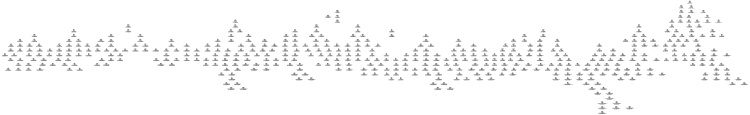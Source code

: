 digraph G {
size = "5,5";
center = true;
1 [label="#1
g+h=402.843+0
f=402.843
[a-1:-1->-1]@[-1~-1]
[a-1:-1->-1]@[-1~-1]

new_Node:-1
0:(4,0)->(9,70.7107)->
1:(7,0)->(4,10)->(2,20)->(0,30)->
2:(6,0)->(7,10)->(4,20)->(2,30)->
3:(1,0)->(3,10)->(5,20)->(8,90.7107)->
4:(3,0)->(5,10)->(8,80.7107)->(10,90.7107)->
5:(5,0)->(8,70.7107)->(10,80.7107)->(11,90.7107)->
"]
2 [label="#2
g+h=415.571+12.7279
f=428.299
[a-1:-1->-1]@[-1~-1]
[a-1:-1->-1]@[-1~-1]

a:0[4->9](0~12.7279)
new_Node:-1
0:(4,0)->(4,12.7279)->(9,83.4386)->
1:(7,0)->(4,10)->(2,20)->(0,30)->
2:(6,0)->(7,10)->(4,20)->(2,30)->
3:(1,0)->(3,10)->(5,20)->(8,90.7107)->
4:(3,0)->(5,10)->(8,80.7107)->(10,90.7107)->
5:(5,0)->(8,70.7107)->(10,80.7107)->(11,90.7107)->
"]
1 -> 2
3 [label="#3
g+h=415.571+10
f=425.571
[a-1:-1->-1]@[-1~-1]
[a-1:-1->-1]@[-1~-1]

a:5[5->8](0~12.7279)
new_Node:-1
0:(4,0)->(9,70.7107)->
1:(7,0)->(4,10)->(2,20)->(0,30)->
2:(6,0)->(7,10)->(4,20)->(2,30)->
3:(1,0)->(3,10)->(5,20)->(8,90.7107)->
4:(3,0)->(5,10)->(8,80.7107)->(10,90.7107)->
5:(5,0)->(5,12.7279)->(8,83.4386)->(10,93.4386)->(11,103.439)->
"]
1 -> 3
4 [label="#4
g+h=725.239+4.45584
f=729.695
[a-1:-1->-1]@[-1~-1]
[a-1:-1->-1]@[-1~-1]

a:4[12->5](161.555~161.555)
new_Node:12
0:(4,0)->(9,70.7107)->
1:(7,0)->(4,10)->(2,20)->(0,30)->
2:(6,0)->(7,10)->(4,20)->(2,30)->
3:(1,0)->(3,10)->(5,20)->(8,90.7107)->
4:(3,0)->(12,161.555)->(5,319.669)->(8,390.38)->(10,400.38)->
5:(5,0)->(5,12.7279)->(8,83.4386)->(10,93.4386)->(11,103.439)->
"]
3 -> 4
5 [label="#5
g+h=422.843+12.7279
f=435.571
[a-1:-1->-1]@[-1~-1]
[a-1:-1->-1]@[-1~-1]

a:5[5->5](1~10)
new_Node:-1
0:(4,0)->(9,70.7107)->
1:(7,0)->(4,10)->(2,20)->(0,30)->
2:(6,0)->(7,10)->(4,20)->(2,30)->
3:(1,0)->(3,10)->(5,20)->(8,90.7107)->
4:(3,0)->(5,10)->(8,80.7107)->(10,90.7107)->
5:(5,0)->(3,10)->(5,20)->(8,90.7107)->(10,100.711)->(11,110.711)->
"]
3 -> 5
6 [label="#6
g+h=431.026+7.27208
f=438.299
[a-1:-1->-1]@[-1~-1]
[a-1:-1->-1]@[-1~-1]

a:4[5->8](10~25.4558)
new_Node:-1
0:(4,0)->(4,12.7279)->(9,83.4386)->
1:(7,0)->(4,10)->(2,20)->(0,30)->
2:(6,0)->(7,10)->(4,20)->(2,30)->
3:(1,0)->(3,10)->(5,20)->(8,90.7107)->
4:(3,0)->(5,10)->(5,25.4558)->(8,96.1665)->(10,106.167)->
5:(5,0)->(8,70.7107)->(10,80.7107)->(11,90.7107)->
"]
2 -> 6
7 [label="#7
g+h=425.571+12.7279
f=438.299
[a-1:-1->-1]@[-1~-1]
[a-1:-1->-1]@[-1~-1]

a:0[4->9](12.7279~22.7279)
new_Node:-1
0:(4,0)->(4,22.7279)->(9,93.4386)->
1:(7,0)->(4,10)->(2,20)->(0,30)->
2:(6,0)->(7,10)->(4,20)->(2,30)->
3:(1,0)->(3,10)->(5,20)->(8,90.7107)->
4:(3,0)->(5,10)->(8,80.7107)->(10,90.7107)->
5:(5,0)->(8,70.7107)->(10,80.7107)->(11,90.7107)->
"]
2 -> 7
8 [label="#8
g+h=432.843+12.7279
f=445.571
[a-1:-1->-1]@[-1~-1]
[a-1:-1->-1]@[-1~-1]

a:4[3->5](0~10)
new_Node:-1
0:(4,0)->(9,70.7107)->
1:(7,0)->(4,10)->(2,20)->(0,30)->
2:(6,0)->(7,10)->(4,20)->(2,30)->
3:(1,0)->(3,10)->(5,20)->(8,90.7107)->
4:(3,0)->(3,10)->(5,20)->(8,90.7107)->(10,100.711)->
5:(5,0)->(3,10)->(5,20)->(8,90.7107)->(10,100.711)->(11,110.711)->
"]
5 -> 8
10 [label="#10
g+h=611.24+15.4558
f=626.696
[a-1:-1->-1]@[-1~-1]
[a-1:-1->-1]@[-1~-1]

a:1[13->4](90.1124~90.1124)
new_Node:13
0:(4,0)->(4,12.7279)->(9,83.4386)->
1:(7,0)->(13,90.1124)->(4,190.214)->(2,200.214)->(0,210.214)->
2:(6,0)->(7,10)->(4,20)->(2,30)->
3:(1,0)->(3,10)->(5,20)->(8,90.7107)->
4:(3,0)->(5,10)->(5,25.4558)->(8,96.1665)->(10,106.167)->
5:(5,0)->(8,70.7107)->(10,80.7107)->(11,90.7107)->
"]
6 -> 10
11 [label="#11
g+h=438.299+15.4558
f=453.754
[a-1:-1->-1]@[-1~-1]
[a-1:-1->-1]@[-1~-1]

a:0[4->4](1~10)
new_Node:-1
0:(4,0)->(2,10)->(4,20)->(9,90.7107)->
1:(7,0)->(4,10)->(2,20)->(0,30)->
2:(6,0)->(7,10)->(4,20)->(2,30)->
3:(1,0)->(3,10)->(5,20)->(8,90.7107)->
4:(3,0)->(5,10)->(5,25.4558)->(8,96.1665)->(10,106.167)->
5:(5,0)->(8,70.7107)->(10,80.7107)->(11,90.7107)->
"]
6 -> 11
12 [label="#12
g+h=441.026+2.72792
f=443.754
[a-1:-1->-1]@[-1~-1]
[a-1:-1->-1]@[-1~-1]

a:3[5->8](20~35.4558)
new_Node:-1
0:(4,0)->(4,22.7279)->(9,93.4386)->
1:(7,0)->(4,10)->(2,20)->(0,30)->
2:(6,0)->(7,10)->(4,20)->(2,30)->
3:(1,0)->(3,10)->(5,20)->(5,35.4558)->(8,106.167)->
4:(3,0)->(5,10)->(8,80.7107)->(10,90.7107)->
5:(5,0)->(8,70.7107)->(10,80.7107)->(11,90.7107)->
"]
7 -> 12
13 [label="#13
g+h=435.571+2.72792
f=438.299
[a-1:-1->-1]@[-1~-1]
[a-1:-1->-1]@[-1~-1]

a:0[4->9](22.7279~32.7279)
new_Node:-1
0:(4,0)->(4,32.7279)->(9,103.439)->
1:(7,0)->(4,10)->(2,20)->(0,30)->
2:(6,0)->(7,10)->(4,20)->(2,30)->
3:(1,0)->(3,10)->(5,20)->(8,90.7107)->
4:(3,0)->(5,10)->(8,80.7107)->(10,90.7107)->
5:(5,0)->(8,70.7107)->(10,80.7107)->(11,90.7107)->
"]
7 -> 13
14 [label="#14
g+h=626.069+10
f=636.069
[a-1:-1->-1]@[-1~-1]
[a-1:-1->-1]@[-1~-1]

a:1[14->2](110~110)
new_Node:14
0:(4,0)->(4,32.7279)->(9,103.439)->
1:(7,0)->(4,10)->(14,110)->(2,210.499)->(0,220.499)->
2:(6,0)->(7,10)->(4,20)->(2,30)->
3:(1,0)->(3,10)->(5,20)->(8,90.7107)->
4:(3,0)->(5,10)->(8,80.7107)->(10,90.7107)->
5:(5,0)->(8,70.7107)->(10,80.7107)->(11,90.7107)->
"]
13 -> 14
15 [label="#15
g+h=616.521+0
f=616.521
[a-1:-1->-1]@[-1~-1]
[a-1:-1->-1]@[-1~-1]

a:2[15->4](100.5~100.5)
new_Node:15
0:(4,0)->(4,32.7279)->(9,103.439)->
1:(7,0)->(4,10)->(2,20)->(0,30)->
2:(6,0)->(7,10)->(15,100.5)->(4,200.95)->(2,210.95)->
3:(1,0)->(3,10)->(5,20)->(8,90.7107)->
4:(3,0)->(5,10)->(8,80.7107)->(10,90.7107)->
5:(5,0)->(8,70.7107)->(10,80.7107)->(11,90.7107)->
"]
13 -> 15
16 [label="#16
g+h=451.026+0
f=451.026
[a-1:-1->-1]@[-1~-1]
[a-1:-1->-1]@[-1~-1]

a:1[4->2](10~20)
new_Node:-1
0:(4,0)->(4,22.7279)->(9,93.4386)->
1:(7,0)->(4,10)->(4,20)->(2,30)->(0,40)->
2:(6,0)->(7,10)->(4,20)->(2,30)->
3:(1,0)->(3,10)->(5,20)->(5,35.4558)->(8,106.167)->
4:(3,0)->(5,10)->(8,80.7107)->(10,90.7107)->
5:(5,0)->(8,70.7107)->(10,80.7107)->(11,90.7107)->
"]
12 -> 16
17 [label="#17
g+h=443.754+1.6445e-08
f=443.754
[a-1:-1->-1]@[-1~-1]
[a-1:-1->-1]@[-1~-1]

a:2[7->4](10~12.7279)
new_Node:-1
0:(4,0)->(4,22.7279)->(9,93.4386)->
1:(7,0)->(4,10)->(2,20)->(0,30)->
2:(6,0)->(7,10)->(7,12.7279)->(4,22.7279)->(2,32.7279)->
3:(1,0)->(3,10)->(5,20)->(5,35.4558)->(8,106.167)->
4:(3,0)->(5,10)->(8,80.7107)->(10,90.7107)->
5:(5,0)->(8,70.7107)->(10,80.7107)->(11,90.7107)->
"]
12 -> 17
18 [label="#18
g+h=443.754+0
f=443.754
[a-1:-1->-1]@[-1~-1]
[a-1:-1->-1]@[-1~-1]

a:0[4->4](13.7279~22.7279)
new_Node:-1
0:(4,0)->(2,10)->(2,12.7279)->(4,22.7279)->(9,93.4386)->
1:(7,0)->(4,10)->(2,20)->(0,30)->
2:(6,0)->(7,10)->(7,12.7279)->(4,22.7279)->(2,32.7279)->
3:(1,0)->(3,10)->(5,20)->(5,35.4558)->(8,106.167)->
4:(3,0)->(5,10)->(8,80.7107)->(10,90.7107)->
5:(5,0)->(8,70.7107)->(10,80.7107)->(11,90.7107)->
"]
17 -> 18
19 [label="#19
g+h=623.968+0
f=623.968
[a-1:-1->-1]@[-1~-1]
[a-1:-1->-1]@[-1~-1]

a:2[13->4](102.84~102.84)
new_Node:13
0:(4,0)->(4,22.7279)->(9,93.4386)->
1:(7,0)->(4,10)->(2,20)->(0,30)->
2:(6,0)->(7,10)->(7,12.7279)->(13,102.84)->(4,202.942)->(2,212.942)->
3:(1,0)->(3,10)->(5,20)->(5,35.4558)->(8,106.167)->
4:(3,0)->(5,10)->(8,80.7107)->(10,90.7107)->
5:(5,0)->(8,70.7107)->(10,80.7107)->(11,90.7107)->
"]
17 -> 19
20 [label="#20
g+h=452.754+0.74153
f=453.496
[a-1:-1->-1]@[-1~-1]
[a-1:-1->-1]@[-1~-1]

a:2[7->4](12.7279~21.7279)
new_Node:-1
0:(4,0)->(2,10)->(2,12.7279)->(4,22.7279)->(9,93.4386)->
1:(7,0)->(4,10)->(2,20)->(0,30)->
2:(6,0)->(7,10)->(7,21.7279)->(4,31.7279)->(2,41.7279)->
3:(1,0)->(3,10)->(5,20)->(5,35.4558)->(8,106.167)->
4:(3,0)->(5,10)->(8,80.7107)->(10,90.7107)->
5:(5,0)->(8,70.7107)->(10,80.7107)->(11,90.7107)->
"]
18 -> 20
21 [label="#21
g+h=443.754+7.27208
f=451.026
[a-1:-1->-1]@[-1~-1]
[a-1:-1->-1]@[-1~-1]

a:0[14->4](113.227~113.227)
new_Node:14
0:(4,0)->(7,10)->(7,12.7279)->(4,22.7279)->(9,93.4386)->
1:(7,0)->(4,10)->(2,20)->(0,30)->
2:(6,0)->(7,10)->(7,12.7279)->(4,22.7279)->(2,32.7279)->
3:(1,0)->(3,10)->(5,20)->(5,35.4558)->(8,106.167)->
4:(3,0)->(5,10)->(8,80.7107)->(10,90.7107)->
5:(5,0)->(8,70.7107)->(10,80.7107)->(11,90.7107)->
"]
18 -> 21
22 [label="#22
g+h=729.07+312.397
f=1041.47
[a-1:-1->-1]@[-1~-1]
[a-1:-1->-1]@[-1~-1]

a:5[12->3](158.114~158.114)
new_Node:12
0:(4,0)->(9,70.7107)->
1:(7,0)->(4,10)->(2,20)->(0,30)->
2:(6,0)->(7,10)->(4,20)->(2,30)->
3:(1,0)->(3,10)->(5,20)->(8,90.7107)->
4:(3,0)->(3,10)->(5,20)->(8,90.7107)->(10,100.711)->
5:(5,0)->(12,158.114)->(5,316.228)->(8,386.938)->(10,396.938)->(11,406.938)->
"]
8 -> 22
23 [label="#23
g+h=442.843+12.7279
f=455.571
[a-1:-1->-1]@[-1~-1]
[a-1:-1->-1]@[-1~-1]

a:4[3->3](1~10)
new_Node:-1
0:(4,0)->(9,70.7107)->
1:(7,0)->(4,10)->(2,20)->(0,30)->
2:(6,0)->(7,10)->(4,20)->(2,30)->
3:(1,0)->(3,10)->(5,20)->(8,90.7107)->
4:(3,0)->(1,10)->(3,20)->(5,30)->(8,100.711)->(10,110.711)->
5:(5,0)->(3,10)->(5,20)->(8,90.7107)->(10,100.711)->(11,110.711)->
"]
8 -> 23
24 [label="#24
g+h=460.026+3.72792
f=463.754
[a-1:-1->-1]@[-1~-1]
[a-1:-1->-1]@[-1~-1]

a:2[7->4](10~19)
new_Node:-1
0:(4,0)->(4,22.7279)->(9,93.4386)->
1:(7,0)->(4,10)->(4,20)->(2,30)->(0,40)->
2:(6,0)->(7,10)->(7,19)->(4,29)->(2,39)->
3:(1,0)->(3,10)->(5,20)->(5,35.4558)->(8,106.167)->
4:(3,0)->(5,10)->(8,80.7107)->(10,90.7107)->
5:(5,0)->(8,70.7107)->(10,80.7107)->(11,90.7107)->
"]
16 -> 24
25 [label="#25
g+h=451.026+9
f=460.026
[a-1:-1->-1]@[-1~-1]
[a-1:-1->-1]@[-1~-1]

a:1[4->4](11~20)
new_Node:-1
0:(4,0)->(4,22.7279)->(9,93.4386)->
1:(7,0)->(7,10)->(4,20)->(2,30)->(0,40)->
2:(6,0)->(7,10)->(4,20)->(2,30)->
3:(1,0)->(3,10)->(5,20)->(5,35.4558)->(8,106.167)->
4:(3,0)->(5,10)->(8,80.7107)->(10,90.7107)->
5:(5,0)->(8,70.7107)->(10,80.7107)->(11,90.7107)->
"]
16 -> 25
26 [label="#26
g+h=644.253+6.27208
f=650.525
[a-1:-1->-1]@[-1~-1]
[a-1:-1->-1]@[-1~-1]

a:1[7->4](0~10)
new_Node:-1
0:(4,0)->(7,10)->(7,12.7279)->(4,22.7279)->(9,93.4386)->
1:(7,0)->(7,10)->(4,20)->(14,120)->(2,220.499)->(0,230.499)->
2:(6,0)->(7,10)->(7,12.7279)->(4,22.7279)->(2,32.7279)->
3:(1,0)->(3,10)->(5,20)->(5,35.4558)->(8,106.167)->
4:(3,0)->(5,10)->(8,80.7107)->(10,90.7107)->
5:(5,0)->(8,70.7107)->(10,80.7107)->(11,90.7107)->
"]
21 -> 26
27 [label="#27
g+h=451.026+170
f=621.026
[a-1:-1->-1]@[-1~-1]
[a-1:-1->-1]@[-1~-1]

a:0[4->7](0~10)
new_Node:-1
0:(4,0)->(4,10)->(7,20)->(4,30)->(9,100.711)->
1:(7,0)->(4,10)->(2,20)->(0,30)->
2:(6,0)->(7,10)->(7,12.7279)->(4,22.7279)->(2,32.7279)->
3:(1,0)->(3,10)->(5,20)->(5,35.4558)->(8,106.167)->
4:(3,0)->(5,10)->(8,80.7107)->(10,90.7107)->
5:(5,0)->(8,70.7107)->(10,80.7107)->(11,90.7107)->
"]
21 -> 27
28 [label="#28
g+h=643.864+9
f=652.864
[a-1:-1->-1]@[-1~-1]
[a-1:-1->-1]@[-1~-1]

a:0[15->9](123.178~123.178)
new_Node:15
0:(4,0)->(2,10)->(2,12.7279)->(4,22.7279)->(15,123.178)->(9,284.548)->
1:(7,0)->(4,10)->(2,20)->(0,30)->
2:(6,0)->(7,10)->(7,21.7279)->(4,31.7279)->(2,41.7279)->
3:(1,0)->(3,10)->(5,20)->(5,35.4558)->(8,106.167)->
4:(3,0)->(5,10)->(8,80.7107)->(10,90.7107)->
5:(5,0)->(8,70.7107)->(10,80.7107)->(11,90.7107)->
"]
20 -> 28
29 [label="#29
g+h=634.64+0
f=634.64
[a-1:-1->-1]@[-1~-1]
[a-1:-1->-1]@[-1~-1]

a:2[16->4](112.72~112.72)
new_Node:16
0:(4,0)->(2,10)->(2,12.7279)->(4,22.7279)->(9,93.4386)->
1:(7,0)->(4,10)->(2,20)->(0,30)->
2:(6,0)->(7,10)->(7,21.7279)->(16,112.72)->(4,213.614)->(2,223.614)->
3:(1,0)->(3,10)->(5,20)->(5,35.4558)->(8,106.167)->
4:(3,0)->(5,10)->(8,80.7107)->(10,90.7107)->
5:(5,0)->(8,70.7107)->(10,80.7107)->(11,90.7107)->
"]
20 -> 29
30 [label="#30
g+h=451.026+10
f=461.026
[a-1:-1->-1]@[-1~-1]
[a-1:-1->-1]@[-1~-1]

a:3[5->8](20~32.7279)
new_Node:-1
0:(4,0)->(2,10)->(4,20)->(9,90.7107)->
1:(7,0)->(4,10)->(2,20)->(0,30)->
2:(6,0)->(7,10)->(4,20)->(2,30)->
3:(1,0)->(3,10)->(5,20)->(5,32.7279)->(8,103.439)->
4:(3,0)->(5,10)->(5,25.4558)->(8,96.1665)->(10,106.167)->
5:(5,0)->(8,70.7107)->(10,80.7107)->(11,90.7107)->
"]
11 -> 30
31 [label="#31
g+h=451.026+8.18377
f=459.21
[a-1:-1->-1]@[-1~-1]
[a-1:-1->-1]@[-1~-1]

a:0[4->9](20~32.7279)
new_Node:-1
0:(4,0)->(2,10)->(4,20)->(4,32.7279)->(9,103.439)->
1:(7,0)->(4,10)->(2,20)->(0,30)->
2:(6,0)->(7,10)->(4,20)->(2,30)->
3:(1,0)->(3,10)->(5,20)->(8,90.7107)->
4:(3,0)->(5,10)->(5,25.4558)->(8,96.1665)->(10,106.167)->
5:(5,0)->(8,70.7107)->(10,80.7107)->(11,90.7107)->
"]
11 -> 31
34 [label="#34
g+h=471.026+2.72792
f=473.754
[a-1:-1->-1]@[-1~-1]
[a-1:-1->-1]@[-1~-1]

a:4[5->8](25.4558~45.4558)
new_Node:-1
0:(4,0)->(2,10)->(4,20)->(4,32.7279)->(9,103.439)->
1:(7,0)->(4,10)->(2,20)->(0,30)->
2:(6,0)->(7,10)->(4,20)->(2,30)->
3:(1,0)->(3,10)->(5,20)->(8,90.7107)->
4:(3,0)->(5,10)->(5,45.4558)->(8,116.167)->(10,126.167)->
5:(5,0)->(8,70.7107)->(10,80.7107)->(11,90.7107)->
"]
31 -> 34
35 [label="#35
g+h=456.482+2.72792
f=459.21
[a-1:-1->-1]@[-1~-1]
[a-1:-1->-1]@[-1~-1]

a:0[4->9](32.7279~38.1838)
new_Node:-1
0:(4,0)->(2,10)->(4,20)->(4,38.1838)->(9,108.894)->
1:(7,0)->(4,10)->(2,20)->(0,30)->
2:(6,0)->(7,10)->(4,20)->(2,30)->
3:(1,0)->(3,10)->(5,20)->(8,90.7107)->
4:(3,0)->(5,10)->(5,25.4558)->(8,96.1665)->(10,106.167)->
5:(5,0)->(8,70.7107)->(10,80.7107)->(11,90.7107)->
"]
31 -> 35
36 [label="#36
g+h=466.482+0
f=466.482
[a-1:-1->-1]@[-1~-1]
[a-1:-1->-1]@[-1~-1]

a:1[4->2](10~20)
new_Node:-1
0:(4,0)->(2,10)->(4,20)->(4,38.1838)->(9,108.894)->
1:(7,0)->(4,10)->(4,20)->(2,30)->(0,40)->
2:(6,0)->(7,10)->(4,20)->(2,30)->
3:(1,0)->(3,10)->(5,20)->(8,90.7107)->
4:(3,0)->(5,10)->(5,25.4558)->(8,96.1665)->(10,106.167)->
5:(5,0)->(8,70.7107)->(10,80.7107)->(11,90.7107)->
"]
35 -> 36
37 [label="#37
g+h=459.21+0
f=459.21
[a-1:-1->-1]@[-1~-1]
[a-1:-1->-1]@[-1~-1]

a:2[7->4](10~12.7279)
new_Node:-1
0:(4,0)->(2,10)->(4,20)->(4,38.1838)->(9,108.894)->
1:(7,0)->(4,10)->(2,20)->(0,30)->
2:(6,0)->(7,10)->(7,12.7279)->(4,22.7279)->(2,32.7279)->
3:(1,0)->(3,10)->(5,20)->(8,90.7107)->
4:(3,0)->(5,10)->(5,25.4558)->(8,96.1665)->(10,106.167)->
5:(5,0)->(8,70.7107)->(10,80.7107)->(11,90.7107)->
"]
35 -> 37
38 [label="#38
g+h=768.879+8.47578
f=777.355
[a-1:-1->-1]@[-1~-1]
[a-1:-1->-1]@[-1~-1]

a:3[12->5](171.555~171.555)
new_Node:12
0:(4,0)->(2,10)->(4,20)->(4,38.1838)->(9,108.894)->
1:(7,0)->(4,10)->(2,20)->(0,30)->
2:(6,0)->(7,10)->(7,12.7279)->(4,22.7279)->(2,32.7279)->
3:(1,0)->(3,10)->(12,171.555)->(5,329.669)->(8,400.38)->
4:(3,0)->(5,10)->(5,25.4558)->(8,96.1665)->(10,106.167)->
5:(5,0)->(8,70.7107)->(10,80.7107)->(11,90.7107)->
"]
37 -> 38
39 [label="#39
g+h=459.21+4.54416
f=463.754
[a-1:-1->-1]@[-1~-1]
[a-1:-1->-1]@[-1~-1]

a:4[5->5](11~20)
new_Node:-1
0:(4,0)->(2,10)->(4,20)->(4,38.1838)->(9,108.894)->
1:(7,0)->(4,10)->(2,20)->(0,30)->
2:(6,0)->(7,10)->(7,12.7279)->(4,22.7279)->(2,32.7279)->
3:(1,0)->(3,10)->(5,20)->(8,90.7107)->
4:(3,0)->(3,10)->(5,20)->(5,25.4558)->(8,96.1665)->(10,106.167)->
5:(5,0)->(8,70.7107)->(10,80.7107)->(11,90.7107)->
"]
37 -> 39
40 [label="#40
g+h=613.49+0
f=613.49
[a-1:-1->-1]@[-1~-1]
[a-1:-1->-1]@[-1~-1]

a:2[17->7](81.3034~81.3034)
new_Node:17
0:(4,0)->(4,22.7279)->(9,93.4386)->
1:(7,0)->(7,10)->(4,20)->(2,30)->(0,40)->
2:(6,0)->(17,81.3034)->(7,172.464)->(4,182.464)->(2,192.464)->
3:(1,0)->(3,10)->(5,20)->(5,35.4558)->(8,106.167)->
4:(3,0)->(5,10)->(8,80.7107)->(10,90.7107)->
5:(5,0)->(8,70.7107)->(10,80.7107)->(11,90.7107)->
"]
25 -> 40
41 [label="#41
g+h=461.026+0
f=461.026
[a-1:-1->-1]@[-1~-1]
[a-1:-1->-1]@[-1~-1]

a:1[7->7](1~10)
new_Node:-1
0:(4,0)->(4,22.7279)->(9,93.4386)->
1:(7,0)->(4,10)->(7,20)->(4,30)->(2,40)->(0,50)->
2:(6,0)->(7,10)->(4,20)->(2,30)->
3:(1,0)->(3,10)->(5,20)->(5,35.4558)->(8,106.167)->
4:(3,0)->(5,10)->(8,80.7107)->(10,90.7107)->
5:(5,0)->(8,70.7107)->(10,80.7107)->(11,90.7107)->
"]
25 -> 41
42 [label="#42
g+h=471.026+1.72792
f=472.754
[a-1:-1->-1]@[-1~-1]
[a-1:-1->-1]@[-1~-1]

a:2[7->4](10~20)
new_Node:-1
0:(4,0)->(4,22.7279)->(9,93.4386)->
1:(7,0)->(4,10)->(7,20)->(4,30)->(2,40)->(0,50)->
2:(6,0)->(7,10)->(7,20)->(4,30)->(2,40)->
3:(1,0)->(3,10)->(5,20)->(5,35.4558)->(8,106.167)->
4:(3,0)->(5,10)->(8,80.7107)->(10,90.7107)->
5:(5,0)->(8,70.7107)->(10,80.7107)->(11,90.7107)->
"]
41 -> 42
43 [label="#43
g+h=461.026+10
f=471.026
[a-1:-1->-1]@[-1~-1]
[a-1:-1->-1]@[-1~-1]

a:1[4->7](10~20)
new_Node:-1
0:(4,0)->(4,22.7279)->(9,93.4386)->
1:(7,0)->(6,10)->(7,20)->(4,30)->(2,40)->(0,50)->
2:(6,0)->(7,10)->(4,20)->(2,30)->
3:(1,0)->(3,10)->(5,20)->(5,35.4558)->(8,106.167)->
4:(3,0)->(5,10)->(8,80.7107)->(10,90.7107)->
5:(5,0)->(8,70.7107)->(10,80.7107)->(11,90.7107)->
"]
41 -> 43
44 [label="#44
g+h=458.299+2.72792
f=461.026
[a-1:-1->-1]@[-1~-1]
[a-1:-1->-1]@[-1~-1]

a:4[5->8](25.4558~32.7279)
new_Node:-1
0:(4,0)->(2,10)->(4,20)->(9,90.7107)->
1:(7,0)->(4,10)->(2,20)->(0,30)->
2:(6,0)->(7,10)->(4,20)->(2,30)->
3:(1,0)->(3,10)->(5,20)->(5,32.7279)->(8,103.439)->
4:(3,0)->(5,10)->(5,32.7279)->(8,103.439)->(10,113.439)->
5:(5,0)->(8,70.7107)->(10,80.7107)->(11,90.7107)->
"]
30 -> 44
45 [label="#45
g+h=469.21+10
f=479.21
[a-1:-1->-1]@[-1~-1]
[a-1:-1->-1]@[-1~-1]

a:0[4->9](20~38.1838)
new_Node:-1
0:(4,0)->(2,10)->(4,20)->(4,38.1838)->(9,108.894)->
1:(7,0)->(4,10)->(2,20)->(0,30)->
2:(6,0)->(7,10)->(4,20)->(2,30)->
3:(1,0)->(3,10)->(5,20)->(5,32.7279)->(8,103.439)->
4:(3,0)->(5,10)->(5,25.4558)->(8,96.1665)->(10,106.167)->
5:(5,0)->(8,70.7107)->(10,80.7107)->(11,90.7107)->
"]
30 -> 45
46 [label="#46
g+h=468.299+0
f=468.299
[a-1:-1->-1]@[-1~-1]
[a-1:-1->-1]@[-1~-1]

a:1[4->2](10~20)
new_Node:-1
0:(4,0)->(2,10)->(4,20)->(9,90.7107)->
1:(7,0)->(4,10)->(4,20)->(2,30)->(0,40)->
2:(6,0)->(7,10)->(4,20)->(2,30)->
3:(1,0)->(3,10)->(5,20)->(5,32.7279)->(8,103.439)->
4:(3,0)->(5,10)->(5,32.7279)->(8,103.439)->(10,113.439)->
5:(5,0)->(8,70.7107)->(10,80.7107)->(11,90.7107)->
"]
44 -> 46
47 [label="#47
g+h=461.026+0
f=461.026
[a-1:-1->-1]@[-1~-1]
[a-1:-1->-1]@[-1~-1]

a:2[7->4](10~12.7279)
new_Node:-1
0:(4,0)->(2,10)->(4,20)->(9,90.7107)->
1:(7,0)->(4,10)->(2,20)->(0,30)->
2:(6,0)->(7,10)->(7,12.7279)->(4,22.7279)->(2,32.7279)->
3:(1,0)->(3,10)->(5,20)->(5,32.7279)->(8,103.439)->
4:(3,0)->(5,10)->(5,32.7279)->(8,103.439)->(10,113.439)->
5:(5,0)->(8,70.7107)->(10,80.7107)->(11,90.7107)->
"]
44 -> 47
48 [label="#48
g+h=470.026+0.74153
f=470.768
[a-1:-1->-1]@[-1~-1]
[a-1:-1->-1]@[-1~-1]

a:3[3->5](10~31.7279)
new_Node:-1
0:(4,0)->(2,10)->(4,20)->(9,90.7107)->
1:(7,0)->(4,10)->(2,20)->(0,30)->
2:(6,0)->(7,10)->(7,12.7279)->(4,22.7279)->(2,32.7279)->
3:(1,0)->(3,10)->(3,31.7279)->(5,41.7279)->(8,112.439)->
4:(3,0)->(5,10)->(5,32.7279)->(8,103.439)->(10,113.439)->
5:(5,0)->(8,70.7107)->(10,80.7107)->(11,90.7107)->
"]
47 -> 48
49 [label="#49
g+h=461.026+0
f=461.026
[a-1:-1->-1]@[-1~-1]
[a-1:-1->-1]@[-1~-1]

a:4[5->5](11~20)
new_Node:-1
0:(4,0)->(2,10)->(4,20)->(9,90.7107)->
1:(7,0)->(4,10)->(2,20)->(0,30)->
2:(6,0)->(7,10)->(7,12.7279)->(4,22.7279)->(2,32.7279)->
3:(1,0)->(3,10)->(5,20)->(5,32.7279)->(8,103.439)->
4:(3,0)->(3,10)->(5,20)->(5,32.7279)->(8,103.439)->(10,113.439)->
5:(5,0)->(8,70.7107)->(10,80.7107)->(11,90.7107)->
"]
47 -> 49
50 [label="#50
g+h=461.026+10
f=471.026
[a-1:-1->-1]@[-1~-1]
[a-1:-1->-1]@[-1~-1]

a:0[2->4](10~21.7279)
new_Node:-1
0:(4,0)->(7,10)->(4,20)->(9,90.7107)->
1:(7,0)->(4,10)->(2,20)->(0,30)->
2:(6,0)->(7,10)->(7,12.7279)->(4,22.7279)->(2,32.7279)->
3:(1,0)->(3,10)->(5,20)->(5,32.7279)->(8,103.439)->
4:(3,0)->(3,10)->(5,20)->(5,32.7279)->(8,103.439)->(10,113.439)->
5:(5,0)->(8,70.7107)->(10,80.7107)->(11,90.7107)->
"]
49 -> 50
51 [label="#51
g+h=467.299+0.74153
f=468.04
[a-1:-1->-1]@[-1~-1]
[a-1:-1->-1]@[-1~-1]

a:2[7->4](12.7279~19)
new_Node:-1
0:(4,0)->(2,10)->(4,20)->(9,90.7107)->
1:(7,0)->(4,10)->(2,20)->(0,30)->
2:(6,0)->(7,10)->(7,19)->(4,29)->(2,39)->
3:(1,0)->(3,10)->(5,20)->(5,32.7279)->(8,103.439)->
4:(3,0)->(3,10)->(5,20)->(5,32.7279)->(8,103.439)->(10,113.439)->
5:(5,0)->(8,70.7107)->(10,80.7107)->(11,90.7107)->
"]
49 -> 51
52 [label="#52
g+h=468.21+3.54416
f=471.754
[a-1:-1->-1]@[-1~-1]
[a-1:-1->-1]@[-1~-1]

a:3[1->3](0~9)
new_Node:-1
0:(4,0)->(2,10)->(4,20)->(4,38.1838)->(9,108.894)->
1:(7,0)->(4,10)->(2,20)->(0,30)->
2:(6,0)->(7,10)->(7,12.7279)->(4,22.7279)->(2,32.7279)->
3:(1,0)->(1,9)->(3,19)->(5,29)->(8,99.7107)->
4:(3,0)->(3,10)->(5,20)->(5,25.4558)->(8,96.1665)->(10,106.167)->
5:(5,0)->(8,70.7107)->(10,80.7107)->(11,90.7107)->
"]
39 -> 52
53 [label="#53
g+h=463.754+4.54416
f=468.299
[a-1:-1->-1]@[-1~-1]
[a-1:-1->-1]@[-1~-1]

a:4[3->3](1~10)
new_Node:-1
0:(4,0)->(2,10)->(4,20)->(4,38.1838)->(9,108.894)->
1:(7,0)->(4,10)->(2,20)->(0,30)->
2:(6,0)->(7,10)->(7,12.7279)->(4,22.7279)->(2,32.7279)->
3:(1,0)->(3,10)->(5,20)->(8,90.7107)->
4:(3,0)->(5,10)->(3,20)->(5,30)->(8,100.711)->(10,110.711)->
5:(5,0)->(8,70.7107)->(10,80.7107)->(11,90.7107)->
"]
39 -> 53
54 [label="#54
g+h=469.026+2.72792
f=471.754
[a-1:-1->-1]@[-1~-1]
[a-1:-1->-1]@[-1~-1]

a:1[4->2](20~29)
new_Node:-1
0:(4,0)->(4,22.7279)->(9,93.4386)->
1:(7,0)->(4,10)->(4,29)->(2,39)->(0,49)->
2:(6,0)->(7,10)->(7,19)->(4,29)->(2,39)->
3:(1,0)->(3,10)->(5,20)->(5,35.4558)->(8,106.167)->
4:(3,0)->(5,10)->(8,80.7107)->(10,90.7107)->
5:(5,0)->(8,70.7107)->(10,80.7107)->(11,90.7107)->
"]
24 -> 54
55 [label="#55
g+h=463.754+0
f=463.754
[a-1:-1->-1]@[-1~-1]
[a-1:-1->-1]@[-1~-1]

a:2[7->4](19~22.7279)
new_Node:-1
0:(4,0)->(4,22.7279)->(9,93.4386)->
1:(7,0)->(4,10)->(4,20)->(2,30)->(0,40)->
2:(6,0)->(7,10)->(7,22.7279)->(4,32.7279)->(2,42.7279)->
3:(1,0)->(3,10)->(5,20)->(5,35.4558)->(8,106.167)->
4:(3,0)->(5,10)->(8,80.7107)->(10,90.7107)->
5:(5,0)->(8,70.7107)->(10,80.7107)->(11,90.7107)->
"]
24 -> 55
56 [label="#56
g+h=463.754+0
f=463.754
[a-1:-1->-1]@[-1~-1]
[a-1:-1->-1]@[-1~-1]

a:0[4->4](1~10)
new_Node:-1
0:(4,0)->(2,10)->(4,20)->(4,22.7279)->(9,93.4386)->
1:(7,0)->(4,10)->(4,20)->(2,30)->(0,40)->
2:(6,0)->(7,10)->(7,22.7279)->(4,32.7279)->(2,42.7279)->
3:(1,0)->(3,10)->(5,20)->(5,35.4558)->(8,106.167)->
4:(3,0)->(5,10)->(8,80.7107)->(10,90.7107)->
5:(5,0)->(8,70.7107)->(10,80.7107)->(11,90.7107)->
"]
55 -> 56
57 [label="#57
g+h=475.482+0.74153
f=476.224
[a-1:-1->-1]@[-1~-1]
[a-1:-1->-1]@[-1~-1]

a:1[7->4](0~21.7279)
new_Node:-1
0:(4,0)->(4,22.7279)->(9,93.4386)->
1:(7,0)->(7,21.7279)->(4,31.7279)->(2,41.7279)->(0,51.7279)->
2:(6,0)->(7,10)->(7,22.7279)->(4,32.7279)->(2,42.7279)->
3:(1,0)->(3,10)->(5,20)->(5,35.4558)->(8,106.167)->
4:(3,0)->(5,10)->(8,80.7107)->(10,90.7107)->
5:(5,0)->(8,70.7107)->(10,80.7107)->(11,90.7107)->
"]
55 -> 57
58 [label="#58
g+h=634.705+10
f=644.705
[a-1:-1->-1]@[-1~-1]
[a-1:-1->-1]@[-1~-1]

a:1[15->4](90.5~90.5)
new_Node:15
0:(4,0)->(2,10)->(4,20)->(4,22.7279)->(9,93.4386)->
1:(7,0)->(15,90.5)->(4,190.95)->(2,200.95)->(0,210.95)->
2:(6,0)->(7,10)->(7,22.7279)->(4,32.7279)->(2,42.7279)->
3:(1,0)->(3,10)->(5,20)->(5,35.4558)->(8,106.167)->
4:(3,0)->(5,10)->(8,80.7107)->(10,90.7107)->
5:(5,0)->(8,70.7107)->(10,80.7107)->(11,90.7107)->
"]
56 -> 58
59 [label="#59
g+h=463.754+0
f=463.754
[a-1:-1->-1]@[-1~-1]
[a-1:-1->-1]@[-1~-1]

a:0[4->2](0~10)
new_Node:-1
0:(4,0)->(7,10)->(4,20)->(4,22.7279)->(9,93.4386)->
1:(7,0)->(4,10)->(4,20)->(2,30)->(0,40)->
2:(6,0)->(7,10)->(7,22.7279)->(4,32.7279)->(2,42.7279)->
3:(1,0)->(3,10)->(5,20)->(5,35.4558)->(8,106.167)->
4:(3,0)->(5,10)->(8,80.7107)->(10,90.7107)->
5:(5,0)->(8,70.7107)->(10,80.7107)->(11,90.7107)->
"]
56 -> 59
60 [label="#60
g+h=463.754+10
f=473.754
[a-1:-1->-1]@[-1~-1]
[a-1:-1->-1]@[-1~-1]

a:1[7->4](0~10)
new_Node:-1
0:(4,0)->(7,10)->(4,20)->(4,22.7279)->(9,93.4386)->
1:(7,0)->(7,10)->(4,20)->(2,30)->(0,40)->
2:(6,0)->(7,10)->(7,22.7279)->(4,32.7279)->(2,42.7279)->
3:(1,0)->(3,10)->(5,20)->(5,35.4558)->(8,106.167)->
4:(3,0)->(5,10)->(8,80.7107)->(10,90.7107)->
5:(5,0)->(8,70.7107)->(10,80.7107)->(11,90.7107)->
"]
59 -> 60
62 [label="#62
g+h=480.938+9
f=489.938
[a-1:-1->-1]@[-1~-1]
[a-1:-1->-1]@[-1~-1]

a:3[3->5](10~24.4558)
new_Node:-1
0:(4,0)->(2,10)->(4,20)->(4,38.1838)->(9,108.894)->
1:(7,0)->(4,10)->(4,20)->(2,30)->(0,40)->
2:(6,0)->(7,10)->(4,20)->(2,30)->
3:(1,0)->(3,10)->(3,24.4558)->(5,34.4558)->(8,105.167)->
4:(3,0)->(5,10)->(5,25.4558)->(8,96.1665)->(10,106.167)->
5:(5,0)->(8,70.7107)->(10,80.7107)->(11,90.7107)->
"]
36 -> 62
63 [label="#63
g+h=466.482+4.54416
f=471.026
[a-1:-1->-1]@[-1~-1]
[a-1:-1->-1]@[-1~-1]

a:4[5->5](11~20)
new_Node:-1
0:(4,0)->(2,10)->(4,20)->(4,38.1838)->(9,108.894)->
1:(7,0)->(4,10)->(4,20)->(2,30)->(0,40)->
2:(6,0)->(7,10)->(4,20)->(2,30)->
3:(1,0)->(3,10)->(5,20)->(8,90.7107)->
4:(3,0)->(3,10)->(5,20)->(5,25.4558)->(8,96.1665)->(10,106.167)->
5:(5,0)->(8,70.7107)->(10,80.7107)->(11,90.7107)->
"]
36 -> 63
64 [label="#64
g+h=476.299+9
f=485.299
[a-1:-1->-1]@[-1~-1]
[a-1:-1->-1]@[-1~-1]

a:0[4->9](20~29)
new_Node:-1
0:(4,0)->(2,10)->(4,20)->(4,29)->(9,99.7107)->
1:(7,0)->(4,10)->(2,20)->(0,30)->
2:(6,0)->(7,10)->(7,19)->(4,29)->(2,39)->
3:(1,0)->(3,10)->(5,20)->(5,32.7279)->(8,103.439)->
4:(3,0)->(3,10)->(5,20)->(5,32.7279)->(8,103.439)->(10,113.439)->
5:(5,0)->(8,70.7107)->(10,80.7107)->(11,90.7107)->
"]
51 -> 64
65 [label="#65
g+h=468.04+0
f=468.04
[a-1:-1->-1]@[-1~-1]
[a-1:-1->-1]@[-1~-1]

a:2[7->4](19~19.7415)
new_Node:-1
0:(4,0)->(2,10)->(4,20)->(9,90.7107)->
1:(7,0)->(4,10)->(2,20)->(0,30)->
2:(6,0)->(7,10)->(7,19.7415)->(4,29.7415)->(2,39.7415)->
3:(1,0)->(3,10)->(5,20)->(5,32.7279)->(8,103.439)->
4:(3,0)->(3,10)->(5,20)->(5,32.7279)->(8,103.439)->(10,113.439)->
5:(5,0)->(8,70.7107)->(10,80.7107)->(11,90.7107)->
"]
51 -> 65
66 [label="#66
g+h=470.768+0
f=470.768
[a-1:-1->-1]@[-1~-1]
[a-1:-1->-1]@[-1~-1]

a:1[7->4](0~2.72792)
new_Node:-1
0:(4,0)->(2,10)->(4,20)->(9,90.7107)->
1:(7,0)->(7,2.72792)->(4,12.7279)->(2,22.7279)->(0,32.7279)->
2:(6,0)->(7,10)->(7,19.7415)->(4,29.7415)->(2,39.7415)->
3:(1,0)->(3,10)->(5,20)->(5,32.7279)->(8,103.439)->
4:(3,0)->(3,10)->(5,20)->(5,32.7279)->(8,103.439)->(10,113.439)->
5:(5,0)->(8,70.7107)->(10,80.7107)->(11,90.7107)->
"]
65 -> 66
67 [label="#67
g+h=468.04+10
f=478.04
[a-1:-1->-1]@[-1~-1]
[a-1:-1->-1]@[-1~-1]

a:0[4->2](0~10)
new_Node:-1
0:(4,0)->(7,10)->(4,20)->(9,90.7107)->
1:(7,0)->(4,10)->(2,20)->(0,30)->
2:(6,0)->(7,10)->(7,19.7415)->(4,29.7415)->(2,39.7415)->
3:(1,0)->(3,10)->(5,20)->(5,32.7279)->(8,103.439)->
4:(3,0)->(3,10)->(5,20)->(5,32.7279)->(8,103.439)->(10,113.439)->
5:(5,0)->(8,70.7107)->(10,80.7107)->(11,90.7107)->
"]
65 -> 67
68 [label="#68
g+h=477.299+3.72792
f=481.026
[a-1:-1->-1]@[-1~-1]
[a-1:-1->-1]@[-1~-1]

a:2[7->4](10~19)
new_Node:-1
0:(4,0)->(2,10)->(4,20)->(9,90.7107)->
1:(7,0)->(4,10)->(4,20)->(2,30)->(0,40)->
2:(6,0)->(7,10)->(7,19)->(4,29)->(2,39)->
3:(1,0)->(3,10)->(5,20)->(5,32.7279)->(8,103.439)->
4:(3,0)->(5,10)->(5,32.7279)->(8,103.439)->(10,113.439)->
5:(5,0)->(8,70.7107)->(10,80.7107)->(11,90.7107)->
"]
46 -> 68
69 [label="#69
g+h=468.299+9
f=477.299
[a-1:-1->-1]@[-1~-1]
[a-1:-1->-1]@[-1~-1]

a:0[2->4](10~19)
new_Node:-1
0:(4,0)->(7,10)->(4,20)->(9,90.7107)->
1:(7,0)->(4,10)->(4,20)->(2,30)->(0,40)->
2:(6,0)->(7,10)->(4,20)->(2,30)->
3:(1,0)->(3,10)->(5,20)->(5,32.7279)->(8,103.439)->
4:(3,0)->(5,10)->(5,32.7279)->(8,103.439)->(10,113.439)->
5:(5,0)->(8,70.7107)->(10,80.7107)->(11,90.7107)->
"]
46 -> 69
70 [label="#70
g+h=468.299+0
f=468.299
[a-1:-1->-1]@[-1~-1]
[a-1:-1->-1]@[-1~-1]

a:0[4->9](38.1838~42.7279)
new_Node:-1
0:(4,0)->(2,10)->(4,20)->(4,42.7279)->(9,113.439)->
1:(7,0)->(4,10)->(2,20)->(0,30)->
2:(6,0)->(7,10)->(7,12.7279)->(4,22.7279)->(2,32.7279)->
3:(1,0)->(3,10)->(5,20)->(8,90.7107)->
4:(3,0)->(5,10)->(3,20)->(5,30)->(8,100.711)->(10,110.711)->
5:(5,0)->(8,70.7107)->(10,80.7107)->(11,90.7107)->
"]
53 -> 70
71 [label="#71
g+h=484.666+0
f=484.666
[a-1:-1->-1]@[-1~-1]
[a-1:-1->-1]@[-1~-1]

a:4[5->8](30~50.9117)
new_Node:-1
0:(4,0)->(2,10)->(4,20)->(4,38.1838)->(9,108.894)->
1:(7,0)->(4,10)->(2,20)->(0,30)->
2:(6,0)->(7,10)->(7,12.7279)->(4,22.7279)->(2,32.7279)->
3:(1,0)->(3,10)->(5,20)->(8,90.7107)->
4:(3,0)->(5,10)->(3,20)->(5,30)->(5,50.9117)->(8,121.622)->(10,131.622)->
5:(5,0)->(8,70.7107)->(10,80.7107)->(11,90.7107)->
"]
53 -> 71
72 [label="#72
g+h=478.299+0
f=478.299
[a-1:-1->-1]@[-1~-1]
[a-1:-1->-1]@[-1~-1]

a:3[3->5](10~20)
new_Node:-1
0:(4,0)->(2,10)->(4,20)->(4,42.7279)->(9,113.439)->
1:(7,0)->(4,10)->(2,20)->(0,30)->
2:(6,0)->(7,10)->(7,12.7279)->(4,22.7279)->(2,32.7279)->
3:(1,0)->(3,10)->(3,20)->(5,30)->(8,100.711)->
4:(3,0)->(5,10)->(3,20)->(5,30)->(8,100.711)->(10,110.711)->
5:(5,0)->(8,70.7107)->(10,80.7107)->(11,90.7107)->
"]
70 -> 72
73 [label="#73
g+h=468.299+10
f=478.299
[a-1:-1->-1]@[-1~-1]
[a-1:-1->-1]@[-1~-1]

a:4[5->3](10~20)
new_Node:-1
0:(4,0)->(2,10)->(4,20)->(4,42.7279)->(9,113.439)->
1:(7,0)->(4,10)->(2,20)->(0,30)->
2:(6,0)->(7,10)->(7,12.7279)->(4,22.7279)->(2,32.7279)->
3:(1,0)->(3,10)->(5,20)->(8,90.7107)->
4:(3,0)->(1,10)->(3,20)->(5,30)->(8,100.711)->(10,110.711)->
5:(5,0)->(8,70.7107)->(10,80.7107)->(11,90.7107)->
"]
70 -> 73
74 [label="#74
g+h=470.768+1.72792
f=472.496
[a-1:-1->-1]@[-1~-1]
[a-1:-1->-1]@[-1~-1]

a:0[2->4](10~11.7279)
new_Node:-1
0:(4,0)->(7,10)->(4,20)->(9,90.7107)->
1:(7,0)->(7,2.72792)->(4,12.7279)->(2,22.7279)->(0,32.7279)->
2:(6,0)->(7,10)->(7,19.7415)->(4,29.7415)->(2,39.7415)->
3:(1,0)->(3,10)->(5,20)->(5,32.7279)->(8,103.439)->
4:(3,0)->(3,10)->(5,20)->(5,32.7279)->(8,103.439)->(10,113.439)->
5:(5,0)->(8,70.7107)->(10,80.7107)->(11,90.7107)->
"]
66 -> 74
75 [label="#75
g+h=487.04+1
f=488.04
[a-1:-1->-1]@[-1~-1]
[a-1:-1->-1]@[-1~-1]

a:1[7->4](2.72792~19)
new_Node:-1
0:(4,0)->(2,10)->(4,20)->(9,90.7107)->
1:(7,0)->(7,19)->(4,29)->(2,39)->(0,49)->
2:(6,0)->(7,10)->(7,19.7415)->(4,29.7415)->(2,39.7415)->
3:(1,0)->(3,10)->(5,20)->(5,32.7279)->(8,103.439)->
4:(3,0)->(3,10)->(5,20)->(5,32.7279)->(8,103.439)->(10,113.439)->
5:(5,0)->(8,70.7107)->(10,80.7107)->(11,90.7107)->
"]
66 -> 75
76 [label="#76
g+h=661.09+1.88142
f=662.971
[a-1:-1->-1]@[-1~-1]
[a-1:-1->-1]@[-1~-1]

a:4[18->8](194.061~194.061)
new_Node:18
0:(4,0)->(2,10)->(4,20)->(9,90.7107)->
1:(7,0)->(4,10)->(2,20)->(0,30)->
2:(6,0)->(7,10)->(7,12.7279)->(4,22.7279)->(2,32.7279)->
3:(1,0)->(3,10)->(3,31.7279)->(5,41.7279)->(8,112.439)->
4:(3,0)->(5,10)->(5,32.7279)->(18,194.061)->(8,294.502)->(10,304.502)->
5:(5,0)->(8,70.7107)->(10,80.7107)->(11,90.7107)->
"]
48 -> 76
77 [label="#77
g+h=470.768+0
f=470.768
[a-1:-1->-1]@[-1~-1]
[a-1:-1->-1]@[-1~-1]

a:3[3->5](31.7279~32.4695)
new_Node:-1
0:(4,0)->(2,10)->(4,20)->(9,90.7107)->
1:(7,0)->(4,10)->(2,20)->(0,30)->
2:(6,0)->(7,10)->(7,12.7279)->(4,22.7279)->(2,32.7279)->
3:(1,0)->(3,10)->(3,32.4695)->(5,42.4695)->(8,113.18)->
4:(3,0)->(5,10)->(5,32.7279)->(8,103.439)->(10,113.439)->
5:(5,0)->(8,70.7107)->(10,80.7107)->(11,90.7107)->
"]
48 -> 77
78 [label="#78
g+h=470.768+10
f=480.768
[a-1:-1->-1]@[-1~-1]
[a-1:-1->-1]@[-1~-1]

a:0[2->4](10~21.7279)
new_Node:-1
0:(4,0)->(7,10)->(4,20)->(9,90.7107)->
1:(7,0)->(4,10)->(2,20)->(0,30)->
2:(6,0)->(7,10)->(7,12.7279)->(4,22.7279)->(2,32.7279)->
3:(1,0)->(3,10)->(3,32.4695)->(5,42.4695)->(8,113.18)->
4:(3,0)->(5,10)->(5,32.7279)->(8,103.439)->(10,113.439)->
5:(5,0)->(8,70.7107)->(10,80.7107)->(11,90.7107)->
"]
77 -> 78
79 [label="#79
g+h=477.04+0.74153
f=477.782
[a-1:-1->-1]@[-1~-1]
[a-1:-1->-1]@[-1~-1]

a:2[7->4](12.7279~19)
new_Node:-1
0:(4,0)->(2,10)->(4,20)->(9,90.7107)->
1:(7,0)->(4,10)->(2,20)->(0,30)->
2:(6,0)->(7,10)->(7,19)->(4,29)->(2,39)->
3:(1,0)->(3,10)->(3,32.4695)->(5,42.4695)->(8,113.18)->
4:(3,0)->(5,10)->(5,32.7279)->(8,103.439)->(10,113.439)->
5:(5,0)->(8,70.7107)->(10,80.7107)->(11,90.7107)->
"]
77 -> 79
80 [label="#80
g+h=475.482+3.54416
f=479.026
[a-1:-1->-1]@[-1~-1]
[a-1:-1->-1]@[-1~-1]

a:3[1->3](0~9)
new_Node:-1
0:(4,0)->(2,10)->(4,20)->(4,38.1838)->(9,108.894)->
1:(7,0)->(4,10)->(4,20)->(2,30)->(0,40)->
2:(6,0)->(7,10)->(4,20)->(2,30)->
3:(1,0)->(1,9)->(3,19)->(5,29)->(8,99.7107)->
4:(3,0)->(3,10)->(5,20)->(5,25.4558)->(8,96.1665)->(10,106.167)->
5:(5,0)->(8,70.7107)->(10,80.7107)->(11,90.7107)->
"]
63 -> 80
81 [label="#81
g+h=471.026+4.54416
f=475.571
[a-1:-1->-1]@[-1~-1]
[a-1:-1->-1]@[-1~-1]

a:4[3->3](1~10)
new_Node:-1
0:(4,0)->(2,10)->(4,20)->(4,38.1838)->(9,108.894)->
1:(7,0)->(4,10)->(4,20)->(2,30)->(0,40)->
2:(6,0)->(7,10)->(4,20)->(2,30)->
3:(1,0)->(3,10)->(5,20)->(8,90.7107)->
4:(3,0)->(5,10)->(3,20)->(5,30)->(8,100.711)->(10,110.711)->
5:(5,0)->(8,70.7107)->(10,80.7107)->(11,90.7107)->
"]
63 -> 81
82 [label="#82
g+h=471.026+121.421
f=592.448
[a-1:-1->-1]@[-1~-1]
[a-1:-1->-1]@[-1~-1]

a:2[6->7](0~10)
new_Node:-1
0:(4,0)->(4,22.7279)->(9,93.4386)->
1:(7,0)->(6,10)->(7,20)->(4,30)->(2,40)->(0,50)->
2:(6,0)->(6,10)->(7,20)->(4,30)->(2,40)->
3:(1,0)->(3,10)->(5,20)->(5,35.4558)->(8,106.167)->
4:(3,0)->(5,10)->(8,80.7107)->(10,90.7107)->
5:(5,0)->(8,70.7107)->(10,80.7107)->(11,90.7107)->
"]
43 -> 82
83 [label="#83
g+h=582.448+131.421
f=713.869
[a-1:-1->-1]@[-1~-1]
[a-1:-1->-1]@[-1~-1]

a:1[7->6](0~10)
new_Node:-1
0:(4,0)->(4,22.7279)->(9,93.4386)->
1:(7,0)->(4,10)->(9,80.7107)->(4,151.421)->(2,161.421)->(0,171.421)->
2:(6,0)->(7,10)->(4,20)->(2,30)->
3:(1,0)->(3,10)->(5,20)->(5,35.4558)->(8,106.167)->
4:(3,0)->(5,10)->(8,80.7107)->(10,90.7107)->
5:(5,0)->(8,70.7107)->(10,80.7107)->(11,90.7107)->
"]
43 -> 83
84 [label="#84
g+h=471.026+10
f=481.026
[a-1:-1->-1]@[-1~-1]
[a-1:-1->-1]@[-1~-1]

a:1[7->4](0~10)
new_Node:-1
0:(4,0)->(7,10)->(4,20)->(9,90.7107)->
1:(7,0)->(7,10)->(4,20)->(2,30)->(0,40)->
2:(6,0)->(7,10)->(7,12.7279)->(4,22.7279)->(2,32.7279)->
3:(1,0)->(3,10)->(5,20)->(5,32.7279)->(8,103.439)->
4:(3,0)->(3,10)->(5,20)->(5,32.7279)->(8,103.439)->(10,113.439)->
5:(5,0)->(8,70.7107)->(10,80.7107)->(11,90.7107)->
"]
50 -> 84
85 [label="#85
g+h=472.754+11.7279
f=484.482
[a-1:-1->-1]@[-1~-1]
[a-1:-1->-1]@[-1~-1]

a:0[4->7](0~10)
new_Node:-1
0:(4,0)->(2,10)->(2,21.7279)->(4,31.7279)->(9,102.439)->
1:(7,0)->(4,10)->(2,20)->(0,30)->
2:(6,0)->(7,10)->(7,12.7279)->(4,22.7279)->(2,32.7279)->
3:(1,0)->(3,10)->(5,20)->(5,32.7279)->(8,103.439)->
4:(3,0)->(3,10)->(5,20)->(5,32.7279)->(8,103.439)->(10,113.439)->
5:(5,0)->(8,70.7107)->(10,80.7107)->(11,90.7107)->
"]
50 -> 85
86 [label="#86
g+h=471.754+3.54416
f=475.299
[a-1:-1->-1]@[-1~-1]
[a-1:-1->-1]@[-1~-1]

a:0[4->9](38.1838~41.7279)
new_Node:-1
0:(4,0)->(2,10)->(4,20)->(4,41.7279)->(9,112.439)->
1:(7,0)->(4,10)->(2,20)->(0,30)->
2:(6,0)->(7,10)->(7,12.7279)->(4,22.7279)->(2,32.7279)->
3:(1,0)->(1,9)->(3,19)->(5,29)->(8,99.7107)->
4:(3,0)->(3,10)->(5,20)->(5,25.4558)->(8,96.1665)->(10,106.167)->
5:(5,0)->(8,70.7107)->(10,80.7107)->(11,90.7107)->
"]
52 -> 86
87 [label="#87
g+h=490.122+0
f=490.122
[a-1:-1->-1]@[-1~-1]
[a-1:-1->-1]@[-1~-1]

a:3[5->8](29~50.9117)
new_Node:-1
0:(4,0)->(2,10)->(4,20)->(4,38.1838)->(9,108.894)->
1:(7,0)->(4,10)->(2,20)->(0,30)->
2:(6,0)->(7,10)->(7,12.7279)->(4,22.7279)->(2,32.7279)->
3:(1,0)->(1,9)->(3,19)->(5,29)->(5,50.9117)->(8,121.622)->
4:(3,0)->(3,10)->(5,20)->(5,25.4558)->(8,96.1665)->(10,106.167)->
5:(5,0)->(8,70.7107)->(10,80.7107)->(11,90.7107)->
"]
52 -> 87
88 [label="#88
g+h=475.299+6.27208
f=481.571
[a-1:-1->-1]@[-1~-1]
[a-1:-1->-1]@[-1~-1]

a:0[4->4](20~29)
new_Node:-1
0:(4,0)->(2,10)->(2,19)->(4,29)->(9,99.7107)->
1:(7,0)->(4,10)->(4,29)->(2,39)->(0,49)->
2:(6,0)->(7,10)->(7,19)->(4,29)->(2,39)->
3:(1,0)->(3,10)->(5,20)->(5,35.4558)->(8,106.167)->
4:(3,0)->(5,10)->(8,80.7107)->(10,90.7107)->
5:(5,0)->(8,70.7107)->(10,80.7107)->(11,90.7107)->
"]
54 -> 88
89 [label="#89
g+h=471.754+2.72792
f=474.482
[a-1:-1->-1]@[-1~-1]
[a-1:-1->-1]@[-1~-1]

a:2[7->4](19~21.7279)
new_Node:-1
0:(4,0)->(4,22.7279)->(9,93.4386)->
1:(7,0)->(4,10)->(4,29)->(2,39)->(0,49)->
2:(6,0)->(7,10)->(7,21.7279)->(4,31.7279)->(2,41.7279)->
3:(1,0)->(3,10)->(5,20)->(5,35.4558)->(8,106.167)->
4:(3,0)->(5,10)->(8,80.7107)->(10,90.7107)->
5:(5,0)->(8,70.7107)->(10,80.7107)->(11,90.7107)->
"]
54 -> 89
90 [label="#90
g+h=488.04+0.25847
f=488.299
[a-1:-1->-1]@[-1~-1]
[a-1:-1->-1]@[-1~-1]

a:1[7->7](1~10)
new_Node:-1
0:(4,0)->(7,10)->(4,20)->(9,90.7107)->
1:(7,0)->(6,10)->(7,20)->(4,30)->(2,40)->(0,50)->
2:(6,0)->(7,10)->(7,19.7415)->(4,29.7415)->(2,39.7415)->
3:(1,0)->(3,10)->(5,20)->(5,32.7279)->(8,103.439)->
4:(3,0)->(3,10)->(5,20)->(5,32.7279)->(8,103.439)->(10,113.439)->
5:(5,0)->(8,70.7107)->(10,80.7107)->(11,90.7107)->
"]
74 -> 90
91 [label="#91
g+h=472.496+9
f=481.496
[a-1:-1->-1]@[-1~-1]
[a-1:-1->-1]@[-1~-1]

a:0[19->7](100.151~100.151)
new_Node:19
0:(4,0)->(2,10)->(2,11.7279)->(4,21.7279)->(9,92.4386)->
1:(7,0)->(7,2.72792)->(4,12.7279)->(2,22.7279)->(0,32.7279)->
2:(6,0)->(7,10)->(7,19.7415)->(4,29.7415)->(2,39.7415)->
3:(1,0)->(3,10)->(5,20)->(5,32.7279)->(8,103.439)->
4:(3,0)->(3,10)->(5,20)->(5,32.7279)->(8,103.439)->(10,113.439)->
5:(5,0)->(8,70.7107)->(10,80.7107)->(11,90.7107)->
"]
74 -> 91
92 [label="#92
g+h=478.299+7.27208
f=485.571
[a-1:-1->-1]@[-1~-1]
[a-1:-1->-1]@[-1~-1]

a:0[4->4](21~30)
new_Node:-1
0:(4,0)->(2,10)->(2,20)->(4,30)->(9,100.711)->
1:(7,0)->(4,10)->(7,20)->(4,30)->(2,40)->(0,50)->
2:(6,0)->(7,10)->(7,20)->(4,30)->(2,40)->
3:(1,0)->(3,10)->(5,20)->(5,35.4558)->(8,106.167)->
4:(3,0)->(5,10)->(8,80.7107)->(10,90.7107)->
5:(5,0)->(8,70.7107)->(10,80.7107)->(11,90.7107)->
"]
42 -> 92
93 [label="#93
g+h=472.754+0.74153
f=473.496
[a-1:-1->-1]@[-1~-1]
[a-1:-1->-1]@[-1~-1]

a:2[7->4](20~21.7279)
new_Node:-1
0:(4,0)->(4,22.7279)->(9,93.4386)->
1:(7,0)->(4,10)->(7,20)->(4,30)->(2,40)->(0,50)->
2:(6,0)->(7,10)->(7,21.7279)->(4,31.7279)->(2,41.7279)->
3:(1,0)->(3,10)->(5,20)->(5,35.4558)->(8,106.167)->
4:(3,0)->(5,10)->(8,80.7107)->(10,90.7107)->
5:(5,0)->(8,70.7107)->(10,80.7107)->(11,90.7107)->
"]
42 -> 93
94 [label="#94
g+h=481.754+9
f=490.754
[a-1:-1->-1]@[-1~-1]
[a-1:-1->-1]@[-1~-1]

a:0[4->9](22.7279~31.7279)
new_Node:-1
0:(4,0)->(4,31.7279)->(9,102.439)->
1:(7,0)->(4,10)->(7,20)->(4,30)->(2,40)->(0,50)->
2:(6,0)->(7,10)->(7,21.7279)->(4,31.7279)->(2,41.7279)->
3:(1,0)->(3,10)->(5,20)->(5,35.4558)->(8,106.167)->
4:(3,0)->(5,10)->(8,80.7107)->(10,90.7107)->
5:(5,0)->(8,70.7107)->(10,80.7107)->(11,90.7107)->
"]
93 -> 94
95 [label="#95
g+h=473.496+0
f=473.496
[a-1:-1->-1]@[-1~-1]
[a-1:-1->-1]@[-1~-1]

a:2[7->4](21.7279~22.4695)
new_Node:-1
0:(4,0)->(4,22.7279)->(9,93.4386)->
1:(7,0)->(4,10)->(7,20)->(4,30)->(2,40)->(0,50)->
2:(6,0)->(7,10)->(7,22.4695)->(4,32.4695)->(2,42.4695)->
3:(1,0)->(3,10)->(5,20)->(5,35.4558)->(8,106.167)->
4:(3,0)->(5,10)->(8,80.7107)->(10,90.7107)->
5:(5,0)->(8,70.7107)->(10,80.7107)->(11,90.7107)->
"]
93 -> 95
96 [label="#96
g+h=473.496+0
f=473.496
[a-1:-1->-1]@[-1~-1]
[a-1:-1->-1]@[-1~-1]

a:0[4->4](1~10)
new_Node:-1
0:(4,0)->(2,10)->(4,20)->(4,22.7279)->(9,93.4386)->
1:(7,0)->(4,10)->(7,20)->(4,30)->(2,40)->(0,50)->
2:(6,0)->(7,10)->(7,22.4695)->(4,32.4695)->(2,42.4695)->
3:(1,0)->(3,10)->(5,20)->(5,35.4558)->(8,106.167)->
4:(3,0)->(5,10)->(8,80.7107)->(10,90.7107)->
5:(5,0)->(8,70.7107)->(10,80.7107)->(11,90.7107)->
"]
95 -> 96
97 [label="#97
g+h=475.224+0.74153
f=475.965
[a-1:-1->-1]@[-1~-1]
[a-1:-1->-1]@[-1~-1]

a:1[7->4](0~21.7279)
new_Node:-1
0:(4,0)->(4,22.7279)->(9,93.4386)->
1:(7,0)->(6,10)->(7,20)->(7,21.7279)->(4,31.7279)->(2,41.7279)->(0,51.7279)->
2:(6,0)->(7,10)->(7,22.4695)->(4,32.4695)->(2,42.4695)->
3:(1,0)->(3,10)->(5,20)->(5,35.4558)->(8,106.167)->
4:(3,0)->(5,10)->(8,80.7107)->(10,90.7107)->
5:(5,0)->(8,70.7107)->(10,80.7107)->(11,90.7107)->
"]
95 -> 97
98 [label="#98
g+h=633.815+6.49123
f=640.306
[a-1:-1->-1]@[-1~-1]
[a-1:-1->-1]@[-1~-1]

a:1[19->7](110.151~110.151)
new_Node:19
0:(4,0)->(2,10)->(4,20)->(4,22.7279)->(9,93.4386)->
1:(7,0)->(19,90.1679)->(4,190.319)->(2,200.319)->(0,210.319)->
2:(6,0)->(7,10)->(7,22.4695)->(4,32.4695)->(2,42.4695)->
3:(1,0)->(3,10)->(5,20)->(5,35.4558)->(8,106.167)->
4:(3,0)->(5,10)->(8,80.7107)->(10,90.7107)->
5:(5,0)->(8,70.7107)->(10,80.7107)->(11,90.7107)->
"]
96 -> 98
99 [label="#99
g+h=473.496+0
f=473.496
[a-1:-1->-1]@[-1~-1]
[a-1:-1->-1]@[-1~-1]

a:2[7->7](11~20)
new_Node:-1
0:(4,0)->(2,10)->(4,20)->(4,22.7279)->(9,93.4386)->
1:(7,0)->(4,10)->(7,20)->(4,30)->(2,40)->(0,50)->
2:(6,0)->(6,10)->(7,20)->(7,22.4695)->(4,32.4695)->(2,42.4695)->
3:(1,0)->(3,10)->(5,20)->(5,35.4558)->(8,106.167)->
4:(3,0)->(5,10)->(8,80.7107)->(10,90.7107)->
5:(5,0)->(8,70.7107)->(10,80.7107)->(11,90.7107)->
"]
96 -> 99
100 [label="#100
g+h=473.496+7.53055
f=481.026
[a-1:-1->-1]@[-1~-1]
[a-1:-1->-1]@[-1~-1]

a:1[4->7](10~19)
new_Node:-1
0:(4,0)->(2,10)->(4,20)->(4,22.7279)->(9,93.4386)->
1:(7,0)->(6,10)->(7,20)->(4,30)->(2,40)->(0,50)->
2:(6,0)->(6,10)->(7,20)->(7,22.4695)->(4,32.4695)->(2,42.4695)->
3:(1,0)->(3,10)->(5,20)->(5,35.4558)->(8,106.167)->
4:(3,0)->(5,10)->(8,80.7107)->(10,90.7107)->
5:(5,0)->(8,70.7107)->(10,80.7107)->(11,90.7107)->
"]
99 -> 100
101 [label="#101
g+h=480.026+3.72792
f=483.754
[a-1:-1->-1]@[-1~-1]
[a-1:-1->-1]@[-1~-1]

a:2[6->7](10~19)
new_Node:-1
0:(4,0)->(2,10)->(4,20)->(4,22.7279)->(9,93.4386)->
1:(7,0)->(4,10)->(7,20)->(4,30)->(2,40)->(0,50)->
2:(6,0)->(6,19)->(7,29)->(4,39)->(2,49)->
3:(1,0)->(3,10)->(5,20)->(5,35.4558)->(8,106.167)->
4:(3,0)->(5,10)->(8,80.7107)->(10,90.7107)->
5:(5,0)->(8,70.7107)->(10,80.7107)->(11,90.7107)->
"]
99 -> 101
102 [label="#102
g+h=481.026+0
f=481.026
[a-1:-1->-1]@[-1~-1]
[a-1:-1->-1]@[-1~-1]

a:1[4->2](10~20)
new_Node:-1
0:(4,0)->(2,10)->(4,20)->(4,32.7279)->(9,103.439)->
1:(7,0)->(4,10)->(4,20)->(2,30)->(0,40)->
2:(6,0)->(7,10)->(4,20)->(2,30)->
3:(1,0)->(3,10)->(5,20)->(8,90.7107)->
4:(3,0)->(5,10)->(5,45.4558)->(8,116.167)->(10,126.167)->
5:(5,0)->(8,70.7107)->(10,80.7107)->(11,90.7107)->
"]
34 -> 102
103 [label="#103
g+h=473.754+0
f=473.754
[a-1:-1->-1]@[-1~-1]
[a-1:-1->-1]@[-1~-1]

a:2[7->4](10~12.7279)
new_Node:-1
0:(4,0)->(2,10)->(4,20)->(4,32.7279)->(9,103.439)->
1:(7,0)->(4,10)->(2,20)->(0,30)->
2:(6,0)->(7,10)->(7,12.7279)->(4,22.7279)->(2,32.7279)->
3:(1,0)->(3,10)->(5,20)->(8,90.7107)->
4:(3,0)->(5,10)->(5,45.4558)->(8,116.167)->(10,126.167)->
5:(5,0)->(8,70.7107)->(10,80.7107)->(11,90.7107)->
"]
34 -> 103
104 [label="#104
g+h=508.21+0.74153
f=508.952
[a-1:-1->-1]@[-1~-1]
[a-1:-1->-1]@[-1~-1]

a:3[3->5](10~44.4558)
new_Node:-1
0:(4,0)->(2,10)->(4,20)->(4,32.7279)->(9,103.439)->
1:(7,0)->(4,10)->(2,20)->(0,30)->
2:(6,0)->(7,10)->(7,12.7279)->(4,22.7279)->(2,32.7279)->
3:(1,0)->(3,10)->(3,44.4558)->(5,54.4558)->(8,125.167)->
4:(3,0)->(5,10)->(5,45.4558)->(8,116.167)->(10,126.167)->
5:(5,0)->(8,70.7107)->(10,80.7107)->(11,90.7107)->
"]
103 -> 104
105 [label="#105
g+h=473.754+0
f=473.754
[a-1:-1->-1]@[-1~-1]
[a-1:-1->-1]@[-1~-1]

a:4[5->5](11~20)
new_Node:-1
0:(4,0)->(2,10)->(4,20)->(4,32.7279)->(9,103.439)->
1:(7,0)->(4,10)->(2,20)->(0,30)->
2:(6,0)->(7,10)->(7,12.7279)->(4,22.7279)->(2,32.7279)->
3:(1,0)->(3,10)->(5,20)->(8,90.7107)->
4:(3,0)->(3,10)->(5,20)->(5,45.4558)->(8,116.167)->(10,126.167)->
5:(5,0)->(8,70.7107)->(10,80.7107)->(11,90.7107)->
"]
103 -> 105
106 [label="#106
g+h=473.754+0
f=473.754
[a-1:-1->-1]@[-1~-1]
[a-1:-1->-1]@[-1~-1]

a:0[2->4](10~21.7279)
new_Node:-1
0:(4,0)->(7,10)->(4,20)->(4,32.7279)->(9,103.439)->
1:(7,0)->(4,10)->(2,20)->(0,30)->
2:(6,0)->(7,10)->(7,12.7279)->(4,22.7279)->(2,32.7279)->
3:(1,0)->(3,10)->(5,20)->(8,90.7107)->
4:(3,0)->(3,10)->(5,20)->(5,45.4558)->(8,116.167)->(10,126.167)->
5:(5,0)->(8,70.7107)->(10,80.7107)->(11,90.7107)->
"]
105 -> 106
107 [label="#107
g+h=480.026+0
f=480.026
[a-1:-1->-1]@[-1~-1]
[a-1:-1->-1]@[-1~-1]

a:2[7->4](12.7279~19)
new_Node:-1
0:(4,0)->(2,10)->(4,20)->(4,32.7279)->(9,103.439)->
1:(7,0)->(4,10)->(2,20)->(0,30)->
2:(6,0)->(7,10)->(7,19)->(4,29)->(2,39)->
3:(1,0)->(3,10)->(5,20)->(8,90.7107)->
4:(3,0)->(3,10)->(5,20)->(5,45.4558)->(8,116.167)->(10,126.167)->
5:(5,0)->(8,70.7107)->(10,80.7107)->(11,90.7107)->
"]
105 -> 107
108 [label="#108
g+h=482.754+9
f=491.754
[a-1:-1->-1]@[-1~-1]
[a-1:-1->-1]@[-1~-1]

a:3[1->3](0~9)
new_Node:-1
0:(4,0)->(7,10)->(4,20)->(4,32.7279)->(9,103.439)->
1:(7,0)->(4,10)->(2,20)->(0,30)->
2:(6,0)->(7,10)->(7,12.7279)->(4,22.7279)->(2,32.7279)->
3:(1,0)->(1,9)->(3,19)->(5,29)->(8,99.7107)->
4:(3,0)->(3,10)->(5,20)->(5,45.4558)->(8,116.167)->(10,126.167)->
5:(5,0)->(8,70.7107)->(10,80.7107)->(11,90.7107)->
"]
106 -> 108
109 [label="#109
g+h=473.754+0
f=473.754
[a-1:-1->-1]@[-1~-1]
[a-1:-1->-1]@[-1~-1]

a:4[3->3](1~10)
new_Node:-1
0:(4,0)->(7,10)->(4,20)->(4,32.7279)->(9,103.439)->
1:(7,0)->(4,10)->(2,20)->(0,30)->
2:(6,0)->(7,10)->(7,12.7279)->(4,22.7279)->(2,32.7279)->
3:(1,0)->(3,10)->(5,20)->(8,90.7107)->
4:(3,0)->(5,10)->(3,20)->(5,30)->(5,45.4558)->(8,116.167)->(10,126.167)->
5:(5,0)->(8,70.7107)->(10,80.7107)->(11,90.7107)->
"]
106 -> 109
110 [label="#110
g+h=483.754+10
f=493.754
[a-1:-1->-1]@[-1~-1]
[a-1:-1->-1]@[-1~-1]

a:3[3->5](10~20)
new_Node:-1
0:(4,0)->(7,10)->(4,20)->(4,32.7279)->(9,103.439)->
1:(7,0)->(4,10)->(2,20)->(0,30)->
2:(6,0)->(7,10)->(7,12.7279)->(4,22.7279)->(2,32.7279)->
3:(1,0)->(3,10)->(3,20)->(5,30)->(8,100.711)->
4:(3,0)->(5,10)->(3,20)->(5,30)->(5,45.4558)->(8,116.167)->(10,126.167)->
5:(5,0)->(8,70.7107)->(10,80.7107)->(11,90.7107)->
"]
109 -> 110
111 [label="#111
g+h=473.754+10
f=483.754
[a-1:-1->-1]@[-1~-1]
[a-1:-1->-1]@[-1~-1]

a:4[5->3](10~20)
new_Node:-1
0:(4,0)->(7,10)->(4,20)->(4,32.7279)->(9,103.439)->
1:(7,0)->(4,10)->(2,20)->(0,30)->
2:(6,0)->(7,10)->(7,12.7279)->(4,22.7279)->(2,32.7279)->
3:(1,0)->(3,10)->(5,20)->(8,90.7107)->
4:(3,0)->(1,10)->(3,20)->(5,30)->(5,45.4558)->(8,116.167)->(10,126.167)->
5:(5,0)->(8,70.7107)->(10,80.7107)->(11,90.7107)->
"]
109 -> 111
113 [label="#113
g+h=473.754+1.72792
f=475.482
[a-1:-1->-1]@[-1~-1]
[a-1:-1->-1]@[-1~-1]

a:1[7->7](1~10)
new_Node:-1
0:(4,0)->(7,10)->(4,20)->(4,22.7279)->(9,93.4386)->
1:(7,0)->(6,10)->(7,20)->(4,30)->(2,40)->(0,50)->
2:(6,0)->(7,10)->(7,22.7279)->(4,32.7279)->(2,42.7279)->
3:(1,0)->(3,10)->(5,20)->(5,35.4558)->(8,106.167)->
4:(3,0)->(5,10)->(8,80.7107)->(10,90.7107)->
5:(5,0)->(8,70.7107)->(10,80.7107)->(11,90.7107)->
"]
60 -> 113
114 [label="#114
g+h=474.482+0.74153
f=475.224
[a-1:-1->-1]@[-1~-1]
[a-1:-1->-1]@[-1~-1]

a:1[4->4](22.7279~31.7279)
new_Node:-1
0:(4,0)->(4,22.7279)->(9,93.4386)->
1:(7,0)->(7,21.7279)->(4,31.7279)->(2,41.7279)->(0,51.7279)->
2:(6,0)->(7,10)->(7,21.7279)->(4,31.7279)->(2,41.7279)->
3:(1,0)->(3,10)->(5,20)->(5,35.4558)->(8,106.167)->
4:(3,0)->(5,10)->(8,80.7107)->(10,90.7107)->
5:(5,0)->(8,70.7107)->(10,80.7107)->(11,90.7107)->
"]
89 -> 114
115 [label="#115
g+h=478.026+3.72792
f=481.754
[a-1:-1->-1]@[-1~-1]
[a-1:-1->-1]@[-1~-1]

a:2[7->4](21.7279~28)
new_Node:-1
0:(4,0)->(4,22.7279)->(9,93.4386)->
1:(7,0)->(4,10)->(4,29)->(2,39)->(0,49)->
2:(6,0)->(7,10)->(7,28)->(4,38)->(2,48)->
3:(1,0)->(3,10)->(5,20)->(5,35.4558)->(8,106.167)->
4:(3,0)->(5,10)->(8,80.7107)->(10,90.7107)->
5:(5,0)->(8,70.7107)->(10,80.7107)->(11,90.7107)->
"]
89 -> 115
116 [label="#116
g+h=483.482+9
f=492.482
[a-1:-1->-1]@[-1~-1]
[a-1:-1->-1]@[-1~-1]

a:0[4->9](22.7279~31.7279)
new_Node:-1
0:(4,0)->(4,31.7279)->(9,102.439)->
1:(7,0)->(7,21.7279)->(4,31.7279)->(2,41.7279)->(0,51.7279)->
2:(6,0)->(7,10)->(7,21.7279)->(4,31.7279)->(2,41.7279)->
3:(1,0)->(3,10)->(5,20)->(5,35.4558)->(8,106.167)->
4:(3,0)->(5,10)->(8,80.7107)->(10,90.7107)->
5:(5,0)->(8,70.7107)->(10,80.7107)->(11,90.7107)->
"]
114 -> 116
117 [label="#117
g+h=475.224+0.74153
f=475.965
[a-1:-1->-1]@[-1~-1]
[a-1:-1->-1]@[-1~-1]

a:2[7->4](21.7279~22.4695)
new_Node:-1
0:(4,0)->(4,22.7279)->(9,93.4386)->
1:(7,0)->(7,21.7279)->(4,31.7279)->(2,41.7279)->(0,51.7279)->
2:(6,0)->(7,10)->(7,22.4695)->(4,32.4695)->(2,42.4695)->
3:(1,0)->(3,10)->(5,20)->(5,35.4558)->(8,106.167)->
4:(3,0)->(5,10)->(8,80.7107)->(10,90.7107)->
5:(5,0)->(8,70.7107)->(10,80.7107)->(11,90.7107)->
"]
114 -> 117
118 [label="#118
g+h=475.299+1
f=476.299
[a-1:-1->-1]@[-1~-1]
[a-1:-1->-1]@[-1~-1]

a:4[5->5](20~29)
new_Node:-1
0:(4,0)->(2,10)->(4,20)->(4,41.7279)->(9,112.439)->
1:(7,0)->(4,10)->(2,20)->(0,30)->
2:(6,0)->(7,10)->(7,12.7279)->(4,22.7279)->(2,32.7279)->
3:(1,0)->(1,9)->(3,19)->(5,29)->(8,99.7107)->
4:(3,0)->(3,19)->(5,29)->(8,99.7107)->(10,109.711)->
5:(5,0)->(8,70.7107)->(10,80.7107)->(11,90.7107)->
"]
86 -> 118
119 [label="#119
g+h=477.21+5.45584
f=482.666
[a-1:-1->-1]@[-1~-1]
[a-1:-1->-1]@[-1~-1]

a:3[3->5](19~24.4558)
new_Node:-1
0:(4,0)->(2,10)->(4,20)->(4,41.7279)->(9,112.439)->
1:(7,0)->(4,10)->(2,20)->(0,30)->
2:(6,0)->(7,10)->(7,12.7279)->(4,22.7279)->(2,32.7279)->
3:(1,0)->(1,9)->(3,19)->(3,24.4558)->(5,34.4558)->(8,105.167)->
4:(3,0)->(3,10)->(5,20)->(5,25.4558)->(8,96.1665)->(10,106.167)->
5:(5,0)->(8,70.7107)->(10,80.7107)->(11,90.7107)->
"]
86 -> 119
120 [label="#120
g+h=481.026+9
f=490.026
[a-1:-1->-1]@[-1~-1]
[a-1:-1->-1]@[-1~-1]

a:0[4->4](21~30)
new_Node:-1
0:(4,0)->(7,10)->(7,20)->(4,30)->(9,100.711)->
1:(7,0)->(6,10)->(7,20)->(4,30)->(2,40)->(0,50)->
2:(6,0)->(7,10)->(7,22.7279)->(4,32.7279)->(2,42.7279)->
3:(1,0)->(3,10)->(5,20)->(5,35.4558)->(8,106.167)->
4:(3,0)->(5,10)->(8,80.7107)->(10,90.7107)->
5:(5,0)->(8,70.7107)->(10,80.7107)->(11,90.7107)->
"]
113 -> 120
121 [label="#121
g+h=475.482+0.74153
f=476.224
[a-1:-1->-1]@[-1~-1]
[a-1:-1->-1]@[-1~-1]

a:1[7->4](20~21.7279)
new_Node:-1
0:(4,0)->(7,10)->(4,20)->(4,22.7279)->(9,93.4386)->
1:(7,0)->(6,10)->(7,20)->(7,21.7279)->(4,31.7279)->(2,41.7279)->(0,51.7279)->
2:(6,0)->(7,10)->(7,22.7279)->(4,32.7279)->(2,42.7279)->
3:(1,0)->(3,10)->(5,20)->(5,35.4558)->(8,106.167)->
4:(3,0)->(5,10)->(8,80.7107)->(10,90.7107)->
5:(5,0)->(8,70.7107)->(10,80.7107)->(11,90.7107)->
"]
113 -> 121
122 [label="#122
g+h=475.571+0
f=475.571
[a-1:-1->-1]@[-1~-1]
[a-1:-1->-1]@[-1~-1]

a:0[4->9](38.1838~42.7279)
new_Node:-1
0:(4,0)->(2,10)->(4,20)->(4,42.7279)->(9,113.439)->
1:(7,0)->(4,10)->(4,20)->(2,30)->(0,40)->
2:(6,0)->(7,10)->(4,20)->(2,30)->
3:(1,0)->(3,10)->(5,20)->(8,90.7107)->
4:(3,0)->(5,10)->(3,20)->(5,30)->(8,100.711)->(10,110.711)->
5:(5,0)->(8,70.7107)->(10,80.7107)->(11,90.7107)->
"]
81 -> 122
123 [label="#123
g+h=491.938+0
f=491.938
[a-1:-1->-1]@[-1~-1]
[a-1:-1->-1]@[-1~-1]

a:4[5->8](30~50.9117)
new_Node:-1
0:(4,0)->(2,10)->(4,20)->(4,38.1838)->(9,108.894)->
1:(7,0)->(4,10)->(4,20)->(2,30)->(0,40)->
2:(6,0)->(7,10)->(4,20)->(2,30)->
3:(1,0)->(3,10)->(5,20)->(8,90.7107)->
4:(3,0)->(5,10)->(3,20)->(5,30)->(5,50.9117)->(8,121.622)->(10,131.622)->
5:(5,0)->(8,70.7107)->(10,80.7107)->(11,90.7107)->
"]
81 -> 123
124 [label="#124
g+h=484.571+3.72792
f=488.299
[a-1:-1->-1]@[-1~-1]
[a-1:-1->-1]@[-1~-1]

a:2[7->4](10~19)
new_Node:-1
0:(4,0)->(2,10)->(4,20)->(4,42.7279)->(9,113.439)->
1:(7,0)->(4,10)->(4,20)->(2,30)->(0,40)->
2:(6,0)->(7,10)->(7,19)->(4,29)->(2,39)->
3:(1,0)->(3,10)->(5,20)->(8,90.7107)->
4:(3,0)->(5,10)->(3,20)->(5,30)->(8,100.711)->(10,110.711)->
5:(5,0)->(8,70.7107)->(10,80.7107)->(11,90.7107)->
"]
122 -> 124
125 [label="#125
g+h=475.571+9
f=484.571
[a-1:-1->-1]@[-1~-1]
[a-1:-1->-1]@[-1~-1]

a:1[4->4](11~20)
new_Node:-1
0:(4,0)->(2,10)->(4,20)->(4,42.7279)->(9,113.439)->
1:(7,0)->(7,10)->(4,20)->(2,30)->(0,40)->
2:(6,0)->(7,10)->(4,20)->(2,30)->
3:(1,0)->(3,10)->(5,20)->(8,90.7107)->
4:(3,0)->(5,10)->(3,20)->(5,30)->(8,100.711)->(10,110.711)->
5:(5,0)->(8,70.7107)->(10,80.7107)->(11,90.7107)->
"]
122 -> 125
126 [label="#126
g+h=484.224+9
f=493.224
[a-1:-1->-1]@[-1~-1]
[a-1:-1->-1]@[-1~-1]

a:0[4->9](22.7279~31.7279)
new_Node:-1
0:(4,0)->(4,31.7279)->(9,102.439)->
1:(7,0)->(6,10)->(7,20)->(7,21.7279)->(4,31.7279)->(2,41.7279)->(0,51.7279)->
2:(6,0)->(7,10)->(7,22.4695)->(4,32.4695)->(2,42.4695)->
3:(1,0)->(3,10)->(5,20)->(5,35.4558)->(8,106.167)->
4:(3,0)->(5,10)->(8,80.7107)->(10,90.7107)->
5:(5,0)->(8,70.7107)->(10,80.7107)->(11,90.7107)->
"]
97 -> 126
127 [label="#127
g+h=657.11+181.886
f=838.996
[a-1:-1->-1]@[-1~-1]
[a-1:-1->-1]@[-1~-1]

a:1[16->4](112.72~112.72)
new_Node:16
0:(4,0)->(4,22.7279)->(9,93.4386)->
1:(7,0)->(6,10)->(7,20)->(7,21.7279)->(16,112.72)->(4,213.614)->(2,223.614)->(0,233.614)->
2:(6,0)->(7,10)->(7,22.4695)->(4,32.4695)->(2,42.4695)->
3:(1,0)->(3,10)->(5,20)->(5,35.4558)->(8,106.167)->
4:(3,0)->(5,10)->(8,80.7107)->(10,90.7107)->
5:(5,0)->(8,70.7107)->(10,80.7107)->(11,90.7107)->
"]
97 -> 127
128 [label="#128
g+h=484.224+9
f=493.224
[a-1:-1->-1]@[-1~-1]
[a-1:-1->-1]@[-1~-1]

a:0[4->9](22.7279~31.7279)
new_Node:-1
0:(4,0)->(4,31.7279)->(9,102.439)->
1:(7,0)->(7,21.7279)->(4,31.7279)->(2,41.7279)->(0,51.7279)->
2:(6,0)->(7,10)->(7,22.4695)->(4,32.4695)->(2,42.4695)->
3:(1,0)->(3,10)->(5,20)->(5,35.4558)->(8,106.167)->
4:(3,0)->(5,10)->(8,80.7107)->(10,90.7107)->
5:(5,0)->(8,70.7107)->(10,80.7107)->(11,90.7107)->
"]
117 -> 128
129 [label="#129
g+h=475.965+0
f=475.965
[a-1:-1->-1]@[-1~-1]
[a-1:-1->-1]@[-1~-1]

a:1[7->4](21.7279~22.4695)
new_Node:-1
0:(4,0)->(4,22.7279)->(9,93.4386)->
1:(7,0)->(7,22.4695)->(4,32.4695)->(2,42.4695)->(0,52.4695)->
2:(6,0)->(7,10)->(7,22.4695)->(4,32.4695)->(2,42.4695)->
3:(1,0)->(3,10)->(5,20)->(5,35.4558)->(8,106.167)->
4:(3,0)->(5,10)->(8,80.7107)->(10,90.7107)->
5:(5,0)->(8,70.7107)->(10,80.7107)->(11,90.7107)->
"]
117 -> 129
130 [label="#130
g+h=484.965+3.72792
f=488.693
[a-1:-1->-1]@[-1~-1]
[a-1:-1->-1]@[-1~-1]

a:2[6->7](0~21.4695)
new_Node:-1
0:(4,0)->(4,22.7279)->(9,93.4386)->
1:(7,0)->(7,22.4695)->(4,32.4695)->(2,42.4695)->(0,52.4695)->
2:(6,0)->(6,21.4695)->(7,31.4695)->(4,41.4695)->(2,51.4695)->
3:(1,0)->(3,10)->(5,20)->(5,35.4558)->(8,106.167)->
4:(3,0)->(5,10)->(8,80.7107)->(10,90.7107)->
5:(5,0)->(8,70.7107)->(10,80.7107)->(11,90.7107)->
"]
129 -> 130
131 [label="#131
g+h=475.965+0
f=475.965
[a-1:-1->-1]@[-1~-1]
[a-1:-1->-1]@[-1~-1]

a:1[7->7](1~10)
new_Node:-1
0:(4,0)->(4,22.7279)->(9,93.4386)->
1:(7,0)->(4,10)->(7,20)->(7,22.4695)->(4,32.4695)->(2,42.4695)->(0,52.4695)->
2:(6,0)->(7,10)->(7,22.4695)->(4,32.4695)->(2,42.4695)->
3:(1,0)->(3,10)->(5,20)->(5,35.4558)->(8,106.167)->
4:(3,0)->(5,10)->(8,80.7107)->(10,90.7107)->
5:(5,0)->(8,70.7107)->(10,80.7107)->(11,90.7107)->
"]
129 -> 131
132 [label="#132
g+h=475.965+0
f=475.965
[a-1:-1->-1]@[-1~-1]
[a-1:-1->-1]@[-1~-1]

a:2[7->7](11~20)
new_Node:-1
0:(4,0)->(4,22.7279)->(9,93.4386)->
1:(7,0)->(4,10)->(7,20)->(7,22.4695)->(4,32.4695)->(2,42.4695)->(0,52.4695)->
2:(6,0)->(6,10)->(7,20)->(7,22.4695)->(4,32.4695)->(2,42.4695)->
3:(1,0)->(3,10)->(5,20)->(5,35.4558)->(8,106.167)->
4:(3,0)->(5,10)->(8,80.7107)->(10,90.7107)->
5:(5,0)->(8,70.7107)->(10,80.7107)->(11,90.7107)->
"]
131 -> 132
133 [label="#133
g+h=475.965+0
f=475.965
[a-1:-1->-1]@[-1~-1]
[a-1:-1->-1]@[-1~-1]

a:1[4->7](10~21.4695)
new_Node:-1
0:(4,0)->(4,22.7279)->(9,93.4386)->
1:(7,0)->(6,10)->(7,20)->(7,22.4695)->(4,32.4695)->(2,42.4695)->(0,52.4695)->
2:(6,0)->(7,10)->(7,22.4695)->(4,32.4695)->(2,42.4695)->
3:(1,0)->(3,10)->(5,20)->(5,35.4558)->(8,106.167)->
4:(3,0)->(5,10)->(8,80.7107)->(10,90.7107)->
5:(5,0)->(8,70.7107)->(10,80.7107)->(11,90.7107)->
"]
131 -> 133
134 [label="#134
g+h=475.965+9
f=484.965
[a-1:-1->-1]@[-1~-1]
[a-1:-1->-1]@[-1~-1]

a:2[6->7](0~10)
new_Node:-1
0:(4,0)->(4,22.7279)->(9,93.4386)->
1:(7,0)->(6,10)->(7,20)->(7,22.4695)->(4,32.4695)->(2,42.4695)->(0,52.4695)->
2:(6,0)->(6,10)->(7,20)->(7,22.4695)->(4,32.4695)->(2,42.4695)->
3:(1,0)->(3,10)->(5,20)->(5,35.4558)->(8,106.167)->
4:(3,0)->(5,10)->(8,80.7107)->(10,90.7107)->
5:(5,0)->(8,70.7107)->(10,80.7107)->(11,90.7107)->
"]
133 -> 134
135 [label="#135
g+h=484.965+9
f=493.965
[a-1:-1->-1]@[-1~-1]
[a-1:-1->-1]@[-1~-1]

a:1[7->6](0~10)
new_Node:-1
0:(4,0)->(4,22.7279)->(9,93.4386)->
1:(7,0)->(4,10)->(4,21.4695)->(7,31.4695)->(4,41.4695)->(2,51.4695)->(0,61.4695)->
2:(6,0)->(7,10)->(7,22.4695)->(4,32.4695)->(2,42.4695)->
3:(1,0)->(3,10)->(5,20)->(5,35.4558)->(8,106.167)->
4:(3,0)->(5,10)->(8,80.7107)->(10,90.7107)->
5:(5,0)->(8,70.7107)->(10,80.7107)->(11,90.7107)->
"]
133 -> 135
136 [label="#136
g+h=475.965+6.53055
f=482.496
[a-1:-1->-1]@[-1~-1]
[a-1:-1->-1]@[-1~-1]

a:1[4->7](10~19)
new_Node:-1
0:(4,0)->(4,22.7279)->(9,93.4386)->
1:(7,0)->(6,10)->(7,20)->(7,22.4695)->(4,32.4695)->(2,42.4695)->(0,52.4695)->
2:(6,0)->(6,10)->(7,20)->(7,22.4695)->(4,32.4695)->(2,42.4695)->
3:(1,0)->(3,10)->(5,20)->(5,35.4558)->(8,106.167)->
4:(3,0)->(5,10)->(8,80.7107)->(10,90.7107)->
5:(5,0)->(8,70.7107)->(10,80.7107)->(11,90.7107)->
"]
132 -> 136
137 [label="#137
g+h=482.496+2.46945
f=484.965
[a-1:-1->-1]@[-1~-1]
[a-1:-1->-1]@[-1~-1]

a:2[6->7](10~19)
new_Node:-1
0:(4,0)->(4,22.7279)->(9,93.4386)->
1:(7,0)->(4,10)->(7,20)->(7,22.4695)->(4,32.4695)->(2,42.4695)->(0,52.4695)->
2:(6,0)->(6,19)->(7,29)->(4,39)->(2,49)->
3:(1,0)->(3,10)->(5,20)->(5,35.4558)->(8,106.167)->
4:(3,0)->(5,10)->(8,80.7107)->(10,90.7107)->
5:(5,0)->(8,70.7107)->(10,80.7107)->(11,90.7107)->
"]
132 -> 137
138 [label="#138
g+h=484.482+9
f=493.482
[a-1:-1->-1]@[-1~-1]
[a-1:-1->-1]@[-1~-1]

a:0[4->9](22.7279~31.7279)
new_Node:-1
0:(4,0)->(7,10)->(4,20)->(4,31.7279)->(9,102.439)->
1:(7,0)->(6,10)->(7,20)->(7,21.7279)->(4,31.7279)->(2,41.7279)->(0,51.7279)->
2:(6,0)->(7,10)->(7,22.7279)->(4,32.7279)->(2,42.7279)->
3:(1,0)->(3,10)->(5,20)->(5,35.4558)->(8,106.167)->
4:(3,0)->(5,10)->(8,80.7107)->(10,90.7107)->
5:(5,0)->(8,70.7107)->(10,80.7107)->(11,90.7107)->
"]
121 -> 138
139 [label="#139
g+h=476.224+0
f=476.224
[a-1:-1->-1]@[-1~-1]
[a-1:-1->-1]@[-1~-1]

a:1[7->4](21.7279~22.4695)
new_Node:-1
0:(4,0)->(7,10)->(4,20)->(4,22.7279)->(9,93.4386)->
1:(7,0)->(6,10)->(7,20)->(7,22.4695)->(4,32.4695)->(2,42.4695)->(0,52.4695)->
2:(6,0)->(7,10)->(7,22.7279)->(4,32.7279)->(2,42.7279)->
3:(1,0)->(3,10)->(5,20)->(5,35.4558)->(8,106.167)->
4:(3,0)->(5,10)->(8,80.7107)->(10,90.7107)->
5:(5,0)->(8,70.7107)->(10,80.7107)->(11,90.7107)->
"]
121 -> 139
142 [label="#142
g+h=484.482+9
f=493.482
[a-1:-1->-1]@[-1~-1]
[a-1:-1->-1]@[-1~-1]

a:0[4->9](22.7279~31.7279)
new_Node:-1
0:(4,0)->(4,31.7279)->(9,102.439)->
1:(7,0)->(7,21.7279)->(4,31.7279)->(2,41.7279)->(0,51.7279)->
2:(6,0)->(7,10)->(7,22.7279)->(4,32.7279)->(2,42.7279)->
3:(1,0)->(3,10)->(5,20)->(5,35.4558)->(8,106.167)->
4:(3,0)->(5,10)->(8,80.7107)->(10,90.7107)->
5:(5,0)->(8,70.7107)->(10,80.7107)->(11,90.7107)->
"]
57 -> 142
143 [label="#143
g+h=476.224+0
f=476.224
[a-1:-1->-1]@[-1~-1]
[a-1:-1->-1]@[-1~-1]

a:1[7->4](21.7279~22.4695)
new_Node:-1
0:(4,0)->(4,22.7279)->(9,93.4386)->
1:(7,0)->(7,22.4695)->(4,32.4695)->(2,42.4695)->(0,52.4695)->
2:(6,0)->(7,10)->(7,22.7279)->(4,32.7279)->(2,42.7279)->
3:(1,0)->(3,10)->(5,20)->(5,35.4558)->(8,106.167)->
4:(3,0)->(5,10)->(8,80.7107)->(10,90.7107)->
5:(5,0)->(8,70.7107)->(10,80.7107)->(11,90.7107)->
"]
57 -> 143
144 [label="#144
g+h=484.965+3.72792
f=488.693
[a-1:-1->-1]@[-1~-1]
[a-1:-1->-1]@[-1~-1]

a:2[6->7](0~21.4695)
new_Node:-1
0:(4,0)->(4,22.7279)->(9,93.4386)->
1:(7,0)->(7,22.4695)->(4,32.4695)->(2,42.4695)->(0,52.4695)->
2:(6,0)->(6,21.4695)->(7,31.4695)->(4,41.4695)->(2,51.4695)->
3:(1,0)->(3,10)->(5,20)->(5,35.4558)->(8,106.167)->
4:(3,0)->(5,10)->(8,80.7107)->(10,90.7107)->
5:(5,0)->(8,70.7107)->(10,80.7107)->(11,90.7107)->
"]
143 -> 144
145 [label="#145
g+h=476.224+0
f=476.224
[a-1:-1->-1]@[-1~-1]
[a-1:-1->-1]@[-1~-1]

a:1[7->7](1~10)
new_Node:-1
0:(4,0)->(4,22.7279)->(9,93.4386)->
1:(7,0)->(6,10)->(7,20)->(7,22.4695)->(4,32.4695)->(2,42.4695)->(0,52.4695)->
2:(6,0)->(7,10)->(7,22.7279)->(4,32.7279)->(2,42.7279)->
3:(1,0)->(3,10)->(5,20)->(5,35.4558)->(8,106.167)->
4:(3,0)->(5,10)->(8,80.7107)->(10,90.7107)->
5:(5,0)->(8,70.7107)->(10,80.7107)->(11,90.7107)->
"]
143 -> 145
148 [label="#148
g+h=484.299+9
f=493.299
[a-1:-1->-1]@[-1~-1]
[a-1:-1->-1]@[-1~-1]

a:3[1->3](9~18)
new_Node:-1
0:(4,0)->(2,10)->(4,20)->(4,41.7279)->(9,112.439)->
1:(7,0)->(4,10)->(2,20)->(0,30)->
2:(6,0)->(7,10)->(7,12.7279)->(4,22.7279)->(2,32.7279)->
3:(1,0)->(1,18)->(3,28)->(5,38)->(8,108.711)->
4:(3,0)->(3,19)->(5,29)->(8,99.7107)->(10,109.711)->
5:(5,0)->(8,70.7107)->(10,80.7107)->(11,90.7107)->
"]
118 -> 148
149 [label="#149
g+h=476.299+1
f=477.299
[a-1:-1->-1]@[-1~-1]
[a-1:-1->-1]@[-1~-1]

a:4[3->3](10~19)
new_Node:-1
0:(4,0)->(2,10)->(4,20)->(4,41.7279)->(9,112.439)->
1:(7,0)->(4,10)->(2,20)->(0,30)->
2:(6,0)->(7,10)->(7,12.7279)->(4,22.7279)->(2,32.7279)->
3:(1,0)->(1,9)->(3,19)->(5,29)->(8,99.7107)->
4:(3,0)->(5,10)->(3,20)->(5,30)->(8,100.711)->(10,110.711)->
5:(5,0)->(8,70.7107)->(10,80.7107)->(11,90.7107)->
"]
118 -> 149
150 [label="#150
g+h=477.299+3.72792
f=481.026
[a-1:-1->-1]@[-1~-1]
[a-1:-1->-1]@[-1~-1]

a:2[6->7](0~9)
new_Node:-1
0:(4,0)->(7,10)->(4,20)->(9,90.7107)->
1:(7,0)->(4,10)->(4,20)->(2,30)->(0,40)->
2:(6,0)->(6,9)->(7,19)->(4,29)->(2,39)->
3:(1,0)->(3,10)->(5,20)->(5,32.7279)->(8,103.439)->
4:(3,0)->(5,10)->(5,32.7279)->(8,103.439)->(10,113.439)->
5:(5,0)->(8,70.7107)->(10,80.7107)->(11,90.7107)->
"]
69 -> 150
151 [label="#151
g+h=477.299+9
f=486.299
[a-1:-1->-1]@[-1~-1]
[a-1:-1->-1]@[-1~-1]

a:0[4->7](0~9)
new_Node:-1
0:(4,0)->(2,10)->(2,19)->(4,29)->(9,99.7107)->
1:(7,0)->(4,10)->(4,20)->(2,30)->(0,40)->
2:(6,0)->(7,10)->(4,20)->(2,30)->
3:(1,0)->(3,10)->(5,20)->(5,32.7279)->(8,103.439)->
4:(3,0)->(5,10)->(5,32.7279)->(8,103.439)->(10,113.439)->
5:(5,0)->(8,70.7107)->(10,80.7107)->(11,90.7107)->
"]
69 -> 151
152 [label="#152
g+h=477.299+0
f=477.299
[a-1:-1->-1]@[-1~-1]
[a-1:-1->-1]@[-1~-1]

a:0[4->9](41.7279~42.7279)
new_Node:-1
0:(4,0)->(2,10)->(4,20)->(4,42.7279)->(9,113.439)->
1:(7,0)->(4,10)->(2,20)->(0,30)->
2:(6,0)->(7,10)->(7,12.7279)->(4,22.7279)->(2,32.7279)->
3:(1,0)->(1,9)->(3,19)->(5,29)->(8,99.7107)->
4:(3,0)->(5,10)->(3,20)->(5,30)->(8,100.711)->(10,110.711)->
5:(5,0)->(8,70.7107)->(10,80.7107)->(11,90.7107)->
"]
149 -> 152
153 [label="#153
g+h=500.754+0
f=500.754
[a-1:-1->-1]@[-1~-1]
[a-1:-1->-1]@[-1~-1]

a:4[5->8](30~54.4558)
new_Node:-1
0:(4,0)->(2,10)->(4,20)->(4,41.7279)->(9,112.439)->
1:(7,0)->(4,10)->(2,20)->(0,30)->
2:(6,0)->(7,10)->(7,12.7279)->(4,22.7279)->(2,32.7279)->
3:(1,0)->(1,9)->(3,19)->(5,29)->(8,99.7107)->
4:(3,0)->(5,10)->(3,20)->(5,30)->(5,54.4558)->(8,125.167)->(10,135.167)->
5:(5,0)->(8,70.7107)->(10,80.7107)->(11,90.7107)->
"]
149 -> 153
154 [label="#154
g+h=483.571+0
f=483.571
[a-1:-1->-1]@[-1~-1]
[a-1:-1->-1]@[-1~-1]

a:2[7->4](12.7279~19)
new_Node:-1
0:(4,0)->(2,10)->(4,20)->(4,42.7279)->(9,113.439)->
1:(7,0)->(4,10)->(2,20)->(0,30)->
2:(6,0)->(7,10)->(7,19)->(4,29)->(2,39)->
3:(1,0)->(1,9)->(3,19)->(5,29)->(8,99.7107)->
4:(3,0)->(5,10)->(3,20)->(5,30)->(8,100.711)->(10,110.711)->
5:(5,0)->(8,70.7107)->(10,80.7107)->(11,90.7107)->
"]
152 -> 154
155 [label="#155
g+h=477.299+0
f=477.299
[a-1:-1->-1]@[-1~-1]
[a-1:-1->-1]@[-1~-1]

a:0[2->4](10~21.7279)
new_Node:-1
0:(4,0)->(7,10)->(4,20)->(4,42.7279)->(9,113.439)->
1:(7,0)->(4,10)->(2,20)->(0,30)->
2:(6,0)->(7,10)->(7,12.7279)->(4,22.7279)->(2,32.7279)->
3:(1,0)->(1,9)->(3,19)->(5,29)->(8,99.7107)->
4:(3,0)->(5,10)->(3,20)->(5,30)->(8,100.711)->(10,110.711)->
5:(5,0)->(8,70.7107)->(10,80.7107)->(11,90.7107)->
"]
152 -> 155
156 [label="#156
g+h=487.299+9
f=496.299
[a-1:-1->-1]@[-1~-1]
[a-1:-1->-1]@[-1~-1]

a:3[1->3](9~19)
new_Node:-1
0:(4,0)->(7,10)->(4,20)->(4,42.7279)->(9,113.439)->
1:(7,0)->(4,10)->(2,20)->(0,30)->
2:(6,0)->(7,10)->(7,12.7279)->(4,22.7279)->(2,32.7279)->
3:(1,0)->(1,19)->(3,29)->(5,39)->(8,109.711)->
4:(3,0)->(5,10)->(3,20)->(5,30)->(8,100.711)->(10,110.711)->
5:(5,0)->(8,70.7107)->(10,80.7107)->(11,90.7107)->
"]
155 -> 156
157 [label="#157
g+h=477.299+8
f=485.299
[a-1:-1->-1]@[-1~-1]
[a-1:-1->-1]@[-1~-1]

a:4[5->3](10~18)
new_Node:-1
0:(4,0)->(7,10)->(4,20)->(4,42.7279)->(9,113.439)->
1:(7,0)->(4,10)->(2,20)->(0,30)->
2:(6,0)->(7,10)->(7,12.7279)->(4,22.7279)->(2,32.7279)->
3:(1,0)->(1,9)->(3,19)->(5,29)->(8,99.7107)->
4:(3,0)->(1,10)->(3,20)->(5,30)->(8,100.711)->(10,110.711)->
5:(5,0)->(8,70.7107)->(10,80.7107)->(11,90.7107)->
"]
155 -> 157
158 [label="#158
g+h=486.04+9
f=495.04
[a-1:-1->-1]@[-1~-1]
[a-1:-1->-1]@[-1~-1]

a:0[4->9](20~29)
new_Node:-1
0:(4,0)->(2,10)->(4,20)->(4,29)->(9,99.7107)->
1:(7,0)->(4,10)->(2,20)->(0,30)->
2:(6,0)->(7,10)->(7,19)->(4,29)->(2,39)->
3:(1,0)->(3,10)->(3,32.4695)->(5,42.4695)->(8,113.18)->
4:(3,0)->(5,10)->(5,32.7279)->(8,103.439)->(10,113.439)->
5:(5,0)->(8,70.7107)->(10,80.7107)->(11,90.7107)->
"]
79 -> 158
159 [label="#159
g+h=477.782+0
f=477.782
[a-1:-1->-1]@[-1~-1]
[a-1:-1->-1]@[-1~-1]

a:2[7->4](19~19.7415)
new_Node:-1
0:(4,0)->(2,10)->(4,20)->(9,90.7107)->
1:(7,0)->(4,10)->(2,20)->(0,30)->
2:(6,0)->(7,10)->(7,19.7415)->(4,29.7415)->(2,39.7415)->
3:(1,0)->(3,10)->(3,32.4695)->(5,42.4695)->(8,113.18)->
4:(3,0)->(5,10)->(5,32.7279)->(8,103.439)->(10,113.439)->
5:(5,0)->(8,70.7107)->(10,80.7107)->(11,90.7107)->
"]
79 -> 159
160 [label="#160
g+h=480.51+0
f=480.51
[a-1:-1->-1]@[-1~-1]
[a-1:-1->-1]@[-1~-1]

a:1[7->4](0~2.72792)
new_Node:-1
0:(4,0)->(2,10)->(4,20)->(9,90.7107)->
1:(7,0)->(7,2.72792)->(4,12.7279)->(2,22.7279)->(0,32.7279)->
2:(6,0)->(7,10)->(7,19.7415)->(4,29.7415)->(2,39.7415)->
3:(1,0)->(3,10)->(3,32.4695)->(5,42.4695)->(8,113.18)->
4:(3,0)->(5,10)->(5,32.7279)->(8,103.439)->(10,113.439)->
5:(5,0)->(8,70.7107)->(10,80.7107)->(11,90.7107)->
"]
159 -> 160
161 [label="#161
g+h=477.782+10
f=487.782
[a-1:-1->-1]@[-1~-1]
[a-1:-1->-1]@[-1~-1]

a:0[4->2](0~10)
new_Node:-1
0:(4,0)->(7,10)->(4,20)->(9,90.7107)->
1:(7,0)->(4,10)->(2,20)->(0,30)->
2:(6,0)->(7,10)->(7,19.7415)->(4,29.7415)->(2,39.7415)->
3:(1,0)->(3,10)->(3,32.4695)->(5,42.4695)->(8,113.18)->
4:(3,0)->(5,10)->(5,32.7279)->(8,103.439)->(10,113.439)->
5:(5,0)->(8,70.7107)->(10,80.7107)->(11,90.7107)->
"]
159 -> 161
162 [label="#162
g+h=478.04+10
f=488.04
[a-1:-1->-1]@[-1~-1]
[a-1:-1->-1]@[-1~-1]

a:1[7->4](0~10)
new_Node:-1
0:(4,0)->(7,10)->(4,20)->(9,90.7107)->
1:(7,0)->(7,10)->(4,20)->(2,30)->(0,40)->
2:(6,0)->(7,10)->(7,19.7415)->(4,29.7415)->(2,39.7415)->
3:(1,0)->(3,10)->(5,20)->(5,32.7279)->(8,103.439)->
4:(3,0)->(3,10)->(5,20)->(5,32.7279)->(8,103.439)->(10,113.439)->
5:(5,0)->(8,70.7107)->(10,80.7107)->(11,90.7107)->
"]
67 -> 162
164 [label="#164
g+h=484.571+0
f=484.571
[a-1:-1->-1]@[-1~-1]
[a-1:-1->-1]@[-1~-1]

a:2[7->4](12.7279~19)
new_Node:-1
0:(4,0)->(2,10)->(4,20)->(4,42.7279)->(9,113.439)->
1:(7,0)->(4,10)->(2,20)->(0,30)->
2:(6,0)->(7,10)->(7,19)->(4,29)->(2,39)->
3:(1,0)->(3,10)->(3,20)->(5,30)->(8,100.711)->
4:(3,0)->(5,10)->(3,20)->(5,30)->(8,100.711)->(10,110.711)->
5:(5,0)->(8,70.7107)->(10,80.7107)->(11,90.7107)->
"]
72 -> 164
165 [label="#165
g+h=478.299+0
f=478.299
[a-1:-1->-1]@[-1~-1]
[a-1:-1->-1]@[-1~-1]

a:0[2->4](10~21.7279)
new_Node:-1
0:(4,0)->(7,10)->(4,20)->(4,42.7279)->(9,113.439)->
1:(7,0)->(4,10)->(2,20)->(0,30)->
2:(6,0)->(7,10)->(7,12.7279)->(4,22.7279)->(2,32.7279)->
3:(1,0)->(3,10)->(3,20)->(5,30)->(8,100.711)->
4:(3,0)->(5,10)->(3,20)->(5,30)->(8,100.711)->(10,110.711)->
5:(5,0)->(8,70.7107)->(10,80.7107)->(11,90.7107)->
"]
72 -> 165
166 [label="#166
g+h=488.299+6.27208
f=494.571
[a-1:-1->-1]@[-1~-1]
[a-1:-1->-1]@[-1~-1]

a:1[7->4](0~10)
new_Node:-1
0:(4,0)->(7,10)->(4,20)->(4,42.7279)->(9,113.439)->
1:(7,0)->(7,10)->(4,20)->(2,30)->(0,40)->
2:(6,0)->(7,10)->(7,12.7279)->(4,22.7279)->(2,32.7279)->
3:(1,0)->(3,10)->(3,20)->(5,30)->(8,100.711)->
4:(3,0)->(5,10)->(3,20)->(5,30)->(8,100.711)->(10,110.711)->
5:(5,0)->(8,70.7107)->(10,80.7107)->(11,90.7107)->
"]
165 -> 166
167 [label="#167
g+h=478.299+2.72792
f=481.026
[a-1:-1->-1]@[-1~-1]
[a-1:-1->-1]@[-1~-1]

a:0[4->7](0~10)
new_Node:-1
0:(4,0)->(2,10)->(2,21.7279)->(4,31.7279)->(4,42.7279)->(9,113.439)->
1:(7,0)->(4,10)->(2,20)->(0,30)->
2:(6,0)->(7,10)->(7,12.7279)->(4,22.7279)->(2,32.7279)->
3:(1,0)->(3,10)->(3,20)->(5,30)->(8,100.711)->
4:(3,0)->(5,10)->(3,20)->(5,30)->(8,100.711)->(10,110.711)->
5:(5,0)->(8,70.7107)->(10,80.7107)->(11,90.7107)->
"]
165 -> 167
170 [label="#170
g+h=479.026+3.54416
f=482.571
[a-1:-1->-1]@[-1~-1]
[a-1:-1->-1]@[-1~-1]

a:0[4->9](38.1838~41.7279)
new_Node:-1
0:(4,0)->(2,10)->(4,20)->(4,41.7279)->(9,112.439)->
1:(7,0)->(4,10)->(4,20)->(2,30)->(0,40)->
2:(6,0)->(7,10)->(4,20)->(2,30)->
3:(1,0)->(1,9)->(3,19)->(5,29)->(8,99.7107)->
4:(3,0)->(3,10)->(5,20)->(5,25.4558)->(8,96.1665)->(10,106.167)->
5:(5,0)->(8,70.7107)->(10,80.7107)->(11,90.7107)->
"]
80 -> 170
171 [label="#171
g+h=497.394+0
f=497.394
[a-1:-1->-1]@[-1~-1]
[a-1:-1->-1]@[-1~-1]

a:3[5->8](29~50.9117)
new_Node:-1
0:(4,0)->(2,10)->(4,20)->(4,38.1838)->(9,108.894)->
1:(7,0)->(4,10)->(4,20)->(2,30)->(0,40)->
2:(6,0)->(7,10)->(4,20)->(2,30)->
3:(1,0)->(1,9)->(3,19)->(5,29)->(5,50.9117)->(8,121.622)->
4:(3,0)->(3,10)->(5,20)->(5,25.4558)->(8,96.1665)->(10,106.167)->
5:(5,0)->(8,70.7107)->(10,80.7107)->(11,90.7107)->
"]
80 -> 171
172 [label="#172
g+h=487.394+2.72792
f=490.122
[a-1:-1->-1]@[-1~-1]
[a-1:-1->-1]@[-1~-1]

a:3[5->8](32.7279~50.9117)
new_Node:-1
0:(4,0)->(2,10)->(4,20)->(4,38.1838)->(9,108.894)->
1:(7,0)->(4,10)->(2,20)->(0,30)->
2:(6,0)->(7,10)->(4,20)->(2,30)->
3:(1,0)->(3,10)->(5,20)->(5,50.9117)->(8,121.622)->
4:(3,0)->(5,10)->(5,25.4558)->(8,96.1665)->(10,106.167)->
5:(5,0)->(8,70.7107)->(10,80.7107)->(11,90.7107)->
"]
45 -> 172
173 [label="#173
g+h=476.482+2.72792
f=479.21
[a-1:-1->-1]@[-1~-1]
[a-1:-1->-1]@[-1~-1]

a:0[4->9](38.1838~45.4558)
new_Node:-1
0:(4,0)->(2,10)->(4,20)->(4,45.4558)->(9,116.167)->
1:(7,0)->(4,10)->(2,20)->(0,30)->
2:(6,0)->(7,10)->(4,20)->(2,30)->
3:(1,0)->(3,10)->(5,20)->(5,32.7279)->(8,103.439)->
4:(3,0)->(5,10)->(5,25.4558)->(8,96.1665)->(10,106.167)->
5:(5,0)->(8,70.7107)->(10,80.7107)->(11,90.7107)->
"]
45 -> 173
174 [label="#174
g+h=486.482+0
f=486.482
[a-1:-1->-1]@[-1~-1]
[a-1:-1->-1]@[-1~-1]

a:1[4->2](10~20)
new_Node:-1
0:(4,0)->(2,10)->(4,20)->(4,45.4558)->(9,116.167)->
1:(7,0)->(4,10)->(4,20)->(2,30)->(0,40)->
2:(6,0)->(7,10)->(4,20)->(2,30)->
3:(1,0)->(3,10)->(5,20)->(5,32.7279)->(8,103.439)->
4:(3,0)->(5,10)->(5,25.4558)->(8,96.1665)->(10,106.167)->
5:(5,0)->(8,70.7107)->(10,80.7107)->(11,90.7107)->
"]
173 -> 174
175 [label="#175
g+h=479.21+0
f=479.21
[a-1:-1->-1]@[-1~-1]
[a-1:-1->-1]@[-1~-1]

a:2[7->4](10~12.7279)
new_Node:-1
0:(4,0)->(2,10)->(4,20)->(4,45.4558)->(9,116.167)->
1:(7,0)->(4,10)->(2,20)->(0,30)->
2:(6,0)->(7,10)->(7,12.7279)->(4,22.7279)->(2,32.7279)->
3:(1,0)->(3,10)->(5,20)->(5,32.7279)->(8,103.439)->
4:(3,0)->(5,10)->(5,25.4558)->(8,96.1665)->(10,106.167)->
5:(5,0)->(8,70.7107)->(10,80.7107)->(11,90.7107)->
"]
173 -> 175
176 [label="#176
g+h=479.21+0
f=479.21
[a-1:-1->-1]@[-1~-1]
[a-1:-1->-1]@[-1~-1]

a:4[5->5](11~20)
new_Node:-1
0:(4,0)->(2,10)->(4,20)->(4,45.4558)->(9,116.167)->
1:(7,0)->(4,10)->(2,20)->(0,30)->
2:(6,0)->(7,10)->(7,12.7279)->(4,22.7279)->(2,32.7279)->
3:(1,0)->(3,10)->(5,20)->(5,32.7279)->(8,103.439)->
4:(3,0)->(3,10)->(5,20)->(5,25.4558)->(8,96.1665)->(10,106.167)->
5:(5,0)->(8,70.7107)->(10,80.7107)->(11,90.7107)->
"]
175 -> 176
177 [label="#177
g+h=480.938+1.72792
f=482.666
[a-1:-1->-1]@[-1~-1]
[a-1:-1->-1]@[-1~-1]

a:3[3->5](10~24.4558)
new_Node:-1
0:(4,0)->(2,10)->(4,20)->(4,45.4558)->(9,116.167)->
1:(7,0)->(4,10)->(2,20)->(0,30)->
2:(6,0)->(7,10)->(7,12.7279)->(4,22.7279)->(2,32.7279)->
3:(1,0)->(3,10)->(3,24.4558)->(5,34.4558)->(8,105.167)->
4:(3,0)->(5,10)->(5,25.4558)->(8,96.1665)->(10,106.167)->
5:(5,0)->(8,70.7107)->(10,80.7107)->(11,90.7107)->
"]
175 -> 177
178 [label="#178
g+h=479.21+0
f=479.21
[a-1:-1->-1]@[-1~-1]
[a-1:-1->-1]@[-1~-1]

a:0[2->4](10~21.7279)
new_Node:-1
0:(4,0)->(7,10)->(4,20)->(4,45.4558)->(9,116.167)->
1:(7,0)->(4,10)->(2,20)->(0,30)->
2:(6,0)->(7,10)->(7,12.7279)->(4,22.7279)->(2,32.7279)->
3:(1,0)->(3,10)->(5,20)->(5,32.7279)->(8,103.439)->
4:(3,0)->(3,10)->(5,20)->(5,25.4558)->(8,96.1665)->(10,106.167)->
5:(5,0)->(8,70.7107)->(10,80.7107)->(11,90.7107)->
"]
176 -> 178
179 [label="#179
g+h=485.482+0
f=485.482
[a-1:-1->-1]@[-1~-1]
[a-1:-1->-1]@[-1~-1]

a:2[7->4](12.7279~19)
new_Node:-1
0:(4,0)->(2,10)->(4,20)->(4,45.4558)->(9,116.167)->
1:(7,0)->(4,10)->(2,20)->(0,30)->
2:(6,0)->(7,10)->(7,19)->(4,29)->(2,39)->
3:(1,0)->(3,10)->(5,20)->(5,32.7279)->(8,103.439)->
4:(3,0)->(3,10)->(5,20)->(5,25.4558)->(8,96.1665)->(10,106.167)->
5:(5,0)->(8,70.7107)->(10,80.7107)->(11,90.7107)->
"]
176 -> 179
180 [label="#180
g+h=479.21+1.72792
f=480.938
[a-1:-1->-1]@[-1~-1]
[a-1:-1->-1]@[-1~-1]

a:3[1->3](0~9)
new_Node:-1
0:(4,0)->(7,10)->(4,20)->(4,45.4558)->(9,116.167)->
1:(7,0)->(4,10)->(2,20)->(0,30)->
2:(6,0)->(7,10)->(7,12.7279)->(4,22.7279)->(2,32.7279)->
3:(1,0)->(1,9)->(3,19)->(5,29)->(5,32.7279)->(8,103.439)->
4:(3,0)->(3,10)->(5,20)->(5,25.4558)->(8,96.1665)->(10,106.167)->
5:(5,0)->(8,70.7107)->(10,80.7107)->(11,90.7107)->
"]
178 -> 180
181 [label="#181
g+h=483.754+0
f=483.754
[a-1:-1->-1]@[-1~-1]
[a-1:-1->-1]@[-1~-1]

a:4[3->3](1~10)
new_Node:-1
0:(4,0)->(7,10)->(4,20)->(4,45.4558)->(9,116.167)->
1:(7,0)->(4,10)->(2,20)->(0,30)->
2:(6,0)->(7,10)->(7,12.7279)->(4,22.7279)->(2,32.7279)->
3:(1,0)->(3,10)->(5,20)->(5,32.7279)->(8,103.439)->
4:(3,0)->(5,10)->(3,20)->(5,30)->(8,100.711)->(10,110.711)->
5:(5,0)->(8,70.7107)->(10,80.7107)->(11,90.7107)->
"]
178 -> 181
182 [label="#182
g+h=480.026+0
f=480.026
[a-1:-1->-1]@[-1~-1]
[a-1:-1->-1]@[-1~-1]

a:0[4->4](20~29)
new_Node:-1
0:(4,0)->(2,10)->(2,19)->(4,29)->(4,32.7279)->(9,103.439)->
1:(7,0)->(4,10)->(2,20)->(0,30)->
2:(6,0)->(7,10)->(7,19)->(4,29)->(2,39)->
3:(1,0)->(3,10)->(5,20)->(8,90.7107)->
4:(3,0)->(3,10)->(5,20)->(5,45.4558)->(8,116.167)->(10,126.167)->
5:(5,0)->(8,70.7107)->(10,80.7107)->(11,90.7107)->
"]
107 -> 182
183 [label="#183
g+h=492.754+0.74153
f=493.496
[a-1:-1->-1]@[-1~-1]
[a-1:-1->-1]@[-1~-1]

a:2[7->4](19~31.7279)
new_Node:-1
0:(4,0)->(2,10)->(4,20)->(4,32.7279)->(9,103.439)->
1:(7,0)->(4,10)->(2,20)->(0,30)->
2:(6,0)->(7,10)->(7,31.7279)->(4,41.7279)->(2,51.7279)->
3:(1,0)->(3,10)->(5,20)->(8,90.7107)->
4:(3,0)->(3,10)->(5,20)->(5,45.4558)->(8,116.167)->(10,126.167)->
5:(5,0)->(8,70.7107)->(10,80.7107)->(11,90.7107)->
"]
107 -> 183
184 [label="#184
g+h=489.026+3.72792
f=492.754
[a-1:-1->-1]@[-1~-1]
[a-1:-1->-1]@[-1~-1]

a:2[7->4](19~28)
new_Node:-1
0:(4,0)->(2,10)->(2,19)->(4,29)->(4,32.7279)->(9,103.439)->
1:(7,0)->(4,10)->(2,20)->(0,30)->
2:(6,0)->(7,10)->(7,28)->(4,38)->(2,48)->
3:(1,0)->(3,10)->(5,20)->(8,90.7107)->
4:(3,0)->(3,10)->(5,20)->(5,45.4558)->(8,116.167)->(10,126.167)->
5:(5,0)->(8,70.7107)->(10,80.7107)->(11,90.7107)->
"]
182 -> 184
185 [label="#185
g+h=480.026+5.27208
f=485.299
[a-1:-1->-1]@[-1~-1]
[a-1:-1->-1]@[-1~-1]

a:0[2->4](19~28)
new_Node:-1
0:(4,0)->(7,10)->(7,19)->(4,29)->(4,32.7279)->(9,103.439)->
1:(7,0)->(4,10)->(2,20)->(0,30)->
2:(6,0)->(7,10)->(7,19)->(4,29)->(2,39)->
3:(1,0)->(3,10)->(5,20)->(8,90.7107)->
4:(3,0)->(3,10)->(5,20)->(5,45.4558)->(8,116.167)->(10,126.167)->
5:(5,0)->(8,70.7107)->(10,80.7107)->(11,90.7107)->
"]
182 -> 185
186 [label="#186
g+h=480.51+1.72792
f=482.237
[a-1:-1->-1]@[-1~-1]
[a-1:-1->-1]@[-1~-1]

a:0[2->4](10~11.7279)
new_Node:-1
0:(4,0)->(7,10)->(4,20)->(9,90.7107)->
1:(7,0)->(7,2.72792)->(4,12.7279)->(2,22.7279)->(0,32.7279)->
2:(6,0)->(7,10)->(7,19.7415)->(4,29.7415)->(2,39.7415)->
3:(1,0)->(3,10)->(3,32.4695)->(5,42.4695)->(8,113.18)->
4:(3,0)->(5,10)->(5,32.7279)->(8,103.439)->(10,113.439)->
5:(5,0)->(8,70.7107)->(10,80.7107)->(11,90.7107)->
"]
160 -> 186
187 [label="#187
g+h=496.782+1
f=497.782
[a-1:-1->-1]@[-1~-1]
[a-1:-1->-1]@[-1~-1]

a:1[7->4](2.72792~19)
new_Node:-1
0:(4,0)->(2,10)->(4,20)->(9,90.7107)->
1:(7,0)->(7,19)->(4,29)->(2,39)->(0,49)->
2:(6,0)->(7,10)->(7,19.7415)->(4,29.7415)->(2,39.7415)->
3:(1,0)->(3,10)->(3,32.4695)->(5,42.4695)->(8,113.18)->
4:(3,0)->(5,10)->(5,32.7279)->(8,103.439)->(10,113.439)->
5:(5,0)->(8,70.7107)->(10,80.7107)->(11,90.7107)->
"]
160 -> 187
188 [label="#188
g+h=480.768+10
f=490.768
[a-1:-1->-1]@[-1~-1]
[a-1:-1->-1]@[-1~-1]

a:1[7->4](0~10)
new_Node:-1
0:(4,0)->(7,10)->(4,20)->(9,90.7107)->
1:(7,0)->(7,10)->(4,20)->(2,30)->(0,40)->
2:(6,0)->(7,10)->(7,12.7279)->(4,22.7279)->(2,32.7279)->
3:(1,0)->(3,10)->(3,32.4695)->(5,42.4695)->(8,113.18)->
4:(3,0)->(5,10)->(5,32.7279)->(8,103.439)->(10,113.439)->
5:(5,0)->(8,70.7107)->(10,80.7107)->(11,90.7107)->
"]
78 -> 188
189 [label="#189
g+h=482.496+11.7279
f=494.224
[a-1:-1->-1]@[-1~-1]
[a-1:-1->-1]@[-1~-1]

a:0[4->7](0~10)
new_Node:-1
0:(4,0)->(2,10)->(2,21.7279)->(4,31.7279)->(9,102.439)->
1:(7,0)->(4,10)->(2,20)->(0,30)->
2:(6,0)->(7,10)->(7,12.7279)->(4,22.7279)->(2,32.7279)->
3:(1,0)->(3,10)->(3,32.4695)->(5,42.4695)->(8,113.18)->
4:(3,0)->(5,10)->(5,32.7279)->(8,103.439)->(10,113.439)->
5:(5,0)->(8,70.7107)->(10,80.7107)->(11,90.7107)->
"]
78 -> 189
190 [label="#190
g+h=482.754+1
f=483.754
[a-1:-1->-1]@[-1~-1]
[a-1:-1->-1]@[-1~-1]

a:4[5->5](20~29)
new_Node:-1
0:(4,0)->(7,10)->(4,20)->(4,45.4558)->(9,116.167)->
1:(7,0)->(4,10)->(2,20)->(0,30)->
2:(6,0)->(7,10)->(7,12.7279)->(4,22.7279)->(2,32.7279)->
3:(1,0)->(1,9)->(3,19)->(5,29)->(5,32.7279)->(8,103.439)->
4:(3,0)->(3,19)->(5,29)->(8,99.7107)->(10,109.711)->
5:(5,0)->(8,70.7107)->(10,80.7107)->(11,90.7107)->
"]
180 -> 190
191 [label="#191
g+h=480.938+1.72792
f=482.666
[a-1:-1->-1]@[-1~-1]
[a-1:-1->-1]@[-1~-1]

a:3[3->5](19~24.4558)
new_Node:-1
0:(4,0)->(7,10)->(4,20)->(4,45.4558)->(9,116.167)->
1:(7,0)->(4,10)->(2,20)->(0,30)->
2:(6,0)->(7,10)->(7,12.7279)->(4,22.7279)->(2,32.7279)->
3:(1,0)->(1,9)->(3,19)->(3,24.4558)->(5,34.4558)->(8,105.167)->
4:(3,0)->(3,10)->(5,20)->(5,25.4558)->(8,96.1665)->(10,106.167)->
5:(5,0)->(8,70.7107)->(10,80.7107)->(11,90.7107)->
"]
180 -> 191
192 [label="#192
g+h=490.026+3.72792
f=493.754
[a-1:-1->-1]@[-1~-1]
[a-1:-1->-1]@[-1~-1]

a:2[7->4](10~19)
new_Node:-1
0:(4,0)->(2,10)->(4,20)->(4,32.7279)->(9,103.439)->
1:(7,0)->(4,10)->(4,20)->(2,30)->(0,40)->
2:(6,0)->(7,10)->(7,19)->(4,29)->(2,39)->
3:(1,0)->(3,10)->(5,20)->(8,90.7107)->
4:(3,0)->(5,10)->(5,45.4558)->(8,116.167)->(10,126.167)->
5:(5,0)->(8,70.7107)->(10,80.7107)->(11,90.7107)->
"]
102 -> 192
193 [label="#193
g+h=481.026+0
f=481.026
[a-1:-1->-1]@[-1~-1]
[a-1:-1->-1]@[-1~-1]

a:0[2->4](10~19)
new_Node:-1
0:(4,0)->(7,10)->(4,20)->(4,32.7279)->(9,103.439)->
1:(7,0)->(4,10)->(4,20)->(2,30)->(0,40)->
2:(6,0)->(7,10)->(4,20)->(2,30)->
3:(1,0)->(3,10)->(5,20)->(8,90.7107)->
4:(3,0)->(5,10)->(5,45.4558)->(8,116.167)->(10,126.167)->
5:(5,0)->(8,70.7107)->(10,80.7107)->(11,90.7107)->
"]
102 -> 193
194 [label="#194
g+h=515.482+0.74153
f=516.224
[a-1:-1->-1]@[-1~-1]
[a-1:-1->-1]@[-1~-1]

a:3[3->5](10~44.4558)
new_Node:-1
0:(4,0)->(7,10)->(4,20)->(4,32.7279)->(9,103.439)->
1:(7,0)->(4,10)->(4,20)->(2,30)->(0,40)->
2:(6,0)->(7,10)->(4,20)->(2,30)->
3:(1,0)->(3,10)->(3,44.4558)->(5,54.4558)->(8,125.167)->
4:(3,0)->(5,10)->(5,45.4558)->(8,116.167)->(10,126.167)->
5:(5,0)->(8,70.7107)->(10,80.7107)->(11,90.7107)->
"]
193 -> 194
195 [label="#195
g+h=481.026+0
f=481.026
[a-1:-1->-1]@[-1~-1]
[a-1:-1->-1]@[-1~-1]

a:4[5->5](11~20)
new_Node:-1
0:(4,0)->(7,10)->(4,20)->(4,32.7279)->(9,103.439)->
1:(7,0)->(4,10)->(4,20)->(2,30)->(0,40)->
2:(6,0)->(7,10)->(4,20)->(2,30)->
3:(1,0)->(3,10)->(5,20)->(8,90.7107)->
4:(3,0)->(3,10)->(5,20)->(5,45.4558)->(8,116.167)->(10,126.167)->
5:(5,0)->(8,70.7107)->(10,80.7107)->(11,90.7107)->
"]
193 -> 195
196 [label="#196
g+h=490.026+3.72792
f=493.754
[a-1:-1->-1]@[-1~-1]
[a-1:-1->-1]@[-1~-1]

a:2[7->4](10~19)
new_Node:-1
0:(4,0)->(7,10)->(4,20)->(4,32.7279)->(9,103.439)->
1:(7,0)->(4,10)->(4,20)->(2,30)->(0,40)->
2:(6,0)->(7,10)->(7,19)->(4,29)->(2,39)->
3:(1,0)->(3,10)->(5,20)->(8,90.7107)->
4:(3,0)->(3,10)->(5,20)->(5,45.4558)->(8,116.167)->(10,126.167)->
5:(5,0)->(8,70.7107)->(10,80.7107)->(11,90.7107)->
"]
195 -> 196
197 [label="#197
g+h=481.026+9
f=490.026
[a-1:-1->-1]@[-1~-1]
[a-1:-1->-1]@[-1~-1]

a:1[4->4](11~20)
new_Node:-1
0:(4,0)->(7,10)->(4,20)->(4,32.7279)->(9,103.439)->
1:(7,0)->(7,10)->(4,20)->(2,30)->(0,40)->
2:(6,0)->(7,10)->(4,20)->(2,30)->
3:(1,0)->(3,10)->(5,20)->(8,90.7107)->
4:(3,0)->(3,10)->(5,20)->(5,45.4558)->(8,116.167)->(10,126.167)->
5:(5,0)->(8,70.7107)->(10,80.7107)->(11,90.7107)->
"]
195 -> 197
198 [label="#198
g+h=486.299+0.74153
f=487.04
[a-1:-1->-1]@[-1~-1]
[a-1:-1->-1]@[-1~-1]

a:1[4->2](20~29)
new_Node:-1
0:(4,0)->(7,10)->(4,20)->(9,90.7107)->
1:(7,0)->(4,10)->(4,29)->(2,39)->(0,49)->
2:(6,0)->(6,9)->(7,19)->(4,29)->(2,39)->
3:(1,0)->(3,10)->(5,20)->(5,32.7279)->(8,103.439)->
4:(3,0)->(5,10)->(5,32.7279)->(8,103.439)->(10,113.439)->
5:(5,0)->(8,70.7107)->(10,80.7107)->(11,90.7107)->
"]
150 -> 198
199 [label="#199
g+h=481.026+0
f=481.026
[a-1:-1->-1]@[-1~-1]
[a-1:-1->-1]@[-1~-1]

a:2[7->4](19~22.7279)
new_Node:-1
0:(4,0)->(7,10)->(4,20)->(9,90.7107)->
1:(7,0)->(4,10)->(4,20)->(2,30)->(0,40)->
2:(6,0)->(6,9)->(7,19)->(7,22.7279)->(4,32.7279)->(2,42.7279)->
3:(1,0)->(3,10)->(5,20)->(5,32.7279)->(8,103.439)->
4:(3,0)->(5,10)->(5,32.7279)->(8,103.439)->(10,113.439)->
5:(5,0)->(8,70.7107)->(10,80.7107)->(11,90.7107)->
"]
150 -> 199
200 [label="#200
g+h=490.026+0.74153
f=490.768
[a-1:-1->-1]@[-1~-1]
[a-1:-1->-1]@[-1~-1]

a:3[3->5](10~31.7279)
new_Node:-1
0:(4,0)->(7,10)->(4,20)->(9,90.7107)->
1:(7,0)->(4,10)->(4,20)->(2,30)->(0,40)->
2:(6,0)->(6,9)->(7,19)->(7,22.7279)->(4,32.7279)->(2,42.7279)->
3:(1,0)->(3,10)->(3,31.7279)->(5,41.7279)->(8,112.439)->
4:(3,0)->(5,10)->(5,32.7279)->(8,103.439)->(10,113.439)->
5:(5,0)->(8,70.7107)->(10,80.7107)->(11,90.7107)->
"]
199 -> 200
201 [label="#201
g+h=481.026+0
f=481.026
[a-1:-1->-1]@[-1~-1]
[a-1:-1->-1]@[-1~-1]

a:4[5->5](11~20)
new_Node:-1
0:(4,0)->(7,10)->(4,20)->(9,90.7107)->
1:(7,0)->(4,10)->(4,20)->(2,30)->(0,40)->
2:(6,0)->(6,9)->(7,19)->(7,22.7279)->(4,32.7279)->(2,42.7279)->
3:(1,0)->(3,10)->(5,20)->(5,32.7279)->(8,103.439)->
4:(3,0)->(3,10)->(5,20)->(5,32.7279)->(8,103.439)->(10,113.439)->
5:(5,0)->(8,70.7107)->(10,80.7107)->(11,90.7107)->
"]
199 -> 201
202 [label="#202
g+h=481.026+9
f=490.026
[a-1:-1->-1]@[-1~-1]
[a-1:-1->-1]@[-1~-1]

a:1[7->4](0~10)
new_Node:-1
0:(4,0)->(7,10)->(4,20)->(9,90.7107)->
1:(7,0)->(7,10)->(4,20)->(2,30)->(0,40)->
2:(6,0)->(6,9)->(7,19)->(7,22.7279)->(4,32.7279)->(2,42.7279)->
3:(1,0)->(3,10)->(5,20)->(5,32.7279)->(8,103.439)->
4:(3,0)->(3,10)->(5,20)->(5,32.7279)->(8,103.439)->(10,113.439)->
5:(5,0)->(8,70.7107)->(10,80.7107)->(11,90.7107)->
"]
201 -> 202
203 [label="#203
g+h=490.026+9
f=499.026
[a-1:-1->-1]@[-1~-1]
[a-1:-1->-1]@[-1~-1]

a:0[4->7](0~10)
new_Node:-1
0:(4,0)->(2,10)->(2,19)->(4,29)->(9,99.7107)->
1:(7,0)->(4,10)->(4,20)->(2,30)->(0,40)->
2:(6,0)->(6,9)->(7,19)->(7,22.7279)->(4,32.7279)->(2,42.7279)->
3:(1,0)->(3,10)->(5,20)->(5,32.7279)->(8,103.439)->
4:(3,0)->(3,10)->(5,20)->(5,32.7279)->(8,103.439)->(10,113.439)->
5:(5,0)->(8,70.7107)->(10,80.7107)->(11,90.7107)->
"]
201 -> 203
204 [label="#204
g+h=481.026+121.421
f=602.448
[a-1:-1->-1]@[-1~-1]
[a-1:-1->-1]@[-1~-1]

a:2[6->6](1~10)
new_Node:-1
0:(4,0)->(2,10)->(4,20)->(4,22.7279)->(9,93.4386)->
1:(7,0)->(6,10)->(7,20)->(4,30)->(2,40)->(0,50)->
2:(6,0)->(7,10)->(6,20)->(7,30)->(4,40)->(2,50)->
3:(1,0)->(3,10)->(5,20)->(5,35.4558)->(8,106.167)->
4:(3,0)->(5,10)->(8,80.7107)->(10,90.7107)->
5:(5,0)->(8,70.7107)->(10,80.7107)->(11,90.7107)->
"]
100 -> 204
205 [label="#205
g+h=594.917+118.952
f=713.869
[a-1:-1->-1]@[-1~-1]
[a-1:-1->-1]@[-1~-1]

a:1[20->6](91.325~91.325)
new_Node:20
0:(4,0)->(2,10)->(4,20)->(4,22.7279)->(9,93.4386)->
1:(7,0)->(4,10)->(9,80.7107)->(4,151.421)->(2,161.421)->(0,171.421)->
2:(6,0)->(6,10)->(7,20)->(7,22.4695)->(4,32.4695)->(2,42.4695)->
3:(1,0)->(3,10)->(5,20)->(5,35.4558)->(8,106.167)->
4:(3,0)->(5,10)->(8,80.7107)->(10,90.7107)->
5:(5,0)->(8,70.7107)->(10,80.7107)->(11,90.7107)->
"]
100 -> 205
206 [label="#206
g+h=482.754+18
f=500.754
[a-1:-1->-1]@[-1~-1]
[a-1:-1->-1]@[-1~-1]

a:0[4->7](0~9)
new_Node:-1
0:(4,0)->(2,10)->(2,21.7279)->(4,31.7279)->(9,102.439)->
1:(7,0)->(7,10)->(4,20)->(2,30)->(0,40)->
2:(6,0)->(7,10)->(7,12.7279)->(4,22.7279)->(2,32.7279)->
3:(1,0)->(3,10)->(5,20)->(5,32.7279)->(8,103.439)->
4:(3,0)->(3,10)->(5,20)->(5,32.7279)->(8,103.439)->(10,113.439)->
5:(5,0)->(8,70.7107)->(10,80.7107)->(11,90.7107)->
"]
84 -> 206
207 [label="#207
g+h=481.026+7.27208
f=488.299
[a-1:-1->-1]@[-1~-1]
[a-1:-1->-1]@[-1~-1]

a:1[7->7](1~10)
new_Node:-1
0:(4,0)->(7,10)->(4,20)->(9,90.7107)->
1:(7,0)->(6,10)->(7,20)->(4,30)->(2,40)->(0,50)->
2:(6,0)->(7,10)->(7,12.7279)->(4,22.7279)->(2,32.7279)->
3:(1,0)->(3,10)->(5,20)->(5,32.7279)->(8,103.439)->
4:(3,0)->(3,10)->(5,20)->(5,32.7279)->(8,103.439)->(10,113.439)->
5:(5,0)->(8,70.7107)->(10,80.7107)->(11,90.7107)->
"]
84 -> 207
208 [label="#208
g+h=486.299+0.74153
f=487.04
[a-1:-1->-1]@[-1~-1]
[a-1:-1->-1]@[-1~-1]

a:1[4->2](20~29)
new_Node:-1
0:(4,0)->(2,10)->(4,20)->(9,90.7107)->
1:(7,0)->(4,10)->(4,29)->(2,39)->(0,49)->
2:(6,0)->(7,10)->(7,19)->(4,29)->(2,39)->
3:(1,0)->(3,10)->(5,20)->(5,32.7279)->(8,103.439)->
4:(3,0)->(5,10)->(5,32.7279)->(8,103.439)->(10,113.439)->
5:(5,0)->(8,70.7107)->(10,80.7107)->(11,90.7107)->
"]
68 -> 208
209 [label="#209
g+h=481.026+0
f=481.026
[a-1:-1->-1]@[-1~-1]
[a-1:-1->-1]@[-1~-1]

a:2[7->4](19~22.7279)
new_Node:-1
0:(4,0)->(2,10)->(4,20)->(9,90.7107)->
1:(7,0)->(4,10)->(4,20)->(2,30)->(0,40)->
2:(6,0)->(7,10)->(7,22.7279)->(4,32.7279)->(2,42.7279)->
3:(1,0)->(3,10)->(5,20)->(5,32.7279)->(8,103.439)->
4:(3,0)->(5,10)->(5,32.7279)->(8,103.439)->(10,113.439)->
5:(5,0)->(8,70.7107)->(10,80.7107)->(11,90.7107)->
"]
68 -> 209
210 [label="#210
g+h=490.026+0.74153
f=490.768
[a-1:-1->-1]@[-1~-1]
[a-1:-1->-1]@[-1~-1]

a:3[3->5](10~31.7279)
new_Node:-1
0:(4,0)->(2,10)->(4,20)->(9,90.7107)->
1:(7,0)->(4,10)->(4,20)->(2,30)->(0,40)->
2:(6,0)->(7,10)->(7,22.7279)->(4,32.7279)->(2,42.7279)->
3:(1,0)->(3,10)->(3,31.7279)->(5,41.7279)->(8,112.439)->
4:(3,0)->(5,10)->(5,32.7279)->(8,103.439)->(10,113.439)->
5:(5,0)->(8,70.7107)->(10,80.7107)->(11,90.7107)->
"]
209 -> 210
211 [label="#211
g+h=481.026+0
f=481.026
[a-1:-1->-1]@[-1~-1]
[a-1:-1->-1]@[-1~-1]

a:4[5->5](11~20)
new_Node:-1
0:(4,0)->(2,10)->(4,20)->(9,90.7107)->
1:(7,0)->(4,10)->(4,20)->(2,30)->(0,40)->
2:(6,0)->(7,10)->(7,22.7279)->(4,32.7279)->(2,42.7279)->
3:(1,0)->(3,10)->(5,20)->(5,32.7279)->(8,103.439)->
4:(3,0)->(3,10)->(5,20)->(5,32.7279)->(8,103.439)->(10,113.439)->
5:(5,0)->(8,70.7107)->(10,80.7107)->(11,90.7107)->
"]
209 -> 211
212 [label="#212
g+h=481.026+0
f=481.026
[a-1:-1->-1]@[-1~-1]
[a-1:-1->-1]@[-1~-1]

a:0[4->2](0~10)
new_Node:-1
0:(4,0)->(7,10)->(4,20)->(9,90.7107)->
1:(7,0)->(4,10)->(4,20)->(2,30)->(0,40)->
2:(6,0)->(7,10)->(7,22.7279)->(4,32.7279)->(2,42.7279)->
3:(1,0)->(3,10)->(5,20)->(5,32.7279)->(8,103.439)->
4:(3,0)->(3,10)->(5,20)->(5,32.7279)->(8,103.439)->(10,113.439)->
5:(5,0)->(8,70.7107)->(10,80.7107)->(11,90.7107)->
"]
211 -> 212
213 [label="#213
g+h=481.026+0
f=481.026
[a-1:-1->-1]@[-1~-1]
[a-1:-1->-1]@[-1~-1]

a:1[7->4](0~2.72792)
new_Node:-1
0:(4,0)->(2,10)->(4,20)->(9,90.7107)->
1:(7,0)->(7,2.72792)->(4,12.7279)->(4,20)->(2,30)->(0,40)->
2:(6,0)->(7,10)->(7,22.7279)->(4,32.7279)->(2,42.7279)->
3:(1,0)->(3,10)->(5,20)->(5,32.7279)->(8,103.439)->
4:(3,0)->(3,10)->(5,20)->(5,32.7279)->(8,103.439)->(10,113.439)->
5:(5,0)->(8,70.7107)->(10,80.7107)->(11,90.7107)->
"]
211 -> 213
214 [label="#214
g+h=481.026+10
f=491.026
[a-1:-1->-1]@[-1~-1]
[a-1:-1->-1]@[-1~-1]

a:1[7->4](0~10)
new_Node:-1
0:(4,0)->(7,10)->(4,20)->(9,90.7107)->
1:(7,0)->(7,10)->(4,20)->(2,30)->(0,40)->
2:(6,0)->(7,10)->(7,22.7279)->(4,32.7279)->(2,42.7279)->
3:(1,0)->(3,10)->(5,20)->(5,32.7279)->(8,103.439)->
4:(3,0)->(3,10)->(5,20)->(5,32.7279)->(8,103.439)->(10,113.439)->
5:(5,0)->(8,70.7107)->(10,80.7107)->(11,90.7107)->
"]
212 -> 214
216 [label="#216
g+h=481.026+1.72792
f=482.754
[a-1:-1->-1]@[-1~-1]
[a-1:-1->-1]@[-1~-1]

a:0[2->4](10~11.7279)
new_Node:-1
0:(4,0)->(7,10)->(4,20)->(9,90.7107)->
1:(7,0)->(7,2.72792)->(4,12.7279)->(4,20)->(2,30)->(0,40)->
2:(6,0)->(7,10)->(7,22.7279)->(4,32.7279)->(2,42.7279)->
3:(1,0)->(3,10)->(5,20)->(5,32.7279)->(8,103.439)->
4:(3,0)->(3,10)->(5,20)->(5,32.7279)->(8,103.439)->(10,113.439)->
5:(5,0)->(8,70.7107)->(10,80.7107)->(11,90.7107)->
"]
213 -> 216
217 [label="#217
g+h=490.026+1
f=491.026
[a-1:-1->-1]@[-1~-1]
[a-1:-1->-1]@[-1~-1]

a:1[7->4](2.72792~19)
new_Node:-1
0:(4,0)->(2,10)->(4,20)->(9,90.7107)->
1:(7,0)->(7,19)->(4,29)->(2,39)->(0,49)->
2:(6,0)->(7,10)->(7,22.7279)->(4,32.7279)->(2,42.7279)->
3:(1,0)->(3,10)->(5,20)->(5,32.7279)->(8,103.439)->
4:(3,0)->(3,10)->(5,20)->(5,32.7279)->(8,103.439)->(10,113.439)->
5:(5,0)->(8,70.7107)->(10,80.7107)->(11,90.7107)->
"]
213 -> 217
218 [label="#218
g+h=481.026+1.37528e-08
f=481.026
[a-1:-1->-1]@[-1~-1]
[a-1:-1->-1]@[-1~-1]

a:1[7->4](0~2.72792)
new_Node:-1
0:(4,0)->(2,10)->(2,21.7279)->(4,31.7279)->(4,42.7279)->(9,113.439)->
1:(7,0)->(7,2.72792)->(4,12.7279)->(2,22.7279)->(0,32.7279)->
2:(6,0)->(7,10)->(7,12.7279)->(4,22.7279)->(2,32.7279)->
3:(1,0)->(3,10)->(3,20)->(5,30)->(8,100.711)->
4:(3,0)->(5,10)->(3,20)->(5,30)->(8,100.711)->(10,110.711)->
5:(5,0)->(8,70.7107)->(10,80.7107)->(11,90.7107)->
"]
167 -> 218
220 [label="#220
g+h=490.026+0
f=490.026
[a-1:-1->-1]@[-1~-1]
[a-1:-1->-1]@[-1~-1]

a:2[4->2](22.7279~31.7279)
new_Node:-1
0:(4,0)->(2,10)->(2,21.7279)->(4,31.7279)->(4,42.7279)->(9,113.439)->
1:(7,0)->(7,2.72792)->(4,12.7279)->(2,22.7279)->(0,32.7279)->
2:(6,0)->(7,10)->(7,12.7279)->(4,22.7279)->(4,31.7279)->(2,41.7279)->
3:(1,0)->(3,10)->(3,20)->(5,30)->(8,100.711)->
4:(3,0)->(5,10)->(3,20)->(5,30)->(8,100.711)->(10,110.711)->
5:(5,0)->(8,70.7107)->(10,80.7107)->(11,90.7107)->
"]
218 -> 220
221 [label="#221
g+h=481.026+0
f=481.026
[a-1:-1->-1]@[-1~-1]
[a-1:-1->-1]@[-1~-1]

a:0[2->4](21.7279~32.7279)
new_Node:-1
0:(4,0)->(2,10)->(2,32.7279)->(4,42.7279)->(9,113.439)->
1:(7,0)->(7,2.72792)->(4,12.7279)->(2,22.7279)->(0,32.7279)->
2:(6,0)->(7,10)->(7,12.7279)->(4,22.7279)->(2,32.7279)->
3:(1,0)->(3,10)->(3,20)->(5,30)->(8,100.711)->
4:(3,0)->(5,10)->(3,20)->(5,30)->(8,100.711)->(10,110.711)->
5:(5,0)->(8,70.7107)->(10,80.7107)->(11,90.7107)->
"]
218 -> 221
222 [label="#222
g+h=500.026+9
f=509.026
[a-1:-1->-1]@[-1~-1]
[a-1:-1->-1]@[-1~-1]

a:1[4->2](12.7279~31.7279)
new_Node:-1
0:(4,0)->(2,10)->(2,32.7279)->(4,42.7279)->(9,113.439)->
1:(7,0)->(7,2.72792)->(4,12.7279)->(4,31.7279)->(2,41.7279)->(0,51.7279)->
2:(6,0)->(7,10)->(7,12.7279)->(4,22.7279)->(2,32.7279)->
3:(1,0)->(3,10)->(3,20)->(5,30)->(8,100.711)->
4:(3,0)->(5,10)->(3,20)->(5,30)->(8,100.711)->(10,110.711)->
5:(5,0)->(8,70.7107)->(10,80.7107)->(11,90.7107)->
"]
221 -> 222
223 [label="#223
g+h=481.026+6.27208
f=487.299
[a-1:-1->-1]@[-1~-1]
[a-1:-1->-1]@[-1~-1]

a:0[2->2](13.7279~22.7279)
new_Node:-1
0:(4,0)->(2,10)->(0,20)->(2,30)->(2,32.7279)->(4,42.7279)->(9,113.439)->
1:(7,0)->(7,2.72792)->(4,12.7279)->(2,22.7279)->(0,32.7279)->
2:(6,0)->(7,10)->(7,12.7279)->(4,22.7279)->(2,32.7279)->
3:(1,0)->(3,10)->(3,20)->(5,30)->(8,100.711)->
4:(3,0)->(5,10)->(3,20)->(5,30)->(8,100.711)->(10,110.711)->
5:(5,0)->(8,70.7107)->(10,80.7107)->(11,90.7107)->
"]
221 -> 223
224 [label="#224
g+h=652.815+1.72792
f=654.543
[a-1:-1->-1]@[-1~-1]
[a-1:-1->-1]@[-1~-1]

a:1[4->2](12.7279~21.7279)
new_Node:-1
0:(4,0)->(2,10)->(2,11.7279)->(4,21.7279)->(9,92.4386)->
1:(7,0)->(7,2.72792)->(19,92.8958)->(4,193.047)->(2,203.047)->(0,213.047)->
2:(6,0)->(7,10)->(7,19.7415)->(4,29.7415)->(2,39.7415)->
3:(1,0)->(3,10)->(5,20)->(5,32.7279)->(8,103.439)->
4:(3,0)->(3,10)->(5,20)->(5,32.7279)->(8,103.439)->(10,113.439)->
5:(5,0)->(8,70.7107)->(10,80.7107)->(11,90.7107)->
"]
91 -> 224
225 [label="#225
g+h=483.496+12.7279
f=496.224
[a-1:-1->-1]@[-1~-1]
[a-1:-1->-1]@[-1~-1]

a:0[2->4](11.7279~22.7279)
new_Node:-1
0:(4,0)->(2,10)->(2,22.7279)->(4,32.7279)->(9,103.439)->
1:(7,0)->(7,2.72792)->(4,12.7279)->(2,22.7279)->(0,32.7279)->
2:(6,0)->(7,10)->(7,19.7415)->(4,29.7415)->(2,39.7415)->
3:(1,0)->(3,10)->(5,20)->(5,32.7279)->(8,103.439)->
4:(3,0)->(3,10)->(5,20)->(5,32.7279)->(8,103.439)->(10,113.439)->
5:(5,0)->(8,70.7107)->(10,80.7107)->(11,90.7107)->
"]
91 -> 225
226 [label="#226
g+h=481.571+0
f=481.571
[a-1:-1->-1]@[-1~-1]
[a-1:-1->-1]@[-1~-1]

a:3[5->8](35.4558~41.7279)
new_Node:-1
0:(4,0)->(2,10)->(2,19)->(4,29)->(9,99.7107)->
1:(7,0)->(4,10)->(4,29)->(2,39)->(0,49)->
2:(6,0)->(7,10)->(7,19)->(4,29)->(2,39)->
3:(1,0)->(3,10)->(5,20)->(5,41.7279)->(8,112.439)->
4:(3,0)->(5,10)->(8,80.7107)->(10,90.7107)->
5:(5,0)->(8,70.7107)->(10,80.7107)->(11,90.7107)->
"]
88 -> 226
227 [label="#227
g+h=494.482+0
f=494.482
[a-1:-1->-1]@[-1~-1]
[a-1:-1->-1]@[-1~-1]

a:0[4->9](29~48.1838)
new_Node:-1
0:(4,0)->(2,10)->(2,19)->(4,29)->(4,48.1838)->(9,118.894)->
1:(7,0)->(4,10)->(4,29)->(2,39)->(0,49)->
2:(6,0)->(7,10)->(7,19)->(4,29)->(2,39)->
3:(1,0)->(3,10)->(5,20)->(5,35.4558)->(8,106.167)->
4:(3,0)->(5,10)->(8,80.7107)->(10,90.7107)->
5:(5,0)->(8,70.7107)->(10,80.7107)->(11,90.7107)->
"]
88 -> 227
228 [label="#228
g+h=490.571+3.72792
f=494.299
[a-1:-1->-1]@[-1~-1]
[a-1:-1->-1]@[-1~-1]

a:2[7->4](19~28)
new_Node:-1
0:(4,0)->(2,10)->(2,19)->(4,29)->(9,99.7107)->
1:(7,0)->(4,10)->(4,29)->(2,39)->(0,49)->
2:(6,0)->(7,10)->(7,28)->(4,38)->(2,48)->
3:(1,0)->(3,10)->(5,20)->(5,41.7279)->(8,112.439)->
4:(3,0)->(5,10)->(8,80.7107)->(10,90.7107)->
5:(5,0)->(8,70.7107)->(10,80.7107)->(11,90.7107)->
"]
226 -> 228
229 [label="#229
g+h=481.571+7.45058e-08
f=481.571
[a-1:-1->-1]@[-1~-1]
[a-1:-1->-1]@[-1~-1]

a:0[2->4](19~28)
new_Node:-1
0:(4,0)->(7,10)->(7,19)->(4,29)->(9,99.7107)->
1:(7,0)->(4,10)->(4,29)->(2,39)->(0,49)->
2:(6,0)->(7,10)->(7,19)->(4,29)->(2,39)->
3:(1,0)->(3,10)->(5,20)->(5,41.7279)->(8,112.439)->
4:(3,0)->(5,10)->(8,80.7107)->(10,90.7107)->
5:(5,0)->(8,70.7107)->(10,80.7107)->(11,90.7107)->
"]
226 -> 229
230 [label="#230
g+h=481.571+7.45058e-08
f=481.571
[a-1:-1->-1]@[-1~-1]
[a-1:-1->-1]@[-1~-1]

a:2[6->7](0~9)
new_Node:-1
0:(4,0)->(7,10)->(7,19)->(4,29)->(9,99.7107)->
1:(7,0)->(4,10)->(4,29)->(2,39)->(0,49)->
2:(6,0)->(6,9)->(7,19)->(4,29)->(2,39)->
3:(1,0)->(3,10)->(5,20)->(5,41.7279)->(8,112.439)->
4:(3,0)->(5,10)->(8,80.7107)->(10,90.7107)->
5:(5,0)->(8,70.7107)->(10,80.7107)->(11,90.7107)->
"]
229 -> 230
231 [label="#231
g+h=481.571+1.08001e-07
f=481.571
[a-1:-1->-1]@[-1~-1]
[a-1:-1->-1]@[-1~-1]

a:0[4->7](0~9)
new_Node:-1
0:(4,0)->(4,9)->(7,19)->(4,29)->(9,99.7107)->
1:(7,0)->(4,10)->(4,29)->(2,39)->(0,49)->
2:(6,0)->(7,10)->(7,19)->(4,29)->(2,39)->
3:(1,0)->(3,10)->(5,20)->(5,41.7279)->(8,112.439)->
4:(3,0)->(5,10)->(8,80.7107)->(10,90.7107)->
5:(5,0)->(8,70.7107)->(10,80.7107)->(11,90.7107)->
"]
229 -> 231
232 [label="#232
g+h=481.571+1
f=482.571
[a-1:-1->-1]@[-1~-1]
[a-1:-1->-1]@[-1~-1]

a:1[4->4](20~29)
new_Node:-1
0:(4,0)->(7,10)->(7,19)->(4,29)->(9,99.7107)->
1:(7,0)->(7,19)->(4,29)->(2,39)->(0,49)->
2:(6,0)->(6,9)->(7,19)->(4,29)->(2,39)->
3:(1,0)->(3,10)->(5,20)->(5,41.7279)->(8,112.439)->
4:(3,0)->(5,10)->(8,80.7107)->(10,90.7107)->
5:(5,0)->(8,70.7107)->(10,80.7107)->(11,90.7107)->
"]
230 -> 232
233 [label="#233
g+h=490.571+3.72792
f=494.299
[a-1:-1->-1]@[-1~-1]
[a-1:-1->-1]@[-1~-1]

a:2[7->4](19~28)
new_Node:-1
0:(4,0)->(7,10)->(7,19)->(4,29)->(9,99.7107)->
1:(7,0)->(4,10)->(4,29)->(2,39)->(0,49)->
2:(6,0)->(6,9)->(7,19)->(7,28)->(4,38)->(2,48)->
3:(1,0)->(3,10)->(5,20)->(5,41.7279)->(8,112.439)->
4:(3,0)->(5,10)->(8,80.7107)->(10,90.7107)->
5:(5,0)->(8,70.7107)->(10,80.7107)->(11,90.7107)->
"]
230 -> 233
234 [label="#234
g+h=481.571+7.45058e-08
f=481.571
[a-1:-1->-1]@[-1~-1]
[a-1:-1->-1]@[-1~-1]

a:3[5->8](41.7279~41.7279)
new_Node:-1
0:(4,0)->(4,9)->(7,19)->(4,29)->(9,99.7107)->
1:(7,0)->(4,10)->(4,29)->(2,39)->(0,49)->
2:(6,0)->(7,10)->(7,19)->(4,29)->(2,39)->
3:(1,0)->(3,10)->(5,20)->(5,41.7279)->(8,112.439)->
4:(3,0)->(5,10)->(8,80.7107)->(10,90.7107)->
5:(5,0)->(8,70.7107)->(10,80.7107)->(11,90.7107)->
"]
231 -> 234
235 [label="#235
g+h=507.026+0
f=507.026
[a-1:-1->-1]@[-1~-1]
[a-1:-1->-1]@[-1~-1]

a:0[4->9](29~54.4558)
new_Node:-1
0:(4,0)->(4,9)->(7,19)->(4,29)->(4,54.4558)->(9,125.167)->
1:(7,0)->(4,10)->(4,29)->(2,39)->(0,49)->
2:(6,0)->(7,10)->(7,19)->(4,29)->(2,39)->
3:(1,0)->(3,10)->(5,20)->(5,41.7279)->(8,112.439)->
4:(3,0)->(5,10)->(8,80.7107)->(10,90.7107)->
5:(5,0)->(8,70.7107)->(10,80.7107)->(11,90.7107)->
"]
231 -> 235
236 [label="#236
g+h=481.571+9
f=490.571
[a-1:-1->-1]@[-1~-1]
[a-1:-1->-1]@[-1~-1]

a:2[7->7](10~19)
new_Node:-1
0:(4,0)->(4,9)->(7,19)->(4,29)->(9,99.7107)->
1:(7,0)->(4,10)->(4,29)->(2,39)->(0,49)->
2:(6,0)->(6,9)->(7,19)->(4,29)->(2,39)->
3:(1,0)->(3,10)->(5,20)->(5,41.7279)->(8,112.439)->
4:(3,0)->(5,10)->(8,80.7107)->(10,90.7107)->
5:(5,0)->(8,70.7107)->(10,80.7107)->(11,90.7107)->
"]
234 -> 236
237 [label="#237
g+h=490.571+9
f=499.571
[a-1:-1->-1]@[-1~-1]
[a-1:-1->-1]@[-1~-1]

a:0[4->7](9~18)
new_Node:-1
0:(4,0)->(2,10)->(2,28)->(4,38)->(9,108.711)->
1:(7,0)->(4,10)->(4,29)->(2,39)->(0,49)->
2:(6,0)->(7,10)->(7,19)->(4,29)->(2,39)->
3:(1,0)->(3,10)->(5,20)->(5,41.7279)->(8,112.439)->
4:(3,0)->(5,10)->(8,80.7107)->(10,90.7107)->
5:(5,0)->(8,70.7107)->(10,80.7107)->(11,90.7107)->
"]
234 -> 237
238 [label="#238
g+h=487.026+0
f=487.026
[a-1:-1->-1]@[-1~-1]
[a-1:-1->-1]@[-1~-1]

a:1[4->2](29~38)
new_Node:-1
0:(4,0)->(4,22.7279)->(9,93.4386)->
1:(7,0)->(4,10)->(4,38)->(2,48)->(0,58)->
2:(6,0)->(7,10)->(7,28)->(4,38)->(2,48)->
3:(1,0)->(3,10)->(5,20)->(5,35.4558)->(8,106.167)->
4:(3,0)->(5,10)->(8,80.7107)->(10,90.7107)->
5:(5,0)->(8,70.7107)->(10,80.7107)->(11,90.7107)->
"]
115 -> 238
239 [label="#239
g+h=481.754+0
f=481.754
[a-1:-1->-1]@[-1~-1]
[a-1:-1->-1]@[-1~-1]

a:2[7->4](28~31.7279)
new_Node:-1
0:(4,0)->(4,22.7279)->(9,93.4386)->
1:(7,0)->(4,10)->(4,29)->(2,39)->(0,49)->
2:(6,0)->(7,10)->(7,31.7279)->(4,41.7279)->(2,51.7279)->
3:(1,0)->(3,10)->(5,20)->(5,35.4558)->(8,106.167)->
4:(3,0)->(5,10)->(8,80.7107)->(10,90.7107)->
5:(5,0)->(8,70.7107)->(10,80.7107)->(11,90.7107)->
"]
115 -> 239
240 [label="#240
g+h=481.754+0
f=481.754
[a-1:-1->-1]@[-1~-1]
[a-1:-1->-1]@[-1~-1]

a:0[4->4](1~10)
new_Node:-1
0:(4,0)->(2,10)->(4,20)->(4,22.7279)->(9,93.4386)->
1:(7,0)->(4,10)->(4,29)->(2,39)->(0,49)->
2:(6,0)->(7,10)->(7,31.7279)->(4,41.7279)->(2,51.7279)->
3:(1,0)->(3,10)->(5,20)->(5,35.4558)->(8,106.167)->
4:(3,0)->(5,10)->(8,80.7107)->(10,90.7107)->
5:(5,0)->(8,70.7107)->(10,80.7107)->(11,90.7107)->
"]
239 -> 240
241 [label="#241
g+h=484.482+0.74153
f=485.224
[a-1:-1->-1]@[-1~-1]
[a-1:-1->-1]@[-1~-1]

a:1[7->4](0~21.7279)
new_Node:-1
0:(4,0)->(4,22.7279)->(9,93.4386)->
1:(7,0)->(7,21.7279)->(4,31.7279)->(2,41.7279)->(0,51.7279)->
2:(6,0)->(7,10)->(7,31.7279)->(4,41.7279)->(2,51.7279)->
3:(1,0)->(3,10)->(5,20)->(5,35.4558)->(8,106.167)->
4:(3,0)->(5,10)->(8,80.7107)->(10,90.7107)->
5:(5,0)->(8,70.7107)->(10,80.7107)->(11,90.7107)->
"]
239 -> 241
242 [label="#242
g+h=481.754+0
f=481.754
[a-1:-1->-1]@[-1~-1]
[a-1:-1->-1]@[-1~-1]

a:1[7->4](0~2.72792)
new_Node:-1
0:(4,0)->(2,10)->(4,20)->(4,22.7279)->(9,93.4386)->
1:(7,0)->(7,2.72792)->(4,12.7279)->(4,29)->(2,39)->(0,49)->
2:(6,0)->(7,10)->(7,31.7279)->(4,41.7279)->(2,51.7279)->
3:(1,0)->(3,10)->(5,20)->(5,35.4558)->(8,106.167)->
4:(3,0)->(5,10)->(8,80.7107)->(10,90.7107)->
5:(5,0)->(8,70.7107)->(10,80.7107)->(11,90.7107)->
"]
240 -> 242
243 [label="#243
g+h=481.754+0
f=481.754
[a-1:-1->-1]@[-1~-1]
[a-1:-1->-1]@[-1~-1]

a:0[4->2](0~10)
new_Node:-1
0:(4,0)->(7,10)->(4,20)->(4,22.7279)->(9,93.4386)->
1:(7,0)->(4,10)->(4,29)->(2,39)->(0,49)->
2:(6,0)->(7,10)->(7,31.7279)->(4,41.7279)->(2,51.7279)->
3:(1,0)->(3,10)->(5,20)->(5,35.4558)->(8,106.167)->
4:(3,0)->(5,10)->(8,80.7107)->(10,90.7107)->
5:(5,0)->(8,70.7107)->(10,80.7107)->(11,90.7107)->
"]
240 -> 243
244 [label="#244
g+h=481.754+1
f=482.754
[a-1:-1->-1]@[-1~-1]
[a-1:-1->-1]@[-1~-1]

a:1[7->4](0~10)
new_Node:-1
0:(4,0)->(7,10)->(4,20)->(4,22.7279)->(9,93.4386)->
1:(7,0)->(7,10)->(4,20)->(4,29)->(2,39)->(0,49)->
2:(6,0)->(7,10)->(7,31.7279)->(4,41.7279)->(2,51.7279)->
3:(1,0)->(3,10)->(5,20)->(5,35.4558)->(8,106.167)->
4:(3,0)->(5,10)->(8,80.7107)->(10,90.7107)->
5:(5,0)->(8,70.7107)->(10,80.7107)->(11,90.7107)->
"]
243 -> 244
246 [label="#246
g+h=481.754+0
f=481.754
[a-1:-1->-1]@[-1~-1]
[a-1:-1->-1]@[-1~-1]

a:0[2->4](10~11.7279)
new_Node:-1
0:(4,0)->(7,10)->(4,20)->(4,22.7279)->(9,93.4386)->
1:(7,0)->(7,2.72792)->(4,12.7279)->(4,29)->(2,39)->(0,49)->
2:(6,0)->(7,10)->(7,31.7279)->(4,41.7279)->(2,51.7279)->
3:(1,0)->(3,10)->(5,20)->(5,35.4558)->(8,106.167)->
4:(3,0)->(5,10)->(8,80.7107)->(10,90.7107)->
5:(5,0)->(8,70.7107)->(10,80.7107)->(11,90.7107)->
"]
242 -> 246
247 [label="#247
g+h=481.754+2.72792
f=484.482
[a-1:-1->-1]@[-1~-1]
[a-1:-1->-1]@[-1~-1]

a:1[7->4](2.72792~19)
new_Node:-1
0:(4,0)->(2,10)->(4,20)->(4,22.7279)->(9,93.4386)->
1:(7,0)->(7,19)->(4,29)->(2,39)->(0,49)->
2:(6,0)->(7,10)->(7,31.7279)->(4,41.7279)->(2,51.7279)->
3:(1,0)->(3,10)->(5,20)->(5,35.4558)->(8,106.167)->
4:(3,0)->(5,10)->(8,80.7107)->(10,90.7107)->
5:(5,0)->(8,70.7107)->(10,80.7107)->(11,90.7107)->
"]
242 -> 247
248 [label="#248
g+h=481.754+0
f=481.754
[a-1:-1->-1]@[-1~-1]
[a-1:-1->-1]@[-1~-1]

a:2[6->7](0~1.72792)
new_Node:-1
0:(4,0)->(7,10)->(4,20)->(4,22.7279)->(9,93.4386)->
1:(7,0)->(7,2.72792)->(4,12.7279)->(4,29)->(2,39)->(0,49)->
2:(6,0)->(6,1.72792)->(7,11.7279)->(7,31.7279)->(4,41.7279)->(2,51.7279)->
3:(1,0)->(3,10)->(5,20)->(5,35.4558)->(8,106.167)->
4:(3,0)->(5,10)->(8,80.7107)->(10,90.7107)->
5:(5,0)->(8,70.7107)->(10,80.7107)->(11,90.7107)->
"]
246 -> 248
249 [label="#249
g+h=482.754+1.72792
f=484.482
[a-1:-1->-1]@[-1~-1]
[a-1:-1->-1]@[-1~-1]

a:1[7->7](1~10)
new_Node:-1
0:(4,0)->(7,10)->(4,20)->(4,22.7279)->(9,93.4386)->
1:(7,0)->(6,10)->(7,20)->(4,30)->(2,40)->(0,50)->
2:(6,0)->(7,10)->(7,31.7279)->(4,41.7279)->(2,51.7279)->
3:(1,0)->(3,10)->(5,20)->(5,35.4558)->(8,106.167)->
4:(3,0)->(5,10)->(8,80.7107)->(10,90.7107)->
5:(5,0)->(8,70.7107)->(10,80.7107)->(11,90.7107)->
"]
246 -> 249
250 [label="#250
g+h=482.754+1.72792
f=484.482
[a-1:-1->-1]@[-1~-1]
[a-1:-1->-1]@[-1~-1]

a:1[7->7](1~10)
new_Node:-1
0:(4,0)->(7,10)->(4,20)->(4,22.7279)->(9,93.4386)->
1:(7,0)->(6,10)->(7,20)->(4,30)->(2,40)->(0,50)->
2:(6,0)->(6,1.72792)->(7,11.7279)->(7,31.7279)->(4,41.7279)->(2,51.7279)->
3:(1,0)->(3,10)->(5,20)->(5,35.4558)->(8,106.167)->
4:(3,0)->(5,10)->(8,80.7107)->(10,90.7107)->
5:(5,0)->(8,70.7107)->(10,80.7107)->(11,90.7107)->
"]
248 -> 250
251 [label="#251
g+h=481.754+0
f=481.754
[a-1:-1->-1]@[-1~-1]
[a-1:-1->-1]@[-1~-1]

a:0[4->7](0~1.72792)
new_Node:-1
0:(4,0)->(2,10)->(2,11.7279)->(4,21.7279)->(4,22.7279)->(9,93.4386)->
1:(7,0)->(7,2.72792)->(4,12.7279)->(4,29)->(2,39)->(0,49)->
2:(6,0)->(6,1.72792)->(7,11.7279)->(7,31.7279)->(4,41.7279)->(2,51.7279)->
3:(1,0)->(3,10)->(5,20)->(5,35.4558)->(8,106.167)->
4:(3,0)->(5,10)->(8,80.7107)->(10,90.7107)->
5:(5,0)->(8,70.7107)->(10,80.7107)->(11,90.7107)->
"]
248 -> 251
252 [label="#252
g+h=481.754+1.72792
f=483.482
[a-1:-1->-1]@[-1~-1]
[a-1:-1->-1]@[-1~-1]

a:1[4->4](12.7279~21.7279)
new_Node:-1
0:(4,0)->(2,10)->(2,11.7279)->(4,21.7279)->(4,22.7279)->(9,93.4386)->
1:(7,0)->(7,11.7279)->(4,21.7279)->(4,29)->(2,39)->(0,49)->
2:(6,0)->(6,1.72792)->(7,11.7279)->(7,31.7279)->(4,41.7279)->(2,51.7279)->
3:(1,0)->(3,10)->(5,20)->(5,35.4558)->(8,106.167)->
4:(3,0)->(5,10)->(8,80.7107)->(10,90.7107)->
5:(5,0)->(8,70.7107)->(10,80.7107)->(11,90.7107)->
"]
251 -> 252
253 [label="#253
g+h=497.026+10.1838
f=507.21
[a-1:-1->-1]@[-1~-1]
[a-1:-1->-1]@[-1~-1]

a:0[2->4](11.7279~28)
new_Node:-1
0:(4,0)->(2,10)->(2,28)->(4,38)->(9,108.711)->
1:(7,0)->(7,2.72792)->(4,12.7279)->(4,29)->(2,39)->(0,49)->
2:(6,0)->(6,1.72792)->(7,11.7279)->(7,31.7279)->(4,41.7279)->(2,51.7279)->
3:(1,0)->(3,10)->(5,20)->(5,35.4558)->(8,106.167)->
4:(3,0)->(5,10)->(8,80.7107)->(10,90.7107)->
5:(5,0)->(8,70.7107)->(10,80.7107)->(11,90.7107)->
"]
251 -> 253
254 [label="#254
g+h=497.782+0.25847
f=498.04
[a-1:-1->-1]@[-1~-1]
[a-1:-1->-1]@[-1~-1]

a:1[7->7](1~10)
new_Node:-1
0:(4,0)->(7,10)->(4,20)->(9,90.7107)->
1:(7,0)->(6,10)->(7,20)->(4,30)->(2,40)->(0,50)->
2:(6,0)->(7,10)->(7,19.7415)->(4,29.7415)->(2,39.7415)->
3:(1,0)->(3,10)->(3,32.4695)->(5,42.4695)->(8,113.18)->
4:(3,0)->(5,10)->(5,32.7279)->(8,103.439)->(10,113.439)->
5:(5,0)->(8,70.7107)->(10,80.7107)->(11,90.7107)->
"]
186 -> 254
255 [label="#255
g+h=482.237+9
f=491.237
[a-1:-1->-1]@[-1~-1]
[a-1:-1->-1]@[-1~-1]

a:0[4->7](0~1.72792)
new_Node:-1
0:(4,0)->(2,10)->(2,11.7279)->(4,21.7279)->(9,92.4386)->
1:(7,0)->(7,2.72792)->(4,12.7279)->(2,22.7279)->(0,32.7279)->
2:(6,0)->(7,10)->(7,19.7415)->(4,29.7415)->(2,39.7415)->
3:(1,0)->(3,10)->(3,32.4695)->(5,42.4695)->(8,113.18)->
4:(3,0)->(5,10)->(5,32.7279)->(8,103.439)->(10,113.439)->
5:(5,0)->(8,70.7107)->(10,80.7107)->(11,90.7107)->
"]
186 -> 255
256 [label="#256
g+h=483.496+6.53055
f=490.026
[a-1:-1->-1]@[-1~-1]
[a-1:-1->-1]@[-1~-1]

a:2[6->6](1~10)
new_Node:-1
0:(4,0)->(4,22.7279)->(9,93.4386)->
1:(7,0)->(6,10)->(7,20)->(7,22.4695)->(4,32.4695)->(2,42.4695)->(0,52.4695)->
2:(6,0)->(7,10)->(6,20)->(7,30)->(4,40)->(2,50)->
3:(1,0)->(3,10)->(5,20)->(5,35.4558)->(8,106.167)->
4:(3,0)->(5,10)->(8,80.7107)->(10,90.7107)->
5:(5,0)->(8,70.7107)->(10,80.7107)->(11,90.7107)->
"]
136 -> 256
257 [label="#257
g+h=482.496+2.46945
f=484.965
[a-1:-1->-1]@[-1~-1]
[a-1:-1->-1]@[-1~-1]

a:1[7->6](0~9)
new_Node:-1
0:(4,0)->(4,22.7279)->(9,93.4386)->
1:(7,0)->(4,10)->(4,19)->(7,29)->(4,39)->(2,49)->(0,59)->
2:(6,0)->(6,10)->(7,20)->(7,22.4695)->(4,32.4695)->(2,42.4695)->
3:(1,0)->(3,10)->(5,20)->(5,35.4558)->(8,106.167)->
4:(3,0)->(5,10)->(8,80.7107)->(10,90.7107)->
5:(5,0)->(8,70.7107)->(10,80.7107)->(11,90.7107)->
"]
136 -> 257
258 [label="#258
g+h=482.571+1
f=483.571
[a-1:-1->-1]@[-1~-1]
[a-1:-1->-1]@[-1~-1]

a:4[5->5](20~29)
new_Node:-1
0:(4,0)->(2,10)->(4,20)->(4,41.7279)->(9,112.439)->
1:(7,0)->(4,10)->(4,20)->(2,30)->(0,40)->
2:(6,0)->(7,10)->(4,20)->(2,30)->
3:(1,0)->(1,9)->(3,19)->(5,29)->(8,99.7107)->
4:(3,0)->(3,19)->(5,29)->(8,99.7107)->(10,109.711)->
5:(5,0)->(8,70.7107)->(10,80.7107)->(11,90.7107)->
"]
170 -> 258
259 [label="#259
g+h=484.482+5.45584
f=489.938
[a-1:-1->-1]@[-1~-1]
[a-1:-1->-1]@[-1~-1]

a:3[3->5](19~24.4558)
new_Node:-1
0:(4,0)->(2,10)->(4,20)->(4,41.7279)->(9,112.439)->
1:(7,0)->(4,10)->(4,20)->(2,30)->(0,40)->
2:(6,0)->(7,10)->(4,20)->(2,30)->
3:(1,0)->(1,9)->(3,19)->(3,24.4558)->(5,34.4558)->(8,105.167)->
4:(3,0)->(3,10)->(5,20)->(5,25.4558)->(8,96.1665)->(10,106.167)->
5:(5,0)->(8,70.7107)->(10,80.7107)->(11,90.7107)->
"]
170 -> 259
260 [label="#260
g+h=490.571+10
f=500.571
[a-1:-1->-1]@[-1~-1]
[a-1:-1->-1]@[-1~-1]

a:0[4->7](0~18)
new_Node:-1
0:(4,0)->(2,10)->(2,28)->(4,38)->(9,108.711)->
1:(7,0)->(7,19)->(4,29)->(2,39)->(0,49)->
2:(6,0)->(6,9)->(7,19)->(4,29)->(2,39)->
3:(1,0)->(3,10)->(5,20)->(5,41.7279)->(8,112.439)->
4:(3,0)->(5,10)->(8,80.7107)->(10,90.7107)->
5:(5,0)->(8,70.7107)->(10,80.7107)->(11,90.7107)->
"]
232 -> 260
261 [label="#261
g+h=482.571+7.45058e-08
f=482.571
[a-1:-1->-1]@[-1~-1]
[a-1:-1->-1]@[-1~-1]

a:1[7->7](1~10)
new_Node:-1
0:(4,0)->(7,10)->(7,19)->(4,29)->(9,99.7107)->
1:(7,0)->(4,10)->(7,20)->(4,30)->(2,40)->(0,50)->
2:(6,0)->(6,9)->(7,19)->(4,29)->(2,39)->
3:(1,0)->(3,10)->(5,20)->(5,41.7279)->(8,112.439)->
4:(3,0)->(5,10)->(8,80.7107)->(10,90.7107)->
5:(5,0)->(8,70.7107)->(10,80.7107)->(11,90.7107)->
"]
232 -> 261
262 [label="#262
g+h=482.571+9
f=491.571
[a-1:-1->-1]@[-1~-1]
[a-1:-1->-1]@[-1~-1]

a:0[7->7](10~19)
new_Node:-1
0:(4,0)->(4,9)->(7,19)->(4,29)->(9,99.7107)->
1:(7,0)->(4,10)->(7,20)->(4,30)->(2,40)->(0,50)->
2:(6,0)->(6,9)->(7,19)->(4,29)->(2,39)->
3:(1,0)->(3,10)->(5,20)->(5,41.7279)->(8,112.439)->
4:(3,0)->(5,10)->(8,80.7107)->(10,90.7107)->
5:(5,0)->(8,70.7107)->(10,80.7107)->(11,90.7107)->
"]
261 -> 262
263 [label="#263
g+h=491.571+0.74153
f=492.312
[a-1:-1->-1]@[-1~-1]
[a-1:-1->-1]@[-1~-1]

a:2[6->7](9~18)
new_Node:-1
0:(4,0)->(7,10)->(7,19)->(4,29)->(9,99.7107)->
1:(7,0)->(4,10)->(7,20)->(4,30)->(2,40)->(0,50)->
2:(6,0)->(6,18)->(7,28)->(4,38)->(2,48)->
3:(1,0)->(3,10)->(5,20)->(5,41.7279)->(8,112.439)->
4:(3,0)->(5,10)->(8,80.7107)->(10,90.7107)->
5:(5,0)->(8,70.7107)->(10,80.7107)->(11,90.7107)->
"]
261 -> 263
264 [label="#264
g+h=482.666+0.74153
f=483.408
[a-1:-1->-1]@[-1~-1]
[a-1:-1->-1]@[-1~-1]

a:0[4->9](45.4558~47.1838)
new_Node:-1
0:(4,0)->(2,10)->(4,20)->(4,47.1838)->(9,117.894)->
1:(7,0)->(4,10)->(2,20)->(0,30)->
2:(6,0)->(7,10)->(7,12.7279)->(4,22.7279)->(2,32.7279)->
3:(1,0)->(3,10)->(3,24.4558)->(5,34.4558)->(8,105.167)->
4:(3,0)->(5,10)->(5,25.4558)->(8,96.1665)->(10,106.167)->
5:(5,0)->(8,70.7107)->(10,80.7107)->(11,90.7107)->
"]
177 -> 264
265 [label="#265
g+h=504.666+0
f=504.666
[a-1:-1->-1]@[-1~-1]
[a-1:-1->-1]@[-1~-1]

a:3[5->8](34.4558~58.1838)
new_Node:-1
0:(4,0)->(2,10)->(4,20)->(4,45.4558)->(9,116.167)->
1:(7,0)->(4,10)->(2,20)->(0,30)->
2:(6,0)->(7,10)->(7,12.7279)->(4,22.7279)->(2,32.7279)->
3:(1,0)->(3,10)->(3,24.4558)->(5,34.4558)->(5,58.1838)->(8,128.894)->
4:(3,0)->(5,10)->(5,25.4558)->(8,96.1665)->(10,106.167)->
5:(5,0)->(8,70.7107)->(10,80.7107)->(11,90.7107)->
"]
177 -> 265
266 [label="#266
g+h=482.666+0.74153
f=483.408
[a-1:-1->-1]@[-1~-1]
[a-1:-1->-1]@[-1~-1]

a:0[4->9](45.4558~47.1838)
new_Node:-1
0:(4,0)->(7,10)->(4,20)->(4,47.1838)->(9,117.894)->
1:(7,0)->(4,10)->(2,20)->(0,30)->
2:(6,0)->(7,10)->(7,12.7279)->(4,22.7279)->(2,32.7279)->
3:(1,0)->(1,9)->(3,19)->(3,24.4558)->(5,34.4558)->(8,105.167)->
4:(3,0)->(3,10)->(5,20)->(5,25.4558)->(8,96.1665)->(10,106.167)->
5:(5,0)->(8,70.7107)->(10,80.7107)->(11,90.7107)->
"]
191 -> 266
267 [label="#267
g+h=504.666+0
f=504.666
[a-1:-1->-1]@[-1~-1]
[a-1:-1->-1]@[-1~-1]

a:3[5->8](34.4558~58.1838)
new_Node:-1
0:(4,0)->(7,10)->(4,20)->(4,45.4558)->(9,116.167)->
1:(7,0)->(4,10)->(2,20)->(0,30)->
2:(6,0)->(7,10)->(7,12.7279)->(4,22.7279)->(2,32.7279)->
3:(1,0)->(1,9)->(3,19)->(3,24.4558)->(5,34.4558)->(5,58.1838)->(8,128.894)->
4:(3,0)->(3,10)->(5,20)->(5,25.4558)->(8,96.1665)->(10,106.167)->
5:(5,0)->(8,70.7107)->(10,80.7107)->(11,90.7107)->
"]
191 -> 267
268 [label="#268
g+h=482.666+0.74153
f=483.408
[a-1:-1->-1]@[-1~-1]
[a-1:-1->-1]@[-1~-1]

a:0[4->9](41.7279~47.1838)
new_Node:-1
0:(4,0)->(2,10)->(4,20)->(4,47.1838)->(9,117.894)->
1:(7,0)->(4,10)->(2,20)->(0,30)->
2:(6,0)->(7,10)->(7,12.7279)->(4,22.7279)->(2,32.7279)->
3:(1,0)->(1,9)->(3,19)->(3,24.4558)->(5,34.4558)->(8,105.167)->
4:(3,0)->(3,10)->(5,20)->(5,25.4558)->(8,96.1665)->(10,106.167)->
5:(5,0)->(8,70.7107)->(10,80.7107)->(11,90.7107)->
"]
119 -> 268
269 [label="#269
g+h=497.21+0
f=497.21
[a-1:-1->-1]@[-1~-1]
[a-1:-1->-1]@[-1~-1]

a:3[5->8](34.4558~54.4558)
new_Node:-1
0:(4,0)->(2,10)->(4,20)->(4,41.7279)->(9,112.439)->
1:(7,0)->(4,10)->(2,20)->(0,30)->
2:(6,0)->(7,10)->(7,12.7279)->(4,22.7279)->(2,32.7279)->
3:(1,0)->(1,9)->(3,19)->(3,24.4558)->(5,34.4558)->(5,54.4558)->(8,125.167)->
4:(3,0)->(3,10)->(5,20)->(5,25.4558)->(8,96.1665)->(10,106.167)->
5:(5,0)->(8,70.7107)->(10,80.7107)->(11,90.7107)->
"]
119 -> 269
271 [label="#271
g+h=482.754+1.72792
f=484.482
[a-1:-1->-1]@[-1~-1]
[a-1:-1->-1]@[-1~-1]

a:1[7->7](1~10)
new_Node:-1
0:(4,0)->(7,10)->(4,20)->(4,22.7279)->(9,93.4386)->
1:(7,0)->(6,10)->(7,20)->(4,30)->(2,40)->(0,50)->
2:(6,0)->(7,10)->(7,31.7279)->(4,41.7279)->(2,51.7279)->
3:(1,0)->(3,10)->(5,20)->(5,35.4558)->(8,106.167)->
4:(3,0)->(5,10)->(8,80.7107)->(10,90.7107)->
5:(5,0)->(8,70.7107)->(10,80.7107)->(11,90.7107)->
"]
244 -> 271
272 [label="#272
g+h=491.026+0
f=491.026
[a-1:-1->-1]@[-1~-1]
[a-1:-1->-1]@[-1~-1]

a:1[7->7](1~10)
new_Node:-1
0:(4,0)->(7,10)->(4,20)->(9,90.7107)->
1:(7,0)->(6,10)->(7,20)->(4,30)->(2,40)->(0,50)->
2:(6,0)->(7,10)->(7,22.7279)->(4,32.7279)->(2,42.7279)->
3:(1,0)->(3,10)->(5,20)->(5,32.7279)->(8,103.439)->
4:(3,0)->(3,10)->(5,20)->(5,32.7279)->(8,103.439)->(10,113.439)->
5:(5,0)->(8,70.7107)->(10,80.7107)->(11,90.7107)->
"]
216 -> 272
273 [label="#273
g+h=482.754+1.72792
f=484.482
[a-1:-1->-1]@[-1~-1]
[a-1:-1->-1]@[-1~-1]

a:0[4->7](0~1.72792)
new_Node:-1
0:(4,0)->(2,10)->(2,11.7279)->(4,21.7279)->(9,92.4386)->
1:(7,0)->(7,2.72792)->(4,12.7279)->(4,20)->(2,30)->(0,40)->
2:(6,0)->(7,10)->(7,22.7279)->(4,32.7279)->(2,42.7279)->
3:(1,0)->(3,10)->(5,20)->(5,32.7279)->(8,103.439)->
4:(3,0)->(3,10)->(5,20)->(5,32.7279)->(8,103.439)->(10,113.439)->
5:(5,0)->(8,70.7107)->(10,80.7107)->(11,90.7107)->
"]
216 -> 273
274 [label="#274
g+h=491.666+0
f=491.666
[a-1:-1->-1]@[-1~-1]
[a-1:-1->-1]@[-1~-1]

a:4[5->8](25.4558~34.4558)
new_Node:-1
0:(4,0)->(2,10)->(4,20)->(4,47.1838)->(9,117.894)->
1:(7,0)->(4,10)->(2,20)->(0,30)->
2:(6,0)->(7,10)->(7,12.7279)->(4,22.7279)->(2,32.7279)->
3:(1,0)->(3,10)->(3,24.4558)->(5,34.4558)->(8,105.167)->
4:(3,0)->(5,10)->(5,34.4558)->(8,105.167)->(10,115.167)->
5:(5,0)->(8,70.7107)->(10,80.7107)->(11,90.7107)->
"]
264 -> 274
275 [label="#275
g+h=483.408+0.74153
f=484.149
[a-1:-1->-1]@[-1~-1]
[a-1:-1->-1]@[-1~-1]

a:3[3->5](24.4558~25.1974)
new_Node:-1
0:(4,0)->(2,10)->(4,20)->(4,47.1838)->(9,117.894)->
1:(7,0)->(4,10)->(2,20)->(0,30)->
2:(6,0)->(7,10)->(7,12.7279)->(4,22.7279)->(2,32.7279)->
3:(1,0)->(3,10)->(3,25.1974)->(5,35.1974)->(8,105.908)->
4:(3,0)->(5,10)->(5,25.4558)->(8,96.1665)->(10,106.167)->
5:(5,0)->(8,70.7107)->(10,80.7107)->(11,90.7107)->
"]
264 -> 275
276 [label="#276
g+h=491.666+0
f=491.666
[a-1:-1->-1]@[-1~-1]
[a-1:-1->-1]@[-1~-1]

a:4[5->8](25.4558~34.4558)
new_Node:-1
0:(4,0)->(7,10)->(4,20)->(4,47.1838)->(9,117.894)->
1:(7,0)->(4,10)->(2,20)->(0,30)->
2:(6,0)->(7,10)->(7,12.7279)->(4,22.7279)->(2,32.7279)->
3:(1,0)->(1,9)->(3,19)->(3,24.4558)->(5,34.4558)->(8,105.167)->
4:(3,0)->(3,10)->(5,20)->(5,34.4558)->(8,105.167)->(10,115.167)->
5:(5,0)->(8,70.7107)->(10,80.7107)->(11,90.7107)->
"]
266 -> 276
277 [label="#277
g+h=483.408+0.74153
f=484.149
[a-1:-1->-1]@[-1~-1]
[a-1:-1->-1]@[-1~-1]

a:3[3->5](24.4558~25.1974)
new_Node:-1
0:(4,0)->(7,10)->(4,20)->(4,47.1838)->(9,117.894)->
1:(7,0)->(4,10)->(2,20)->(0,30)->
2:(6,0)->(7,10)->(7,12.7279)->(4,22.7279)->(2,32.7279)->
3:(1,0)->(1,9)->(3,19)->(3,25.1974)->(5,35.1974)->(8,105.908)->
4:(3,0)->(3,10)->(5,20)->(5,25.4558)->(8,96.1665)->(10,106.167)->
5:(5,0)->(8,70.7107)->(10,80.7107)->(11,90.7107)->
"]
266 -> 277
278 [label="#278
g+h=491.666+0
f=491.666
[a-1:-1->-1]@[-1~-1]
[a-1:-1->-1]@[-1~-1]

a:4[5->8](25.4558~34.4558)
new_Node:-1
0:(4,0)->(2,10)->(4,20)->(4,47.1838)->(9,117.894)->
1:(7,0)->(4,10)->(2,20)->(0,30)->
2:(6,0)->(7,10)->(7,12.7279)->(4,22.7279)->(2,32.7279)->
3:(1,0)->(1,9)->(3,19)->(3,24.4558)->(5,34.4558)->(8,105.167)->
4:(3,0)->(3,10)->(5,20)->(5,34.4558)->(8,105.167)->(10,115.167)->
5:(5,0)->(8,70.7107)->(10,80.7107)->(11,90.7107)->
"]
268 -> 278
279 [label="#279
g+h=483.408+0.74153
f=484.149
[a-1:-1->-1]@[-1~-1]
[a-1:-1->-1]@[-1~-1]

a:3[3->5](24.4558~25.1974)
new_Node:-1
0:(4,0)->(2,10)->(4,20)->(4,47.1838)->(9,117.894)->
1:(7,0)->(4,10)->(2,20)->(0,30)->
2:(6,0)->(7,10)->(7,12.7279)->(4,22.7279)->(2,32.7279)->
3:(1,0)->(1,9)->(3,19)->(3,25.1974)->(5,35.1974)->(8,105.908)->
4:(3,0)->(3,10)->(5,20)->(5,25.4558)->(8,96.1665)->(10,106.167)->
5:(5,0)->(8,70.7107)->(10,80.7107)->(11,90.7107)->
"]
268 -> 279
280 [label="#280
g+h=489.754+8
f=497.754
[a-1:-1->-1]@[-1~-1]
[a-1:-1->-1]@[-1~-1]

a:0[2->4](11.7279~20.7279)
new_Node:-1
0:(4,0)->(2,10)->(2,20.7279)->(4,30.7279)->(9,101.439)->
1:(7,0)->(7,11.7279)->(4,21.7279)->(4,29)->(2,39)->(0,49)->
2:(6,0)->(6,1.72792)->(7,11.7279)->(7,31.7279)->(4,41.7279)->(2,51.7279)->
3:(1,0)->(3,10)->(5,20)->(5,35.4558)->(8,106.167)->
4:(3,0)->(5,10)->(8,80.7107)->(10,90.7107)->
5:(5,0)->(8,70.7107)->(10,80.7107)->(11,90.7107)->
"]
252 -> 280
281 [label="#281
g+h=483.482+1
f=484.482
[a-1:-1->-1]@[-1~-1]
[a-1:-1->-1]@[-1~-1]

a:1[7->4](11.7279~20.7279)
new_Node:-1
0:(4,0)->(2,10)->(2,11.7279)->(4,21.7279)->(4,22.7279)->(9,93.4386)->
1:(7,0)->(7,20.7279)->(4,30.7279)->(2,40.7279)->(0,50.7279)->
2:(6,0)->(6,1.72792)->(7,11.7279)->(7,31.7279)->(4,41.7279)->(2,51.7279)->
3:(1,0)->(3,10)->(5,20)->(5,35.4558)->(8,106.167)->
4:(3,0)->(5,10)->(8,80.7107)->(10,90.7107)->
5:(5,0)->(8,70.7107)->(10,80.7107)->(11,90.7107)->
"]
252 -> 281
282 [label="#282
g+h=483.571+0
f=483.571
[a-1:-1->-1]@[-1~-1]
[a-1:-1->-1]@[-1~-1]

a:0[4->4](20~29)
new_Node:-1
0:(4,0)->(2,10)->(2,19)->(4,29)->(4,42.7279)->(9,113.439)->
1:(7,0)->(4,10)->(2,20)->(0,30)->
2:(6,0)->(7,10)->(7,19)->(4,29)->(2,39)->
3:(1,0)->(1,9)->(3,19)->(5,29)->(8,99.7107)->
4:(3,0)->(5,10)->(3,20)->(5,30)->(8,100.711)->(10,110.711)->
5:(5,0)->(8,70.7107)->(10,80.7107)->(11,90.7107)->
"]
154 -> 282
283 [label="#283
g+h=506.299+0.74153
f=507.04
[a-1:-1->-1]@[-1~-1]
[a-1:-1->-1]@[-1~-1]

a:2[7->4](19~41.7279)
new_Node:-1
0:(4,0)->(2,10)->(4,20)->(4,42.7279)->(9,113.439)->
1:(7,0)->(4,10)->(2,20)->(0,30)->
2:(6,0)->(7,10)->(7,41.7279)->(4,51.7279)->(2,61.7279)->
3:(1,0)->(1,9)->(3,19)->(5,29)->(8,99.7107)->
4:(3,0)->(5,10)->(3,20)->(5,30)->(8,100.711)->(10,110.711)->
5:(5,0)->(8,70.7107)->(10,80.7107)->(11,90.7107)->
"]
154 -> 283
284 [label="#284
g+h=492.571+0
f=492.571
[a-1:-1->-1]@[-1~-1]
[a-1:-1->-1]@[-1~-1]

a:2[7->4](19~28)
new_Node:-1
0:(4,0)->(2,10)->(2,19)->(4,29)->(4,42.7279)->(9,113.439)->
1:(7,0)->(4,10)->(2,20)->(0,30)->
2:(6,0)->(7,10)->(7,28)->(4,38)->(2,48)->
3:(1,0)->(1,9)->(3,19)->(5,29)->(8,99.7107)->
4:(3,0)->(5,10)->(3,20)->(5,30)->(8,100.711)->(10,110.711)->
5:(5,0)->(8,70.7107)->(10,80.7107)->(11,90.7107)->
"]
282 -> 284
285 [label="#285
g+h=483.571+0
f=483.571
[a-1:-1->-1]@[-1~-1]
[a-1:-1->-1]@[-1~-1]

a:0[2->4](19~28)
new_Node:-1
0:(4,0)->(7,10)->(7,19)->(4,29)->(4,42.7279)->(9,113.439)->
1:(7,0)->(4,10)->(2,20)->(0,30)->
2:(6,0)->(7,10)->(7,19)->(4,29)->(2,39)->
3:(1,0)->(1,9)->(3,19)->(5,29)->(8,99.7107)->
4:(3,0)->(5,10)->(3,20)->(5,30)->(8,100.711)->(10,110.711)->
5:(5,0)->(8,70.7107)->(10,80.7107)->(11,90.7107)->
"]
282 -> 285
286 [label="#286
g+h=493.571+9
f=502.571
[a-1:-1->-1]@[-1~-1]
[a-1:-1->-1]@[-1~-1]

a:3[1->3](9~19)
new_Node:-1
0:(4,0)->(7,10)->(7,19)->(4,29)->(4,42.7279)->(9,113.439)->
1:(7,0)->(4,10)->(2,20)->(0,30)->
2:(6,0)->(7,10)->(7,19)->(4,29)->(2,39)->
3:(1,0)->(1,19)->(3,29)->(5,39)->(8,109.711)->
4:(3,0)->(5,10)->(3,20)->(5,30)->(8,100.711)->(10,110.711)->
5:(5,0)->(8,70.7107)->(10,80.7107)->(11,90.7107)->
"]
285 -> 286
287 [label="#287
g+h=483.571+8
f=491.571
[a-1:-1->-1]@[-1~-1]
[a-1:-1->-1]@[-1~-1]

a:4[5->3](10~18)
new_Node:-1
0:(4,0)->(7,10)->(7,19)->(4,29)->(4,42.7279)->(9,113.439)->
1:(7,0)->(4,10)->(2,20)->(0,30)->
2:(6,0)->(7,10)->(7,19)->(4,29)->(2,39)->
3:(1,0)->(1,9)->(3,19)->(5,29)->(8,99.7107)->
4:(3,0)->(1,10)->(3,20)->(5,30)->(8,100.711)->(10,110.711)->
5:(5,0)->(8,70.7107)->(10,80.7107)->(11,90.7107)->
"]
285 -> 287
288 [label="#288
g+h=491.571+9
f=500.571
[a-1:-1->-1]@[-1~-1]
[a-1:-1->-1]@[-1~-1]

a:3[1->3](9~18)
new_Node:-1
0:(4,0)->(2,10)->(4,20)->(4,41.7279)->(9,112.439)->
1:(7,0)->(4,10)->(4,20)->(2,30)->(0,40)->
2:(6,0)->(7,10)->(4,20)->(2,30)->
3:(1,0)->(1,18)->(3,28)->(5,38)->(8,108.711)->
4:(3,0)->(3,19)->(5,29)->(8,99.7107)->(10,109.711)->
5:(5,0)->(8,70.7107)->(10,80.7107)->(11,90.7107)->
"]
258 -> 288
289 [label="#289
g+h=483.571+1
f=484.571
[a-1:-1->-1]@[-1~-1]
[a-1:-1->-1]@[-1~-1]

a:4[3->3](10~19)
new_Node:-1
0:(4,0)->(2,10)->(4,20)->(4,41.7279)->(9,112.439)->
1:(7,0)->(4,10)->(4,20)->(2,30)->(0,40)->
2:(6,0)->(7,10)->(4,20)->(2,30)->
3:(1,0)->(1,9)->(3,19)->(5,29)->(8,99.7107)->
4:(3,0)->(5,10)->(3,20)->(5,30)->(8,100.711)->(10,110.711)->
5:(5,0)->(8,70.7107)->(10,80.7107)->(11,90.7107)->
"]
258 -> 289
290 [label="#290
g+h=488.026+5.27208
f=493.299
[a-1:-1->-1]@[-1~-1]
[a-1:-1->-1]@[-1~-1]

a:3[1->3](9~18)
new_Node:-1
0:(4,0)->(7,10)->(4,20)->(4,45.4558)->(9,116.167)->
1:(7,0)->(4,10)->(2,20)->(0,30)->
2:(6,0)->(7,10)->(7,12.7279)->(4,22.7279)->(2,32.7279)->
3:(1,0)->(1,18)->(3,28)->(5,38)->(8,108.711)->
4:(3,0)->(3,19)->(5,29)->(8,99.7107)->(10,109.711)->
5:(5,0)->(8,70.7107)->(10,80.7107)->(11,90.7107)->
"]
190 -> 290
291 [label="#291
g+h=483.754+0
f=483.754
[a-1:-1->-1]@[-1~-1]
[a-1:-1->-1]@[-1~-1]

a:4[3->3](10~19)
new_Node:-1
0:(4,0)->(7,10)->(4,20)->(4,45.4558)->(9,116.167)->
1:(7,0)->(4,10)->(2,20)->(0,30)->
2:(6,0)->(7,10)->(7,12.7279)->(4,22.7279)->(2,32.7279)->
3:(1,0)->(1,9)->(3,19)->(5,29)->(5,32.7279)->(8,103.439)->
4:(3,0)->(5,10)->(3,20)->(5,30)->(8,100.711)->(10,110.711)->
5:(5,0)->(8,70.7107)->(10,80.7107)->(11,90.7107)->
"]
190 -> 291
292 [label="#292
g+h=490.026+6.27208
f=496.299
[a-1:-1->-1]@[-1~-1]
[a-1:-1->-1]@[-1~-1]

a:3[1->3](9~19)
new_Node:-1
0:(4,0)->(7,10)->(4,20)->(4,45.4558)->(9,116.167)->
1:(7,0)->(4,10)->(2,20)->(0,30)->
2:(6,0)->(7,10)->(7,12.7279)->(4,22.7279)->(2,32.7279)->
3:(1,0)->(1,19)->(3,29)->(5,39)->(8,109.711)->
4:(3,0)->(5,10)->(3,20)->(5,30)->(8,100.711)->(10,110.711)->
5:(5,0)->(8,70.7107)->(10,80.7107)->(11,90.7107)->
"]
291 -> 292
293 [label="#293
g+h=483.754+8
f=491.754
[a-1:-1->-1]@[-1~-1]
[a-1:-1->-1]@[-1~-1]

a:4[5->3](10~18)
new_Node:-1
0:(4,0)->(7,10)->(4,20)->(4,45.4558)->(9,116.167)->
1:(7,0)->(4,10)->(2,20)->(0,30)->
2:(6,0)->(7,10)->(7,12.7279)->(4,22.7279)->(2,32.7279)->
3:(1,0)->(1,9)->(3,19)->(5,29)->(5,32.7279)->(8,103.439)->
4:(3,0)->(1,10)->(3,20)->(5,30)->(8,100.711)->(10,110.711)->
5:(5,0)->(8,70.7107)->(10,80.7107)->(11,90.7107)->
"]
291 -> 293
294 [label="#294
g+h=493.754+6.27208
f=500.026
[a-1:-1->-1]@[-1~-1]
[a-1:-1->-1]@[-1~-1]

a:1[7->4](0~10)
new_Node:-1
0:(4,0)->(7,10)->(4,20)->(4,45.4558)->(9,116.167)->
1:(7,0)->(7,10)->(4,20)->(2,30)->(0,40)->
2:(6,0)->(7,10)->(7,12.7279)->(4,22.7279)->(2,32.7279)->
3:(1,0)->(3,10)->(5,20)->(5,32.7279)->(8,103.439)->
4:(3,0)->(5,10)->(3,20)->(5,30)->(8,100.711)->(10,110.711)->
5:(5,0)->(8,70.7107)->(10,80.7107)->(11,90.7107)->
"]
181 -> 294
295 [label="#295
g+h=483.754+2.72792
f=486.482
[a-1:-1->-1]@[-1~-1]
[a-1:-1->-1]@[-1~-1]

a:0[4->7](0~10)
new_Node:-1
0:(4,0)->(2,10)->(2,21.7279)->(4,31.7279)->(4,45.4558)->(9,116.167)->
1:(7,0)->(4,10)->(2,20)->(0,30)->
2:(6,0)->(7,10)->(7,12.7279)->(4,22.7279)->(2,32.7279)->
3:(1,0)->(3,10)->(5,20)->(5,32.7279)->(8,103.439)->
4:(3,0)->(5,10)->(3,20)->(5,30)->(8,100.711)->(10,110.711)->
5:(5,0)->(8,70.7107)->(10,80.7107)->(11,90.7107)->
"]
181 -> 295
298 [label="#298
g+h=489.026+0
f=489.026
[a-1:-1->-1]@[-1~-1]
[a-1:-1->-1]@[-1~-1]

a:1[4->2](30~39)
new_Node:-1
0:(4,0)->(2,10)->(4,20)->(4,22.7279)->(9,93.4386)->
1:(7,0)->(4,10)->(7,20)->(4,30)->(4,39)->(2,49)->(0,59)->
2:(6,0)->(6,19)->(7,29)->(4,39)->(2,49)->
3:(1,0)->(3,10)->(5,20)->(5,35.4558)->(8,106.167)->
4:(3,0)->(5,10)->(8,80.7107)->(10,90.7107)->
5:(5,0)->(8,70.7107)->(10,80.7107)->(11,90.7107)->
"]
101 -> 298
299 [label="#299
g+h=483.754+0
f=483.754
[a-1:-1->-1]@[-1~-1]
[a-1:-1->-1]@[-1~-1]

a:2[7->4](29~32.7279)
new_Node:-1
0:(4,0)->(2,10)->(4,20)->(4,22.7279)->(9,93.4386)->
1:(7,0)->(4,10)->(7,20)->(4,30)->(2,40)->(0,50)->
2:(6,0)->(6,19)->(7,29)->(7,32.7279)->(4,42.7279)->(2,52.7279)->
3:(1,0)->(3,10)->(5,20)->(5,35.4558)->(8,106.167)->
4:(3,0)->(5,10)->(8,80.7107)->(10,90.7107)->
5:(5,0)->(8,70.7107)->(10,80.7107)->(11,90.7107)->
"]
101 -> 299
300 [label="#300
g+h=483.754+1.72792
f=485.482
[a-1:-1->-1]@[-1~-1]
[a-1:-1->-1]@[-1~-1]

a:1[7->4](0~2.72792)
new_Node:-1
0:(4,0)->(2,10)->(4,20)->(4,22.7279)->(9,93.4386)->
1:(7,0)->(6,10)->(7,20)->(4,30)->(2,40)->(0,50)->
2:(6,0)->(6,19)->(7,29)->(7,32.7279)->(4,42.7279)->(2,52.7279)->
3:(1,0)->(3,10)->(5,20)->(5,35.4558)->(8,106.167)->
4:(3,0)->(5,10)->(8,80.7107)->(10,90.7107)->
5:(5,0)->(8,70.7107)->(10,80.7107)->(11,90.7107)->
"]
299 -> 300
301 [label="#301
g+h=483.754+0
f=483.754
[a-1:-1->-1]@[-1~-1]
[a-1:-1->-1]@[-1~-1]

a:0[4->2](0~10)
new_Node:-1
0:(4,0)->(7,10)->(4,20)->(4,22.7279)->(9,93.4386)->
1:(7,0)->(4,10)->(7,20)->(4,30)->(2,40)->(0,50)->
2:(6,0)->(6,19)->(7,29)->(7,32.7279)->(4,42.7279)->(2,52.7279)->
3:(1,0)->(3,10)->(5,20)->(5,35.4558)->(8,106.167)->
4:(3,0)->(5,10)->(8,80.7107)->(10,90.7107)->
5:(5,0)->(8,70.7107)->(10,80.7107)->(11,90.7107)->
"]
299 -> 301
302 [label="#302
g+h=483.754+1.72792
f=485.482
[a-1:-1->-1]@[-1~-1]
[a-1:-1->-1]@[-1~-1]

a:1[7->4](0~10)
new_Node:-1
0:(4,0)->(7,10)->(4,20)->(4,22.7279)->(9,93.4386)->
1:(7,0)->(6,10)->(7,20)->(4,30)->(2,40)->(0,50)->
2:(6,0)->(6,19)->(7,29)->(7,32.7279)->(4,42.7279)->(2,52.7279)->
3:(1,0)->(3,10)->(5,20)->(5,35.4558)->(8,106.167)->
4:(3,0)->(5,10)->(8,80.7107)->(10,90.7107)->
5:(5,0)->(8,70.7107)->(10,80.7107)->(11,90.7107)->
"]
301 -> 302
304 [label="#304
g+h=484.149+0
f=484.149
[a-1:-1->-1]@[-1~-1]
[a-1:-1->-1]@[-1~-1]

a:0[4->9](47.1838~47.9253)
new_Node:-1
0:(4,0)->(2,10)->(4,20)->(4,47.9253)->(9,118.636)->
1:(7,0)->(4,10)->(2,20)->(0,30)->
2:(6,0)->(7,10)->(7,12.7279)->(4,22.7279)->(2,32.7279)->
3:(1,0)->(3,10)->(3,25.1974)->(5,35.1974)->(8,105.908)->
4:(3,0)->(5,10)->(5,25.4558)->(8,96.1665)->(10,106.167)->
5:(5,0)->(8,70.7107)->(10,80.7107)->(11,90.7107)->
"]
275 -> 304
305 [label="#305
g+h=508.122+0
f=508.122
[a-1:-1->-1]@[-1~-1]
[a-1:-1->-1]@[-1~-1]

a:3[5->8](35.1974~59.9117)
new_Node:-1
0:(4,0)->(2,10)->(4,20)->(4,47.1838)->(9,117.894)->
1:(7,0)->(4,10)->(2,20)->(0,30)->
2:(6,0)->(7,10)->(7,12.7279)->(4,22.7279)->(2,32.7279)->
3:(1,0)->(3,10)->(3,25.1974)->(5,35.1974)->(5,59.9117)->(8,130.622)->
4:(3,0)->(5,10)->(5,25.4558)->(8,96.1665)->(10,106.167)->
5:(5,0)->(8,70.7107)->(10,80.7107)->(11,90.7107)->
"]
275 -> 305
306 [label="#306
g+h=490.421+0
f=490.421
[a-1:-1->-1]@[-1~-1]
[a-1:-1->-1]@[-1~-1]

a:2[7->4](12.7279~19)
new_Node:-1
0:(4,0)->(2,10)->(4,20)->(4,47.9253)->(9,118.636)->
1:(7,0)->(4,10)->(2,20)->(0,30)->
2:(6,0)->(7,10)->(7,19)->(4,29)->(2,39)->
3:(1,0)->(3,10)->(3,25.1974)->(5,35.1974)->(8,105.908)->
4:(3,0)->(5,10)->(5,25.4558)->(8,96.1665)->(10,106.167)->
5:(5,0)->(8,70.7107)->(10,80.7107)->(11,90.7107)->
"]
304 -> 306
307 [label="#307
g+h=484.149+0
f=484.149
[a-1:-1->-1]@[-1~-1]
[a-1:-1->-1]@[-1~-1]

a:0[2->4](10~21.7279)
new_Node:-1
0:(4,0)->(7,10)->(4,20)->(4,47.9253)->(9,118.636)->
1:(7,0)->(4,10)->(2,20)->(0,30)->
2:(6,0)->(7,10)->(7,12.7279)->(4,22.7279)->(2,32.7279)->
3:(1,0)->(3,10)->(3,25.1974)->(5,35.1974)->(8,105.908)->
4:(3,0)->(5,10)->(5,25.4558)->(8,96.1665)->(10,106.167)->
5:(5,0)->(8,70.7107)->(10,80.7107)->(11,90.7107)->
"]
304 -> 307
308 [label="#308
g+h=494.149+6.27208
f=500.421
[a-1:-1->-1]@[-1~-1]
[a-1:-1->-1]@[-1~-1]

a:1[7->4](0~10)
new_Node:-1
0:(4,0)->(7,10)->(4,20)->(4,47.9253)->(9,118.636)->
1:(7,0)->(7,10)->(4,20)->(2,30)->(0,40)->
2:(6,0)->(7,10)->(7,12.7279)->(4,22.7279)->(2,32.7279)->
3:(1,0)->(3,10)->(3,25.1974)->(5,35.1974)->(8,105.908)->
4:(3,0)->(5,10)->(5,25.4558)->(8,96.1665)->(10,106.167)->
5:(5,0)->(8,70.7107)->(10,80.7107)->(11,90.7107)->
"]
307 -> 308
309 [label="#309
g+h=484.149+2.72792
f=486.877
[a-1:-1->-1]@[-1~-1]
[a-1:-1->-1]@[-1~-1]

a:0[4->7](0~10)
new_Node:-1
0:(4,0)->(2,10)->(2,21.7279)->(4,31.7279)->(4,47.9253)->(9,118.636)->
1:(7,0)->(4,10)->(2,20)->(0,30)->
2:(6,0)->(7,10)->(7,12.7279)->(4,22.7279)->(2,32.7279)->
3:(1,0)->(3,10)->(3,25.1974)->(5,35.1974)->(8,105.908)->
4:(3,0)->(5,10)->(5,25.4558)->(8,96.1665)->(10,106.167)->
5:(5,0)->(8,70.7107)->(10,80.7107)->(11,90.7107)->
"]
307 -> 309
310 [label="#310
g+h=484.149+0
f=484.149
[a-1:-1->-1]@[-1~-1]
[a-1:-1->-1]@[-1~-1]

a:0[4->9](47.1838~47.9253)
new_Node:-1
0:(4,0)->(7,10)->(4,20)->(4,47.9253)->(9,118.636)->
1:(7,0)->(4,10)->(2,20)->(0,30)->
2:(6,0)->(7,10)->(7,12.7279)->(4,22.7279)->(2,32.7279)->
3:(1,0)->(1,9)->(3,19)->(3,25.1974)->(5,35.1974)->(8,105.908)->
4:(3,0)->(3,10)->(5,20)->(5,25.4558)->(8,96.1665)->(10,106.167)->
5:(5,0)->(8,70.7107)->(10,80.7107)->(11,90.7107)->
"]
277 -> 310
311 [label="#311
g+h=508.122+0
f=508.122
[a-1:-1->-1]@[-1~-1]
[a-1:-1->-1]@[-1~-1]

a:3[5->8](35.1974~59.9117)
new_Node:-1
0:(4,0)->(7,10)->(4,20)->(4,47.1838)->(9,117.894)->
1:(7,0)->(4,10)->(2,20)->(0,30)->
2:(6,0)->(7,10)->(7,12.7279)->(4,22.7279)->(2,32.7279)->
3:(1,0)->(1,9)->(3,19)->(3,25.1974)->(5,35.1974)->(5,59.9117)->(8,130.622)->
4:(3,0)->(3,10)->(5,20)->(5,25.4558)->(8,96.1665)->(10,106.167)->
5:(5,0)->(8,70.7107)->(10,80.7107)->(11,90.7107)->
"]
277 -> 311
312 [label="#312
g+h=494.149+6.27208
f=500.421
[a-1:-1->-1]@[-1~-1]
[a-1:-1->-1]@[-1~-1]

a:1[7->4](0~10)
new_Node:-1
0:(4,0)->(7,10)->(4,20)->(4,47.9253)->(9,118.636)->
1:(7,0)->(7,10)->(4,20)->(2,30)->(0,40)->
2:(6,0)->(7,10)->(7,12.7279)->(4,22.7279)->(2,32.7279)->
3:(1,0)->(1,9)->(3,19)->(3,25.1974)->(5,35.1974)->(8,105.908)->
4:(3,0)->(3,10)->(5,20)->(5,25.4558)->(8,96.1665)->(10,106.167)->
5:(5,0)->(8,70.7107)->(10,80.7107)->(11,90.7107)->
"]
310 -> 312
313 [label="#313
g+h=484.149+2.72792
f=486.877
[a-1:-1->-1]@[-1~-1]
[a-1:-1->-1]@[-1~-1]

a:0[4->7](0~10)
new_Node:-1
0:(4,0)->(2,10)->(2,21.7279)->(4,31.7279)->(4,47.9253)->(9,118.636)->
1:(7,0)->(4,10)->(2,20)->(0,30)->
2:(6,0)->(7,10)->(7,12.7279)->(4,22.7279)->(2,32.7279)->
3:(1,0)->(1,9)->(3,19)->(3,25.1974)->(5,35.1974)->(8,105.908)->
4:(3,0)->(3,10)->(5,20)->(5,25.4558)->(8,96.1665)->(10,106.167)->
5:(5,0)->(8,70.7107)->(10,80.7107)->(11,90.7107)->
"]
310 -> 313
314 [label="#314
g+h=484.149+0
f=484.149
[a-1:-1->-1]@[-1~-1]
[a-1:-1->-1]@[-1~-1]

a:0[4->9](47.1838~47.9253)
new_Node:-1
0:(4,0)->(2,10)->(4,20)->(4,47.9253)->(9,118.636)->
1:(7,0)->(4,10)->(2,20)->(0,30)->
2:(6,0)->(7,10)->(7,12.7279)->(4,22.7279)->(2,32.7279)->
3:(1,0)->(1,9)->(3,19)->(3,25.1974)->(5,35.1974)->(8,105.908)->
4:(3,0)->(3,10)->(5,20)->(5,25.4558)->(8,96.1665)->(10,106.167)->
5:(5,0)->(8,70.7107)->(10,80.7107)->(11,90.7107)->
"]
279 -> 314
315 [label="#315
g+h=508.122+0
f=508.122
[a-1:-1->-1]@[-1~-1]
[a-1:-1->-1]@[-1~-1]

a:3[5->8](35.1974~59.9117)
new_Node:-1
0:(4,0)->(2,10)->(4,20)->(4,47.1838)->(9,117.894)->
1:(7,0)->(4,10)->(2,20)->(0,30)->
2:(6,0)->(7,10)->(7,12.7279)->(4,22.7279)->(2,32.7279)->
3:(1,0)->(1,9)->(3,19)->(3,25.1974)->(5,35.1974)->(5,59.9117)->(8,130.622)->
4:(3,0)->(3,10)->(5,20)->(5,25.4558)->(8,96.1665)->(10,106.167)->
5:(5,0)->(8,70.7107)->(10,80.7107)->(11,90.7107)->
"]
279 -> 315
316 [label="#316
g+h=490.421+0
f=490.421
[a-1:-1->-1]@[-1~-1]
[a-1:-1->-1]@[-1~-1]

a:2[7->4](12.7279~19)
new_Node:-1
0:(4,0)->(2,10)->(4,20)->(4,47.9253)->(9,118.636)->
1:(7,0)->(4,10)->(2,20)->(0,30)->
2:(6,0)->(7,10)->(7,19)->(4,29)->(2,39)->
3:(1,0)->(1,9)->(3,19)->(3,25.1974)->(5,35.1974)->(8,105.908)->
4:(3,0)->(3,10)->(5,20)->(5,25.4558)->(8,96.1665)->(10,106.167)->
5:(5,0)->(8,70.7107)->(10,80.7107)->(11,90.7107)->
"]
314 -> 316
317 [label="#317
g+h=484.149+0
f=484.149
[a-1:-1->-1]@[-1~-1]
[a-1:-1->-1]@[-1~-1]

a:0[2->4](10~21.7279)
new_Node:-1
0:(4,0)->(7,10)->(4,20)->(4,47.9253)->(9,118.636)->
1:(7,0)->(4,10)->(2,20)->(0,30)->
2:(6,0)->(7,10)->(7,12.7279)->(4,22.7279)->(2,32.7279)->
3:(1,0)->(1,9)->(3,19)->(3,25.1974)->(5,35.1974)->(8,105.908)->
4:(3,0)->(3,10)->(5,20)->(5,25.4558)->(8,96.1665)->(10,106.167)->
5:(5,0)->(8,70.7107)->(10,80.7107)->(11,90.7107)->
"]
314 -> 317
318 [label="#318
g+h=494.149+6.27208
f=500.421
[a-1:-1->-1]@[-1~-1]
[a-1:-1->-1]@[-1~-1]

a:1[7->4](0~10)
new_Node:-1
0:(4,0)->(7,10)->(4,20)->(4,47.9253)->(9,118.636)->
1:(7,0)->(7,10)->(4,20)->(2,30)->(0,40)->
2:(6,0)->(7,10)->(7,12.7279)->(4,22.7279)->(2,32.7279)->
3:(1,0)->(1,9)->(3,19)->(3,25.1974)->(5,35.1974)->(8,105.908)->
4:(3,0)->(3,10)->(5,20)->(5,25.4558)->(8,96.1665)->(10,106.167)->
5:(5,0)->(8,70.7107)->(10,80.7107)->(11,90.7107)->
"]
317 -> 318
319 [label="#319
g+h=484.149+2.72792
f=486.877
[a-1:-1->-1]@[-1~-1]
[a-1:-1->-1]@[-1~-1]

a:0[4->7](0~10)
new_Node:-1
0:(4,0)->(2,10)->(2,21.7279)->(4,31.7279)->(4,47.9253)->(9,118.636)->
1:(7,0)->(4,10)->(2,20)->(0,30)->
2:(6,0)->(7,10)->(7,12.7279)->(4,22.7279)->(2,32.7279)->
3:(1,0)->(1,9)->(3,19)->(3,25.1974)->(5,35.1974)->(8,105.908)->
4:(3,0)->(3,10)->(5,20)->(5,25.4558)->(8,96.1665)->(10,106.167)->
5:(5,0)->(8,70.7107)->(10,80.7107)->(11,90.7107)->
"]
317 -> 319
320 [label="#320
g+h=488.026+6.27208
f=494.299
[a-1:-1->-1]@[-1~-1]
[a-1:-1->-1]@[-1~-1]

a:0[4->4](20~29)
new_Node:-1
0:(4,0)->(2,10)->(2,19)->(4,29)->(9,99.7107)->
1:(7,0)->(7,19)->(4,29)->(2,39)->(0,49)->
2:(6,0)->(7,10)->(7,31.7279)->(4,41.7279)->(2,51.7279)->
3:(1,0)->(3,10)->(5,20)->(5,35.4558)->(8,106.167)->
4:(3,0)->(5,10)->(8,80.7107)->(10,90.7107)->
5:(5,0)->(8,70.7107)->(10,80.7107)->(11,90.7107)->
"]
247 -> 320
321 [label="#321
g+h=484.482+0.74153
f=485.224
[a-1:-1->-1]@[-1~-1]
[a-1:-1->-1]@[-1~-1]

a:1[7->4](19~21.7279)
new_Node:-1
0:(4,0)->(2,10)->(4,20)->(4,22.7279)->(9,93.4386)->
1:(7,0)->(7,21.7279)->(4,31.7279)->(2,41.7279)->(0,51.7279)->
2:(6,0)->(7,10)->(7,31.7279)->(4,41.7279)->(2,51.7279)->
3:(1,0)->(3,10)->(5,20)->(5,35.4558)->(8,106.167)->
4:(3,0)->(5,10)->(8,80.7107)->(10,90.7107)->
5:(5,0)->(8,70.7107)->(10,80.7107)->(11,90.7107)->
"]
247 -> 321
322 [label="#322
g+h=491.482+9
f=500.482
[a-1:-1->-1]@[-1~-1]
[a-1:-1->-1]@[-1~-1]

a:0[4->4](21.7279~30.7279)
new_Node:-1
0:(4,0)->(2,10)->(2,20.7279)->(4,30.7279)->(9,101.439)->
1:(7,0)->(7,20.7279)->(4,30.7279)->(2,40.7279)->(0,50.7279)->
2:(6,0)->(6,1.72792)->(7,11.7279)->(7,31.7279)->(4,41.7279)->(2,51.7279)->
3:(1,0)->(3,10)->(5,20)->(5,35.4558)->(8,106.167)->
4:(3,0)->(5,10)->(8,80.7107)->(10,90.7107)->
5:(5,0)->(8,70.7107)->(10,80.7107)->(11,90.7107)->
"]
281 -> 322
323 [label="#323
g+h=484.482+0.74153
f=485.224
[a-1:-1->-1]@[-1~-1]
[a-1:-1->-1]@[-1~-1]

a:1[7->4](20.7279~21.7279)
new_Node:-1
0:(4,0)->(2,10)->(2,11.7279)->(4,21.7279)->(4,22.7279)->(9,93.4386)->
1:(7,0)->(7,21.7279)->(4,31.7279)->(2,41.7279)->(0,51.7279)->
2:(6,0)->(6,1.72792)->(7,11.7279)->(7,31.7279)->(4,41.7279)->(2,51.7279)->
3:(1,0)->(3,10)->(5,20)->(5,35.4558)->(8,106.167)->
4:(3,0)->(5,10)->(8,80.7107)->(10,90.7107)->
5:(5,0)->(8,70.7107)->(10,80.7107)->(11,90.7107)->
"]
281 -> 323
324 [label="#324
g+h=484.482+11.7279
f=496.21
[a-1:-1->-1]@[-1~-1]
[a-1:-1->-1]@[-1~-1]

a:4[5->8](32.7279~44.4558)
new_Node:-1
0:(4,0)->(2,10)->(2,21.7279)->(4,31.7279)->(9,102.439)->
1:(7,0)->(4,10)->(2,20)->(0,30)->
2:(6,0)->(7,10)->(7,12.7279)->(4,22.7279)->(2,32.7279)->
3:(1,0)->(3,10)->(5,20)->(5,32.7279)->(8,103.439)->
4:(3,0)->(3,10)->(5,20)->(5,44.4558)->(8,115.167)->(10,125.167)->
5:(5,0)->(8,70.7107)->(10,80.7107)->(11,90.7107)->
"]
85 -> 324
325 [label="#325
g+h=486.482+2.72792
f=489.21
[a-1:-1->-1]@[-1~-1]
[a-1:-1->-1]@[-1~-1]

a:0[4->9](31.7279~45.4558)
new_Node:-1
0:(4,0)->(2,10)->(2,21.7279)->(4,31.7279)->(4,45.4558)->(9,116.167)->
1:(7,0)->(4,10)->(2,20)->(0,30)->
2:(6,0)->(7,10)->(7,12.7279)->(4,22.7279)->(2,32.7279)->
3:(1,0)->(3,10)->(5,20)->(5,32.7279)->(8,103.439)->
4:(3,0)->(3,10)->(5,20)->(5,32.7279)->(8,103.439)->(10,113.439)->
5:(5,0)->(8,70.7107)->(10,80.7107)->(11,90.7107)->
"]
85 -> 325
326 [label="#326
g+h=490.026+7.27208
f=497.299
[a-1:-1->-1]@[-1~-1]
[a-1:-1->-1]@[-1~-1]

a:0[4->4](21~30)
new_Node:-1
0:(4,0)->(2,10)->(2,20)->(4,30)->(9,100.711)->
1:(7,0)->(6,10)->(7,20)->(4,30)->(2,40)->(0,50)->
2:(6,0)->(7,10)->(7,31.7279)->(4,41.7279)->(2,51.7279)->
3:(1,0)->(3,10)->(5,20)->(5,35.4558)->(8,106.167)->
4:(3,0)->(5,10)->(8,80.7107)->(10,90.7107)->
5:(5,0)->(8,70.7107)->(10,80.7107)->(11,90.7107)->
"]
249 -> 326
327 [label="#327
g+h=484.482+0.74153
f=485.224
[a-1:-1->-1]@[-1~-1]
[a-1:-1->-1]@[-1~-1]

a:1[7->4](20~21.7279)
new_Node:-1
0:(4,0)->(7,10)->(4,20)->(4,22.7279)->(9,93.4386)->
1:(7,0)->(6,10)->(7,20)->(7,21.7279)->(4,31.7279)->(2,41.7279)->(0,51.7279)->
2:(6,0)->(7,10)->(7,31.7279)->(4,41.7279)->(2,51.7279)->
3:(1,0)->(3,10)->(5,20)->(5,35.4558)->(8,106.167)->
4:(3,0)->(5,10)->(8,80.7107)->(10,90.7107)->
5:(5,0)->(8,70.7107)->(10,80.7107)->(11,90.7107)->
"]
249 -> 327
328 [label="#328
g+h=490.026+9
f=499.026
[a-1:-1->-1]@[-1~-1]
[a-1:-1->-1]@[-1~-1]

a:0[4->4](21~30)
new_Node:-1
0:(4,0)->(7,10)->(7,20)->(4,30)->(9,100.711)->
1:(7,0)->(6,10)->(7,20)->(4,30)->(2,40)->(0,50)->
2:(6,0)->(7,10)->(7,31.7279)->(4,41.7279)->(2,51.7279)->
3:(1,0)->(3,10)->(5,20)->(5,35.4558)->(8,106.167)->
4:(3,0)->(5,10)->(8,80.7107)->(10,90.7107)->
5:(5,0)->(8,70.7107)->(10,80.7107)->(11,90.7107)->
"]
271 -> 328
329 [label="#329
g+h=484.482+0.74153
f=485.224
[a-1:-1->-1]@[-1~-1]
[a-1:-1->-1]@[-1~-1]

a:1[7->4](20~21.7279)
new_Node:-1
0:(4,0)->(7,10)->(4,20)->(4,22.7279)->(9,93.4386)->
1:(7,0)->(6,10)->(7,20)->(7,21.7279)->(4,31.7279)->(2,41.7279)->(0,51.7279)->
2:(6,0)->(7,10)->(7,31.7279)->(4,41.7279)->(2,51.7279)->
3:(1,0)->(3,10)->(5,20)->(5,35.4558)->(8,106.167)->
4:(3,0)->(5,10)->(8,80.7107)->(10,90.7107)->
5:(5,0)->(8,70.7107)->(10,80.7107)->(11,90.7107)->
"]
271 -> 329
330 [label="#330
g+h=490.026+8
f=498.026
[a-1:-1->-1]@[-1~-1]
[a-1:-1->-1]@[-1~-1]

a:0[4->4](21~30)
new_Node:-1
0:(4,0)->(2,10)->(2,20)->(4,30)->(9,100.711)->
1:(7,0)->(6,10)->(7,20)->(4,30)->(2,40)->(0,50)->
2:(6,0)->(6,1.72792)->(7,11.7279)->(7,31.7279)->(4,41.7279)->(2,51.7279)->
3:(1,0)->(3,10)->(5,20)->(5,35.4558)->(8,106.167)->
4:(3,0)->(5,10)->(8,80.7107)->(10,90.7107)->
5:(5,0)->(8,70.7107)->(10,80.7107)->(11,90.7107)->
"]
250 -> 330
331 [label="#331
g+h=484.482+0.74153
f=485.224
[a-1:-1->-1]@[-1~-1]
[a-1:-1->-1]@[-1~-1]

a:1[7->4](20~21.7279)
new_Node:-1
0:(4,0)->(7,10)->(4,20)->(4,22.7279)->(9,93.4386)->
1:(7,0)->(6,10)->(7,20)->(7,21.7279)->(4,31.7279)->(2,41.7279)->(0,51.7279)->
2:(6,0)->(6,1.72792)->(7,11.7279)->(7,31.7279)->(4,41.7279)->(2,51.7279)->
3:(1,0)->(3,10)->(5,20)->(5,35.4558)->(8,106.167)->
4:(3,0)->(5,10)->(8,80.7107)->(10,90.7107)->
5:(5,0)->(8,70.7107)->(10,80.7107)->(11,90.7107)->
"]
250 -> 331
332 [label="#332
g+h=484.482+9
f=493.482
[a-1:-1->-1]@[-1~-1]
[a-1:-1->-1]@[-1~-1]

a:1[4->4](12.7279~21.7279)
new_Node:-1
0:(4,0)->(2,10)->(2,11.7279)->(4,21.7279)->(9,92.4386)->
1:(7,0)->(7,11.7279)->(4,21.7279)->(2,31.7279)->(0,41.7279)->
2:(6,0)->(7,10)->(7,22.7279)->(4,32.7279)->(2,42.7279)->
3:(1,0)->(3,10)->(5,20)->(5,32.7279)->(8,103.439)->
4:(3,0)->(3,10)->(5,20)->(5,32.7279)->(8,103.439)->(10,113.439)->
5:(5,0)->(8,70.7107)->(10,80.7107)->(11,90.7107)->
"]
273 -> 332
333 [label="#333
g+h=490.026+9
f=499.026
[a-1:-1->-1]@[-1~-1]
[a-1:-1->-1]@[-1~-1]

a:0[2->4](11.7279~19)
new_Node:-1
0:(4,0)->(2,10)->(2,19)->(4,29)->(9,99.7107)->
1:(7,0)->(7,2.72792)->(4,12.7279)->(4,20)->(2,30)->(0,40)->
2:(6,0)->(7,10)->(7,22.7279)->(4,32.7279)->(2,42.7279)->
3:(1,0)->(3,10)->(5,20)->(5,32.7279)->(8,103.439)->
4:(3,0)->(3,10)->(5,20)->(5,32.7279)->(8,103.439)->(10,113.439)->
5:(5,0)->(8,70.7107)->(10,80.7107)->(11,90.7107)->
"]
273 -> 333
334 [label="#334
g+h=484.571+0
f=484.571
[a-1:-1->-1]@[-1~-1]
[a-1:-1->-1]@[-1~-1]

a:0[4->9](41.7279~42.7279)
new_Node:-1
0:(4,0)->(2,10)->(4,20)->(4,42.7279)->(9,113.439)->
1:(7,0)->(4,10)->(4,20)->(2,30)->(0,40)->
2:(6,0)->(7,10)->(4,20)->(2,30)->
3:(1,0)->(1,9)->(3,19)->(5,29)->(8,99.7107)->
4:(3,0)->(5,10)->(3,20)->(5,30)->(8,100.711)->(10,110.711)->
5:(5,0)->(8,70.7107)->(10,80.7107)->(11,90.7107)->
"]
289 -> 334
335 [label="#335
g+h=508.026+0
f=508.026
[a-1:-1->-1]@[-1~-1]
[a-1:-1->-1]@[-1~-1]

a:4[5->8](30~54.4558)
new_Node:-1
0:(4,0)->(2,10)->(4,20)->(4,41.7279)->(9,112.439)->
1:(7,0)->(4,10)->(4,20)->(2,30)->(0,40)->
2:(6,0)->(7,10)->(4,20)->(2,30)->
3:(1,0)->(1,9)->(3,19)->(5,29)->(8,99.7107)->
4:(3,0)->(5,10)->(3,20)->(5,30)->(5,54.4558)->(8,125.167)->(10,135.167)->
5:(5,0)->(8,70.7107)->(10,80.7107)->(11,90.7107)->
"]
289 -> 335
336 [label="#336
g+h=493.571+3.72792
f=497.299
[a-1:-1->-1]@[-1~-1]
[a-1:-1->-1]@[-1~-1]

a:2[7->4](10~19)
new_Node:-1
0:(4,0)->(2,10)->(4,20)->(4,42.7279)->(9,113.439)->
1:(7,0)->(4,10)->(4,20)->(2,30)->(0,40)->
2:(6,0)->(7,10)->(7,19)->(4,29)->(2,39)->
3:(1,0)->(1,9)->(3,19)->(5,29)->(8,99.7107)->
4:(3,0)->(5,10)->(3,20)->(5,30)->(8,100.711)->(10,110.711)->
5:(5,0)->(8,70.7107)->(10,80.7107)->(11,90.7107)->
"]
334 -> 336
337 [label="#337
g+h=484.571+9
f=493.571
[a-1:-1->-1]@[-1~-1]
[a-1:-1->-1]@[-1~-1]

a:1[4->4](11~20)
new_Node:-1
0:(4,0)->(2,10)->(4,20)->(4,42.7279)->(9,113.439)->
1:(7,0)->(7,10)->(4,20)->(2,30)->(0,40)->
2:(6,0)->(7,10)->(4,20)->(2,30)->
3:(1,0)->(1,9)->(3,19)->(5,29)->(8,99.7107)->
4:(3,0)->(5,10)->(3,20)->(5,30)->(8,100.711)->(10,110.711)->
5:(5,0)->(8,70.7107)->(10,80.7107)->(11,90.7107)->
"]
334 -> 337
338 [label="#338
g+h=484.571+3.72792
f=488.299
[a-1:-1->-1]@[-1~-1]
[a-1:-1->-1]@[-1~-1]

a:2[6->7](0~9)
new_Node:-1
0:(4,0)->(2,10)->(4,20)->(4,42.7279)->(9,113.439)->
1:(7,0)->(7,10)->(4,20)->(2,30)->(0,40)->
2:(6,0)->(6,9)->(7,19)->(4,29)->(2,39)->
3:(1,0)->(3,10)->(5,20)->(8,90.7107)->
4:(3,0)->(5,10)->(3,20)->(5,30)->(8,100.711)->(10,110.711)->
5:(5,0)->(8,70.7107)->(10,80.7107)->(11,90.7107)->
"]
125 -> 338
339 [label="#339
g+h=485.571+0
f=485.571
[a-1:-1->-1]@[-1~-1]
[a-1:-1->-1]@[-1~-1]

a:1[7->7](1~10)
new_Node:-1
0:(4,0)->(2,10)->(4,20)->(4,42.7279)->(9,113.439)->
1:(7,0)->(4,10)->(7,20)->(4,30)->(2,40)->(0,50)->
2:(6,0)->(7,10)->(4,20)->(2,30)->
3:(1,0)->(3,10)->(5,20)->(8,90.7107)->
4:(3,0)->(5,10)->(3,20)->(5,30)->(8,100.711)->(10,110.711)->
5:(5,0)->(8,70.7107)->(10,80.7107)->(11,90.7107)->
"]
125 -> 339
340 [label="#340
g+h=484.571+0
f=484.571
[a-1:-1->-1]@[-1~-1]
[a-1:-1->-1]@[-1~-1]

a:0[4->4](20~29)
new_Node:-1
0:(4,0)->(2,10)->(2,19)->(4,29)->(4,42.7279)->(9,113.439)->
1:(7,0)->(4,10)->(2,20)->(0,30)->
2:(6,0)->(7,10)->(7,19)->(4,29)->(2,39)->
3:(1,0)->(3,10)->(3,20)->(5,30)->(8,100.711)->
4:(3,0)->(5,10)->(3,20)->(5,30)->(8,100.711)->(10,110.711)->
5:(5,0)->(8,70.7107)->(10,80.7107)->(11,90.7107)->
"]
164 -> 340
341 [label="#341
g+h=507.299+0.74153
f=508.04
[a-1:-1->-1]@[-1~-1]
[a-1:-1->-1]@[-1~-1]

a:2[7->4](19~41.7279)
new_Node:-1
0:(4,0)->(2,10)->(4,20)->(4,42.7279)->(9,113.439)->
1:(7,0)->(4,10)->(2,20)->(0,30)->
2:(6,0)->(7,10)->(7,41.7279)->(4,51.7279)->(2,61.7279)->
3:(1,0)->(3,10)->(3,20)->(5,30)->(8,100.711)->
4:(3,0)->(5,10)->(3,20)->(5,30)->(8,100.711)->(10,110.711)->
5:(5,0)->(8,70.7107)->(10,80.7107)->(11,90.7107)->
"]
164 -> 341
342 [label="#342
g+h=493.571+0
f=493.571
[a-1:-1->-1]@[-1~-1]
[a-1:-1->-1]@[-1~-1]

a:2[7->4](19~28)
new_Node:-1
0:(4,0)->(2,10)->(2,19)->(4,29)->(4,42.7279)->(9,113.439)->
1:(7,0)->(4,10)->(2,20)->(0,30)->
2:(6,0)->(7,10)->(7,28)->(4,38)->(2,48)->
3:(1,0)->(3,10)->(3,20)->(5,30)->(8,100.711)->
4:(3,0)->(5,10)->(3,20)->(5,30)->(8,100.711)->(10,110.711)->
5:(5,0)->(8,70.7107)->(10,80.7107)->(11,90.7107)->
"]
340 -> 342
343 [label="#343
g+h=484.571+0
f=484.571
[a-1:-1->-1]@[-1~-1]
[a-1:-1->-1]@[-1~-1]

a:0[2->4](19~28)
new_Node:-1
0:(4,0)->(7,10)->(7,19)->(4,29)->(4,42.7279)->(9,113.439)->
1:(7,0)->(4,10)->(2,20)->(0,30)->
2:(6,0)->(7,10)->(7,19)->(4,29)->(2,39)->
3:(1,0)->(3,10)->(3,20)->(5,30)->(8,100.711)->
4:(3,0)->(5,10)->(3,20)->(5,30)->(8,100.711)->(10,110.711)->
5:(5,0)->(8,70.7107)->(10,80.7107)->(11,90.7107)->
"]
340 -> 343
344 [label="#344
g+h=494.571+0
f=494.571
[a-1:-1->-1]@[-1~-1]
[a-1:-1->-1]@[-1~-1]

a:1[7->4](0~10)
new_Node:-1
0:(4,0)->(7,10)->(7,19)->(4,29)->(4,42.7279)->(9,113.439)->
1:(7,0)->(7,10)->(4,20)->(2,30)->(0,40)->
2:(6,0)->(7,10)->(7,19)->(4,29)->(2,39)->
3:(1,0)->(3,10)->(3,20)->(5,30)->(8,100.711)->
4:(3,0)->(5,10)->(3,20)->(5,30)->(8,100.711)->(10,110.711)->
5:(5,0)->(8,70.7107)->(10,80.7107)->(11,90.7107)->
"]
343 -> 344
345 [label="#345
g+h=484.571+2.72792
f=487.299
[a-1:-1->-1]@[-1~-1]
[a-1:-1->-1]@[-1~-1]

a:0[4->7](0~10)
new_Node:-1
0:(4,0)->(2,10)->(2,28)->(4,38)->(4,42.7279)->(9,113.439)->
1:(7,0)->(4,10)->(2,20)->(0,30)->
2:(6,0)->(7,10)->(7,19)->(4,29)->(2,39)->
3:(1,0)->(3,10)->(3,20)->(5,30)->(8,100.711)->
4:(3,0)->(5,10)->(3,20)->(5,30)->(8,100.711)->(10,110.711)->
5:(5,0)->(8,70.7107)->(10,80.7107)->(11,90.7107)->
"]
343 -> 345
346 [label="#346
g+h=484.666+0
f=484.666
[a-1:-1->-1]@[-1~-1]
[a-1:-1->-1]@[-1~-1]

a:0[2->4](10~21.7279)
new_Node:-1
0:(4,0)->(7,10)->(4,20)->(4,38.1838)->(9,108.894)->
1:(7,0)->(4,10)->(2,20)->(0,30)->
2:(6,0)->(7,10)->(7,12.7279)->(4,22.7279)->(2,32.7279)->
3:(1,0)->(3,10)->(5,20)->(8,90.7107)->
4:(3,0)->(5,10)->(3,20)->(5,30)->(5,50.9117)->(8,121.622)->(10,131.622)->
5:(5,0)->(8,70.7107)->(10,80.7107)->(11,90.7107)->
"]
71 -> 346
347 [label="#347
g+h=490.938+0
f=490.938
[a-1:-1->-1]@[-1~-1]
[a-1:-1->-1]@[-1~-1]

a:2[7->4](12.7279~19)
new_Node:-1
0:(4,0)->(2,10)->(4,20)->(4,38.1838)->(9,108.894)->
1:(7,0)->(4,10)->(2,20)->(0,30)->
2:(6,0)->(7,10)->(7,19)->(4,29)->(2,39)->
3:(1,0)->(3,10)->(5,20)->(8,90.7107)->
4:(3,0)->(5,10)->(3,20)->(5,30)->(5,50.9117)->(8,121.622)->(10,131.622)->
5:(5,0)->(8,70.7107)->(10,80.7107)->(11,90.7107)->
"]
71 -> 347
348 [label="#348
g+h=494.666+4.54416
f=499.21
[a-1:-1->-1]@[-1~-1]
[a-1:-1->-1]@[-1~-1]

a:3[3->5](10~20)
new_Node:-1
0:(4,0)->(7,10)->(4,20)->(4,38.1838)->(9,108.894)->
1:(7,0)->(4,10)->(2,20)->(0,30)->
2:(6,0)->(7,10)->(7,12.7279)->(4,22.7279)->(2,32.7279)->
3:(1,0)->(3,10)->(3,20)->(5,30)->(8,100.711)->
4:(3,0)->(5,10)->(3,20)->(5,30)->(5,50.9117)->(8,121.622)->(10,131.622)->
5:(5,0)->(8,70.7107)->(10,80.7107)->(11,90.7107)->
"]
346 -> 348
349 [label="#349
g+h=484.666+10
f=494.666
[a-1:-1->-1]@[-1~-1]
[a-1:-1->-1]@[-1~-1]

a:4[5->3](10~20)
new_Node:-1
0:(4,0)->(7,10)->(4,20)->(4,38.1838)->(9,108.894)->
1:(7,0)->(4,10)->(2,20)->(0,30)->
2:(6,0)->(7,10)->(7,12.7279)->(4,22.7279)->(2,32.7279)->
3:(1,0)->(3,10)->(5,20)->(8,90.7107)->
4:(3,0)->(1,10)->(3,20)->(5,30)->(5,50.9117)->(8,121.622)->(10,131.622)->
5:(5,0)->(8,70.7107)->(10,80.7107)->(11,90.7107)->
"]
346 -> 349
350 [label="#350
g+h=484.965+9
f=493.965
[a-1:-1->-1]@[-1~-1]
[a-1:-1->-1]@[-1~-1]

a:1[7->6](0~9)
new_Node:-1
0:(4,0)->(4,22.7279)->(9,93.4386)->
1:(7,0)->(4,10)->(4,21.4695)->(7,31.4695)->(4,41.4695)->(2,51.4695)->(0,61.4695)->
2:(6,0)->(6,10)->(7,20)->(7,22.4695)->(4,32.4695)->(2,42.4695)->
3:(1,0)->(3,10)->(5,20)->(5,35.4558)->(8,106.167)->
4:(3,0)->(5,10)->(8,80.7107)->(10,90.7107)->
5:(5,0)->(8,70.7107)->(10,80.7107)->(11,90.7107)->
"]
134 -> 350
352 [label="#352
g+h=489.026+9
f=498.026
[a-1:-1->-1]@[-1~-1]
[a-1:-1->-1]@[-1~-1]

a:2[7->7](20~29)
new_Node:-1
0:(4,0)->(4,22.7279)->(9,93.4386)->
1:(7,0)->(4,10)->(4,19)->(7,29)->(4,39)->(2,49)->(0,59)->
2:(6,0)->(6,19)->(7,29)->(4,39)->(2,49)->
3:(1,0)->(3,10)->(5,20)->(5,35.4558)->(8,106.167)->
4:(3,0)->(5,10)->(8,80.7107)->(10,90.7107)->
5:(5,0)->(8,70.7107)->(10,80.7107)->(11,90.7107)->
"]
257 -> 352
353 [label="#353
g+h=484.965+9
f=493.965
[a-1:-1->-1]@[-1~-1]
[a-1:-1->-1]@[-1~-1]

a:1[4->7](19~21.4695)
new_Node:-1
0:(4,0)->(4,22.7279)->(9,93.4386)->
1:(7,0)->(4,10)->(4,21.4695)->(7,31.4695)->(4,41.4695)->(2,51.4695)->(0,61.4695)->
2:(6,0)->(6,10)->(7,20)->(7,22.4695)->(4,32.4695)->(2,42.4695)->
3:(1,0)->(3,10)->(5,20)->(5,35.4558)->(8,106.167)->
4:(3,0)->(5,10)->(8,80.7107)->(10,90.7107)->
5:(5,0)->(8,70.7107)->(10,80.7107)->(11,90.7107)->
"]
257 -> 353
354 [label="#354
g+h=489.026+0
f=489.026
[a-1:-1->-1]@[-1~-1]
[a-1:-1->-1]@[-1~-1]

a:1[7->7](20~29)
new_Node:-1
0:(4,0)->(4,22.7279)->(9,93.4386)->
1:(7,0)->(4,10)->(4,19)->(7,29)->(4,39)->(2,49)->(0,59)->
2:(6,0)->(6,19)->(7,29)->(4,39)->(2,49)->
3:(1,0)->(3,10)->(5,20)->(5,35.4558)->(8,106.167)->
4:(3,0)->(5,10)->(8,80.7107)->(10,90.7107)->
5:(5,0)->(8,70.7107)->(10,80.7107)->(11,90.7107)->
"]
137 -> 354
355 [label="#355
g+h=484.965+3.72792
f=488.693
[a-1:-1->-1]@[-1~-1]
[a-1:-1->-1]@[-1~-1]

a:2[6->7](19~21.4695)
new_Node:-1
0:(4,0)->(4,22.7279)->(9,93.4386)->
1:(7,0)->(4,10)->(7,20)->(7,22.4695)->(4,32.4695)->(2,42.4695)->(0,52.4695)->
2:(6,0)->(6,21.4695)->(7,31.4695)->(4,41.4695)->(2,51.4695)->
3:(1,0)->(3,10)->(5,20)->(5,35.4558)->(8,106.167)->
4:(3,0)->(5,10)->(8,80.7107)->(10,90.7107)->
5:(5,0)->(8,70.7107)->(10,80.7107)->(11,90.7107)->
"]
137 -> 355
356 [label="#356
g+h=493.482+9
f=502.482
[a-1:-1->-1]@[-1~-1]
[a-1:-1->-1]@[-1~-1]

a:0[4->9](22.7279~31.7279)
new_Node:-1
0:(4,0)->(2,10)->(4,20)->(4,31.7279)->(9,102.439)->
1:(7,0)->(7,21.7279)->(4,31.7279)->(2,41.7279)->(0,51.7279)->
2:(6,0)->(7,10)->(7,31.7279)->(4,41.7279)->(2,51.7279)->
3:(1,0)->(3,10)->(5,20)->(5,35.4558)->(8,106.167)->
4:(3,0)->(5,10)->(8,80.7107)->(10,90.7107)->
5:(5,0)->(8,70.7107)->(10,80.7107)->(11,90.7107)->
"]
321 -> 356
357 [label="#357
g+h=485.224+0
f=485.224
[a-1:-1->-1]@[-1~-1]
[a-1:-1->-1]@[-1~-1]

a:1[7->4](21.7279~22.4695)
new_Node:-1
0:(4,0)->(2,10)->(4,20)->(4,22.7279)->(9,93.4386)->
1:(7,0)->(7,22.4695)->(4,32.4695)->(2,42.4695)->(0,52.4695)->
2:(6,0)->(7,10)->(7,31.7279)->(4,41.7279)->(2,51.7279)->
3:(1,0)->(3,10)->(5,20)->(5,35.4558)->(8,106.167)->
4:(3,0)->(5,10)->(8,80.7107)->(10,90.7107)->
5:(5,0)->(8,70.7107)->(10,80.7107)->(11,90.7107)->
"]
321 -> 357
358 [label="#358
g+h=485.224+3.46945
f=488.693
[a-1:-1->-1]@[-1~-1]
[a-1:-1->-1]@[-1~-1]

a:2[6->7](0~21.4695)
new_Node:-1
0:(4,0)->(2,10)->(4,20)->(4,22.7279)->(9,93.4386)->
1:(7,0)->(7,22.4695)->(4,32.4695)->(2,42.4695)->(0,52.4695)->
2:(6,0)->(6,21.4695)->(7,31.4695)->(7,31.7279)->(4,41.7279)->(2,51.7279)->
3:(1,0)->(3,10)->(5,20)->(5,35.4558)->(8,106.167)->
4:(3,0)->(5,10)->(8,80.7107)->(10,90.7107)->
5:(5,0)->(8,70.7107)->(10,80.7107)->(11,90.7107)->
"]
357 -> 358
359 [label="#359
g+h=485.224+0
f=485.224
[a-1:-1->-1]@[-1~-1]
[a-1:-1->-1]@[-1~-1]

a:1[7->7](1~10)
new_Node:-1
0:(4,0)->(2,10)->(4,20)->(4,22.7279)->(9,93.4386)->
1:(7,0)->(6,10)->(7,20)->(7,22.4695)->(4,32.4695)->(2,42.4695)->(0,52.4695)->
2:(6,0)->(7,10)->(7,31.7279)->(4,41.7279)->(2,51.7279)->
3:(1,0)->(3,10)->(5,20)->(5,35.4558)->(8,106.167)->
4:(3,0)->(5,10)->(8,80.7107)->(10,90.7107)->
5:(5,0)->(8,70.7107)->(10,80.7107)->(11,90.7107)->
"]
357 -> 359
362 [label="#362
g+h=493.482+9
f=502.482
[a-1:-1->-1]@[-1~-1]
[a-1:-1->-1]@[-1~-1]

a:0[4->9](22.7279~31.7279)
new_Node:-1
0:(4,0)->(2,10)->(2,11.7279)->(4,21.7279)->(4,31.7279)->(9,102.439)->
1:(7,0)->(7,21.7279)->(4,31.7279)->(2,41.7279)->(0,51.7279)->
2:(6,0)->(6,1.72792)->(7,11.7279)->(7,31.7279)->(4,41.7279)->(2,51.7279)->
3:(1,0)->(3,10)->(5,20)->(5,35.4558)->(8,106.167)->
4:(3,0)->(5,10)->(8,80.7107)->(10,90.7107)->
5:(5,0)->(8,70.7107)->(10,80.7107)->(11,90.7107)->
"]
323 -> 362
363 [label="#363
g+h=485.224+0
f=485.224
[a-1:-1->-1]@[-1~-1]
[a-1:-1->-1]@[-1~-1]

a:1[7->4](21.7279~22.4695)
new_Node:-1
0:(4,0)->(2,10)->(2,11.7279)->(4,21.7279)->(4,22.7279)->(9,93.4386)->
1:(7,0)->(7,22.4695)->(4,32.4695)->(2,42.4695)->(0,52.4695)->
2:(6,0)->(6,1.72792)->(7,11.7279)->(7,31.7279)->(4,41.7279)->(2,51.7279)->
3:(1,0)->(3,10)->(5,20)->(5,35.4558)->(8,106.167)->
4:(3,0)->(5,10)->(8,80.7107)->(10,90.7107)->
5:(5,0)->(8,70.7107)->(10,80.7107)->(11,90.7107)->
"]
323 -> 363
364 [label="#364
g+h=485.224+3.46945
f=488.693
[a-1:-1->-1]@[-1~-1]
[a-1:-1->-1]@[-1~-1]

a:2[6->7](1.72792~21.4695)
new_Node:-1
0:(4,0)->(2,10)->(2,11.7279)->(4,21.7279)->(4,22.7279)->(9,93.4386)->
1:(7,0)->(7,22.4695)->(4,32.4695)->(2,42.4695)->(0,52.4695)->
2:(6,0)->(6,21.4695)->(7,31.4695)->(7,31.7279)->(4,41.7279)->(2,51.7279)->
3:(1,0)->(3,10)->(5,20)->(5,35.4558)->(8,106.167)->
4:(3,0)->(5,10)->(8,80.7107)->(10,90.7107)->
5:(5,0)->(8,70.7107)->(10,80.7107)->(11,90.7107)->
"]
363 -> 364
365 [label="#365
g+h=485.224+0
f=485.224
[a-1:-1->-1]@[-1~-1]
[a-1:-1->-1]@[-1~-1]

a:1[7->7](2.72792~11.7279)
new_Node:-1
0:(4,0)->(2,10)->(2,11.7279)->(4,21.7279)->(4,22.7279)->(9,93.4386)->
1:(7,0)->(6,10)->(7,20)->(7,22.4695)->(4,32.4695)->(2,42.4695)->(0,52.4695)->
2:(6,0)->(6,1.72792)->(7,11.7279)->(7,31.7279)->(4,41.7279)->(2,51.7279)->
3:(1,0)->(3,10)->(5,20)->(5,35.4558)->(8,106.167)->
4:(3,0)->(5,10)->(8,80.7107)->(10,90.7107)->
5:(5,0)->(8,70.7107)->(10,80.7107)->(11,90.7107)->
"]
363 -> 365
367 [label="#367
g+h=485.224+0
f=485.224
[a-1:-1->-1]@[-1~-1]
[a-1:-1->-1]@[-1~-1]

a:1[7->6](0~0.727922)
new_Node:-1
0:(4,0)->(2,10)->(2,11.7279)->(4,21.7279)->(4,22.7279)->(9,93.4386)->
1:(7,0)->(7,0.727922)->(6,10.7279)->(7,20.7279)->(7,22.4695)->(4,32.4695)->(2,42.4695)->(0,52.4695)->
2:(6,0)->(6,1.72792)->(7,11.7279)->(7,31.7279)->(4,41.7279)->(2,51.7279)->
3:(1,0)->(3,10)->(5,20)->(5,35.4558)->(8,106.167)->
4:(3,0)->(5,10)->(8,80.7107)->(10,90.7107)->
5:(5,0)->(8,70.7107)->(10,80.7107)->(11,90.7107)->
"]
365 -> 367
368 [label="#368
g+h=485.224+0.25847
f=485.482
[a-1:-1->-1]@[-1~-1]
[a-1:-1->-1]@[-1~-1]

a:2[6->7](1.72792~10.7279)
new_Node:-1
0:(4,0)->(2,10)->(2,11.7279)->(4,21.7279)->(4,22.7279)->(9,93.4386)->
1:(7,0)->(7,0.727922)->(6,10.7279)->(7,20.7279)->(7,22.4695)->(4,32.4695)->(2,42.4695)->(0,52.4695)->
2:(6,0)->(6,10.7279)->(7,20.7279)->(7,31.7279)->(4,41.7279)->(2,51.7279)->
3:(1,0)->(3,10)->(5,20)->(5,35.4558)->(8,106.167)->
4:(3,0)->(5,10)->(8,80.7107)->(10,90.7107)->
5:(5,0)->(8,70.7107)->(10,80.7107)->(11,90.7107)->
"]
367 -> 368
369 [label="#369
g+h=485.482+2.72792
f=488.21
[a-1:-1->-1]@[-1~-1]
[a-1:-1->-1]@[-1~-1]

a:1[7->6](0.727922~11.7279)
new_Node:-1
0:(4,0)->(2,10)->(2,11.7279)->(4,21.7279)->(4,22.7279)->(9,93.4386)->
1:(7,0)->(7,2.72792)->(4,12.7279)->(7,22.7279)->(4,32.7279)->(2,42.7279)->(0,52.7279)->
2:(6,0)->(6,1.72792)->(7,11.7279)->(7,31.7279)->(4,41.7279)->(2,51.7279)->
3:(1,0)->(3,10)->(5,20)->(5,35.4558)->(8,106.167)->
4:(3,0)->(5,10)->(8,80.7107)->(10,90.7107)->
5:(5,0)->(8,70.7107)->(10,80.7107)->(11,90.7107)->
"]
367 -> 369
370 [label="#370
g+h=493.482+9
f=502.482
[a-1:-1->-1]@[-1~-1]
[a-1:-1->-1]@[-1~-1]

a:0[4->9](22.7279~31.7279)
new_Node:-1
0:(4,0)->(7,10)->(4,20)->(4,31.7279)->(9,102.439)->
1:(7,0)->(6,10)->(7,20)->(7,21.7279)->(4,31.7279)->(2,41.7279)->(0,51.7279)->
2:(6,0)->(7,10)->(7,31.7279)->(4,41.7279)->(2,51.7279)->
3:(1,0)->(3,10)->(5,20)->(5,35.4558)->(8,106.167)->
4:(3,0)->(5,10)->(8,80.7107)->(10,90.7107)->
5:(5,0)->(8,70.7107)->(10,80.7107)->(11,90.7107)->
"]
327 -> 370
371 [label="#371
g+h=485.224+0
f=485.224
[a-1:-1->-1]@[-1~-1]
[a-1:-1->-1]@[-1~-1]

a:1[7->4](21.7279~22.4695)
new_Node:-1
0:(4,0)->(7,10)->(4,20)->(4,22.7279)->(9,93.4386)->
1:(7,0)->(6,10)->(7,20)->(7,22.4695)->(4,32.4695)->(2,42.4695)->(0,52.4695)->
2:(6,0)->(7,10)->(7,31.7279)->(4,41.7279)->(2,51.7279)->
3:(1,0)->(3,10)->(5,20)->(5,35.4558)->(8,106.167)->
4:(3,0)->(5,10)->(8,80.7107)->(10,90.7107)->
5:(5,0)->(8,70.7107)->(10,80.7107)->(11,90.7107)->
"]
327 -> 371
374 [label="#374
g+h=493.482+9
f=502.482
[a-1:-1->-1]@[-1~-1]
[a-1:-1->-1]@[-1~-1]

a:0[4->9](22.7279~31.7279)
new_Node:-1
0:(4,0)->(7,10)->(4,20)->(4,31.7279)->(9,102.439)->
1:(7,0)->(6,10)->(7,20)->(7,21.7279)->(4,31.7279)->(2,41.7279)->(0,51.7279)->
2:(6,0)->(7,10)->(7,31.7279)->(4,41.7279)->(2,51.7279)->
3:(1,0)->(3,10)->(5,20)->(5,35.4558)->(8,106.167)->
4:(3,0)->(5,10)->(8,80.7107)->(10,90.7107)->
5:(5,0)->(8,70.7107)->(10,80.7107)->(11,90.7107)->
"]
329 -> 374
375 [label="#375
g+h=485.224+0
f=485.224
[a-1:-1->-1]@[-1~-1]
[a-1:-1->-1]@[-1~-1]

a:1[7->4](21.7279~22.4695)
new_Node:-1
0:(4,0)->(7,10)->(4,20)->(4,22.7279)->(9,93.4386)->
1:(7,0)->(6,10)->(7,20)->(7,22.4695)->(4,32.4695)->(2,42.4695)->(0,52.4695)->
2:(6,0)->(7,10)->(7,31.7279)->(4,41.7279)->(2,51.7279)->
3:(1,0)->(3,10)->(5,20)->(5,35.4558)->(8,106.167)->
4:(3,0)->(5,10)->(8,80.7107)->(10,90.7107)->
5:(5,0)->(8,70.7107)->(10,80.7107)->(11,90.7107)->
"]
329 -> 375
378 [label="#378
g+h=493.482+9
f=502.482
[a-1:-1->-1]@[-1~-1]
[a-1:-1->-1]@[-1~-1]

a:0[4->9](22.7279~31.7279)
new_Node:-1
0:(4,0)->(7,10)->(4,20)->(4,31.7279)->(9,102.439)->
1:(7,0)->(6,10)->(7,20)->(7,21.7279)->(4,31.7279)->(2,41.7279)->(0,51.7279)->
2:(6,0)->(6,1.72792)->(7,11.7279)->(7,31.7279)->(4,41.7279)->(2,51.7279)->
3:(1,0)->(3,10)->(5,20)->(5,35.4558)->(8,106.167)->
4:(3,0)->(5,10)->(8,80.7107)->(10,90.7107)->
5:(5,0)->(8,70.7107)->(10,80.7107)->(11,90.7107)->
"]
331 -> 378
379 [label="#379
g+h=485.224+0
f=485.224
[a-1:-1->-1]@[-1~-1]
[a-1:-1->-1]@[-1~-1]

a:1[7->4](21.7279~22.4695)
new_Node:-1
0:(4,0)->(7,10)->(4,20)->(4,22.7279)->(9,93.4386)->
1:(7,0)->(6,10)->(7,20)->(7,22.4695)->(4,32.4695)->(2,42.4695)->(0,52.4695)->
2:(6,0)->(6,1.72792)->(7,11.7279)->(7,31.7279)->(4,41.7279)->(2,51.7279)->
3:(1,0)->(3,10)->(5,20)->(5,35.4558)->(8,106.167)->
4:(3,0)->(5,10)->(8,80.7107)->(10,90.7107)->
5:(5,0)->(8,70.7107)->(10,80.7107)->(11,90.7107)->
"]
331 -> 379
381 [label="#381
g+h=485.224+0
f=485.224
[a-1:-1->-1]@[-1~-1]
[a-1:-1->-1]@[-1~-1]

a:1[7->6](0~0.727922)
new_Node:-1
0:(4,0)->(7,10)->(4,20)->(4,22.7279)->(9,93.4386)->
1:(7,0)->(7,0.727922)->(6,10.7279)->(7,20.7279)->(7,22.4695)->(4,32.4695)->(2,42.4695)->(0,52.4695)->
2:(6,0)->(6,1.72792)->(7,11.7279)->(7,31.7279)->(4,41.7279)->(2,51.7279)->
3:(1,0)->(3,10)->(5,20)->(5,35.4558)->(8,106.167)->
4:(3,0)->(5,10)->(8,80.7107)->(10,90.7107)->
5:(5,0)->(8,70.7107)->(10,80.7107)->(11,90.7107)->
"]
379 -> 381
384 [label="#384
g+h=493.482+9
f=502.482
[a-1:-1->-1]@[-1~-1]
[a-1:-1->-1]@[-1~-1]

a:0[4->9](22.7279~31.7279)
new_Node:-1
0:(4,0)->(4,31.7279)->(9,102.439)->
1:(7,0)->(7,21.7279)->(4,31.7279)->(2,41.7279)->(0,51.7279)->
2:(6,0)->(7,10)->(7,31.7279)->(4,41.7279)->(2,51.7279)->
3:(1,0)->(3,10)->(5,20)->(5,35.4558)->(8,106.167)->
4:(3,0)->(5,10)->(8,80.7107)->(10,90.7107)->
5:(5,0)->(8,70.7107)->(10,80.7107)->(11,90.7107)->
"]
241 -> 384
385 [label="#385
g+h=485.224+0
f=485.224
[a-1:-1->-1]@[-1~-1]
[a-1:-1->-1]@[-1~-1]

a:1[7->4](21.7279~22.4695)
new_Node:-1
0:(4,0)->(4,22.7279)->(9,93.4386)->
1:(7,0)->(7,22.4695)->(4,32.4695)->(2,42.4695)->(0,52.4695)->
2:(6,0)->(7,10)->(7,31.7279)->(4,41.7279)->(2,51.7279)->
3:(1,0)->(3,10)->(5,20)->(5,35.4558)->(8,106.167)->
4:(3,0)->(5,10)->(8,80.7107)->(10,90.7107)->
5:(5,0)->(8,70.7107)->(10,80.7107)->(11,90.7107)->
"]
241 -> 385
386 [label="#386
g+h=485.224+3.46945
f=488.693
[a-1:-1->-1]@[-1~-1]
[a-1:-1->-1]@[-1~-1]

a:2[6->7](0~21.4695)
new_Node:-1
0:(4,0)->(4,22.7279)->(9,93.4386)->
1:(7,0)->(7,22.4695)->(4,32.4695)->(2,42.4695)->(0,52.4695)->
2:(6,0)->(6,21.4695)->(7,31.4695)->(7,31.7279)->(4,41.7279)->(2,51.7279)->
3:(1,0)->(3,10)->(5,20)->(5,35.4558)->(8,106.167)->
4:(3,0)->(5,10)->(8,80.7107)->(10,90.7107)->
5:(5,0)->(8,70.7107)->(10,80.7107)->(11,90.7107)->
"]
385 -> 386
387 [label="#387
g+h=485.224+0
f=485.224
[a-1:-1->-1]@[-1~-1]
[a-1:-1->-1]@[-1~-1]

a:1[7->7](1~10)
new_Node:-1
0:(4,0)->(4,22.7279)->(9,93.4386)->
1:(7,0)->(6,10)->(7,20)->(7,22.4695)->(4,32.4695)->(2,42.4695)->(0,52.4695)->
2:(6,0)->(7,10)->(7,31.7279)->(4,41.7279)->(2,51.7279)->
3:(1,0)->(3,10)->(5,20)->(5,35.4558)->(8,106.167)->
4:(3,0)->(5,10)->(8,80.7107)->(10,90.7107)->
5:(5,0)->(8,70.7107)->(10,80.7107)->(11,90.7107)->
"]
385 -> 387
391 [label="#391
g+h=485.299+8
f=493.299
[a-1:-1->-1]@[-1~-1]
[a-1:-1->-1]@[-1~-1]

a:4[3->1](0~8)
new_Node:-1
0:(4,0)->(7,10)->(4,20)->(4,42.7279)->(9,113.439)->
1:(7,0)->(4,10)->(2,20)->(0,30)->
2:(6,0)->(7,10)->(7,12.7279)->(4,22.7279)->(2,32.7279)->
3:(1,0)->(1,9)->(3,19)->(5,29)->(8,99.7107)->
4:(3,0)->(3,8)->(1,18)->(3,28)->(5,38)->(8,108.711)->(10,118.711)->
5:(5,0)->(8,70.7107)->(10,80.7107)->(11,90.7107)->
"]
157 -> 391
392 [label="#392
g+h=490.026+5.27208
f=495.299
[a-1:-1->-1]@[-1~-1]
[a-1:-1->-1]@[-1~-1]

a:1[7->4](0~10)
new_Node:-1
0:(4,0)->(7,10)->(7,19)->(4,29)->(4,32.7279)->(9,103.439)->
1:(7,0)->(7,10)->(4,20)->(2,30)->(0,40)->
2:(6,0)->(7,10)->(7,19)->(4,29)->(2,39)->
3:(1,0)->(3,10)->(5,20)->(8,90.7107)->
4:(3,0)->(3,10)->(5,20)->(5,45.4558)->(8,116.167)->(10,126.167)->
5:(5,0)->(8,70.7107)->(10,80.7107)->(11,90.7107)->
"]
185 -> 392
393 [label="#393
g+h=485.299+5.27208
f=490.571
[a-1:-1->-1]@[-1~-1]
[a-1:-1->-1]@[-1~-1]

a:0[4->7](0~10)
new_Node:-1
0:(4,0)->(2,10)->(2,28)->(4,38)->(9,108.711)->
1:(7,0)->(4,10)->(2,20)->(0,30)->
2:(6,0)->(7,10)->(7,19)->(4,29)->(2,39)->
3:(1,0)->(3,10)->(5,20)->(8,90.7107)->
4:(3,0)->(3,10)->(5,20)->(5,45.4558)->(8,116.167)->(10,126.167)->
5:(5,0)->(8,70.7107)->(10,80.7107)->(11,90.7107)->
"]
185 -> 393
394 [label="#394
g+h=485.299+9
f=494.299
[a-1:-1->-1]@[-1~-1]
[a-1:-1->-1]@[-1~-1]

a:4[5->8](32.7279~41.7279)
new_Node:-1
0:(4,0)->(2,10)->(4,20)->(4,29)->(9,99.7107)->
1:(7,0)->(4,10)->(2,20)->(0,30)->
2:(6,0)->(7,10)->(7,19)->(4,29)->(2,39)->
3:(1,0)->(3,10)->(5,20)->(5,32.7279)->(8,103.439)->
4:(3,0)->(3,10)->(5,20)->(5,41.7279)->(8,112.439)->(10,122.439)->
5:(5,0)->(8,70.7107)->(10,80.7107)->(11,90.7107)->
"]
64 -> 394
395 [label="#395
g+h=492.754+0
f=492.754
[a-1:-1->-1]@[-1~-1]
[a-1:-1->-1]@[-1~-1]

a:0[4->9](29~45.4558)
new_Node:-1
0:(4,0)->(2,10)->(4,20)->(4,45.4558)->(9,116.167)->
1:(7,0)->(4,10)->(2,20)->(0,30)->
2:(6,0)->(7,10)->(7,19)->(4,29)->(2,39)->
3:(1,0)->(3,10)->(5,20)->(5,32.7279)->(8,103.439)->
4:(3,0)->(3,10)->(5,20)->(5,32.7279)->(8,103.439)->(10,113.439)->
5:(5,0)->(8,70.7107)->(10,80.7107)->(11,90.7107)->
"]
64 -> 395
396 [label="#396
g+h=485.482+0
f=485.482
[a-1:-1->-1]@[-1~-1]
[a-1:-1->-1]@[-1~-1]

a:0[4->4](20~29)
new_Node:-1
0:(4,0)->(2,10)->(2,19)->(4,29)->(4,45.4558)->(9,116.167)->
1:(7,0)->(4,10)->(2,20)->(0,30)->
2:(6,0)->(7,10)->(7,19)->(4,29)->(2,39)->
3:(1,0)->(3,10)->(5,20)->(5,32.7279)->(8,103.439)->
4:(3,0)->(3,10)->(5,20)->(5,25.4558)->(8,96.1665)->(10,106.167)->
5:(5,0)->(8,70.7107)->(10,80.7107)->(11,90.7107)->
"]
179 -> 396
397 [label="#397
g+h=510.938+0.74153
f=511.68
[a-1:-1->-1]@[-1~-1]
[a-1:-1->-1]@[-1~-1]

a:2[7->4](19~44.4558)
new_Node:-1
0:(4,0)->(2,10)->(4,20)->(4,45.4558)->(9,116.167)->
1:(7,0)->(4,10)->(2,20)->(0,30)->
2:(6,0)->(7,10)->(7,44.4558)->(4,54.4558)->(2,64.4558)->
3:(1,0)->(3,10)->(5,20)->(5,32.7279)->(8,103.439)->
4:(3,0)->(3,10)->(5,20)->(5,25.4558)->(8,96.1665)->(10,106.167)->
5:(5,0)->(8,70.7107)->(10,80.7107)->(11,90.7107)->
"]
179 -> 397
398 [label="#398
g+h=494.482+0
f=494.482
[a-1:-1->-1]@[-1~-1]
[a-1:-1->-1]@[-1~-1]

a:2[7->4](19~28)
new_Node:-1
0:(4,0)->(2,10)->(2,19)->(4,29)->(4,45.4558)->(9,116.167)->
1:(7,0)->(4,10)->(2,20)->(0,30)->
2:(6,0)->(7,10)->(7,28)->(4,38)->(2,48)->
3:(1,0)->(3,10)->(5,20)->(5,32.7279)->(8,103.439)->
4:(3,0)->(3,10)->(5,20)->(5,25.4558)->(8,96.1665)->(10,106.167)->
5:(5,0)->(8,70.7107)->(10,80.7107)->(11,90.7107)->
"]
396 -> 398
399 [label="#399
g+h=485.482+0
f=485.482
[a-1:-1->-1]@[-1~-1]
[a-1:-1->-1]@[-1~-1]

a:0[2->4](19~28)
new_Node:-1
0:(4,0)->(7,10)->(7,19)->(4,29)->(4,45.4558)->(9,116.167)->
1:(7,0)->(4,10)->(2,20)->(0,30)->
2:(6,0)->(7,10)->(7,19)->(4,29)->(2,39)->
3:(1,0)->(3,10)->(5,20)->(5,32.7279)->(8,103.439)->
4:(3,0)->(3,10)->(5,20)->(5,25.4558)->(8,96.1665)->(10,106.167)->
5:(5,0)->(8,70.7107)->(10,80.7107)->(11,90.7107)->
"]
396 -> 399
400 [label="#400
g+h=485.482+1.72792
f=487.21
[a-1:-1->-1]@[-1~-1]
[a-1:-1->-1]@[-1~-1]

a:3[1->3](0~9)
new_Node:-1
0:(4,0)->(7,10)->(7,19)->(4,29)->(4,45.4558)->(9,116.167)->
1:(7,0)->(4,10)->(2,20)->(0,30)->
2:(6,0)->(7,10)->(7,19)->(4,29)->(2,39)->
3:(1,0)->(1,9)->(3,19)->(5,29)->(5,32.7279)->(8,103.439)->
4:(3,0)->(3,10)->(5,20)->(5,25.4558)->(8,96.1665)->(10,106.167)->
5:(5,0)->(8,70.7107)->(10,80.7107)->(11,90.7107)->
"]
399 -> 400
401 [label="#401
g+h=490.026+0
f=490.026
[a-1:-1->-1]@[-1~-1]
[a-1:-1->-1]@[-1~-1]

a:4[3->3](1~10)
new_Node:-1
0:(4,0)->(7,10)->(7,19)->(4,29)->(4,45.4558)->(9,116.167)->
1:(7,0)->(4,10)->(2,20)->(0,30)->
2:(6,0)->(7,10)->(7,19)->(4,29)->(2,39)->
3:(1,0)->(3,10)->(5,20)->(5,32.7279)->(8,103.439)->
4:(3,0)->(5,10)->(3,20)->(5,30)->(8,100.711)->(10,110.711)->
5:(5,0)->(8,70.7107)->(10,80.7107)->(11,90.7107)->
"]
399 -> 401
402 [label="#402
g+h=491.026+9
f=500.026
[a-1:-1->-1]@[-1~-1]
[a-1:-1->-1]@[-1~-1]

a:0[4->4](21~30)
new_Node:-1
0:(4,0)->(7,10)->(7,20)->(4,30)->(9,100.711)->
1:(7,0)->(6,10)->(7,20)->(4,30)->(2,40)->(0,50)->
2:(6,0)->(6,19)->(7,29)->(7,32.7279)->(4,42.7279)->(2,52.7279)->
3:(1,0)->(3,10)->(5,20)->(5,35.4558)->(8,106.167)->
4:(3,0)->(5,10)->(8,80.7107)->(10,90.7107)->
5:(5,0)->(8,70.7107)->(10,80.7107)->(11,90.7107)->
"]
302 -> 402
403 [label="#403
g+h=485.482+0.74153
f=486.224
[a-1:-1->-1]@[-1~-1]
[a-1:-1->-1]@[-1~-1]

a:1[7->4](20~21.7279)
new_Node:-1
0:(4,0)->(7,10)->(4,20)->(4,22.7279)->(9,93.4386)->
1:(7,0)->(6,10)->(7,20)->(7,21.7279)->(4,31.7279)->(2,41.7279)->(0,51.7279)->
2:(6,0)->(6,19)->(7,29)->(7,32.7279)->(4,42.7279)->(2,52.7279)->
3:(1,0)->(3,10)->(5,20)->(5,35.4558)->(8,106.167)->
4:(3,0)->(5,10)->(8,80.7107)->(10,90.7107)->
5:(5,0)->(8,70.7107)->(10,80.7107)->(11,90.7107)->
"]
302 -> 403
404 [label="#404
g+h=491.026+7.27208
f=498.299
[a-1:-1->-1]@[-1~-1]
[a-1:-1->-1]@[-1~-1]

a:0[4->4](21~30)
new_Node:-1
0:(4,0)->(2,10)->(2,20)->(4,30)->(9,100.711)->
1:(7,0)->(6,10)->(7,20)->(4,30)->(2,40)->(0,50)->
2:(6,0)->(6,19)->(7,29)->(7,32.7279)->(4,42.7279)->(2,52.7279)->
3:(1,0)->(3,10)->(5,20)->(5,35.4558)->(8,106.167)->
4:(3,0)->(5,10)->(8,80.7107)->(10,90.7107)->
5:(5,0)->(8,70.7107)->(10,80.7107)->(11,90.7107)->
"]
300 -> 404
405 [label="#405
g+h=485.482+0.74153
f=486.224
[a-1:-1->-1]@[-1~-1]
[a-1:-1->-1]@[-1~-1]

a:1[7->4](20~21.7279)
new_Node:-1
0:(4,0)->(2,10)->(4,20)->(4,22.7279)->(9,93.4386)->
1:(7,0)->(6,10)->(7,20)->(7,21.7279)->(4,31.7279)->(2,41.7279)->(0,51.7279)->
2:(6,0)->(6,19)->(7,29)->(7,32.7279)->(4,42.7279)->(2,52.7279)->
3:(1,0)->(3,10)->(5,20)->(5,35.4558)->(8,106.167)->
4:(3,0)->(5,10)->(8,80.7107)->(10,90.7107)->
5:(5,0)->(8,70.7107)->(10,80.7107)->(11,90.7107)->
"]
300 -> 405
406 [label="#406
g+h=485.482+2.72792
f=488.21
[a-1:-1->-1]@[-1~-1]
[a-1:-1->-1]@[-1~-1]

a:1[7->6](0.727922~9.72792)
new_Node:-1
0:(4,0)->(2,10)->(2,11.7279)->(4,21.7279)->(4,22.7279)->(9,93.4386)->
1:(7,0)->(7,2.72792)->(4,12.7279)->(7,22.7279)->(4,32.7279)->(2,42.7279)->(0,52.7279)->
2:(6,0)->(6,10.7279)->(7,20.7279)->(7,31.7279)->(4,41.7279)->(2,51.7279)->
3:(1,0)->(3,10)->(5,20)->(5,35.4558)->(8,106.167)->
4:(3,0)->(5,10)->(8,80.7107)->(10,90.7107)->
5:(5,0)->(8,70.7107)->(10,80.7107)->(11,90.7107)->
"]
368 -> 406
408 [label="#408
g+h=485.571+0
f=485.571
[a-1:-1->-1]@[-1~-1]
[a-1:-1->-1]@[-1~-1]

a:3[5->8](35.4558~42.7279)
new_Node:-1
0:(4,0)->(2,10)->(2,20)->(4,30)->(9,100.711)->
1:(7,0)->(4,10)->(7,20)->(4,30)->(2,40)->(0,50)->
2:(6,0)->(7,10)->(7,20)->(4,30)->(2,40)->
3:(1,0)->(3,10)->(5,20)->(5,42.7279)->(8,113.439)->
4:(3,0)->(5,10)->(8,80.7107)->(10,90.7107)->
5:(5,0)->(8,70.7107)->(10,80.7107)->(11,90.7107)->
"]
92 -> 408
409 [label="#409
g+h=496.482+0
f=496.482
[a-1:-1->-1]@[-1~-1]
[a-1:-1->-1]@[-1~-1]

a:0[4->9](30~48.1838)
new_Node:-1
0:(4,0)->(2,10)->(2,20)->(4,30)->(4,48.1838)->(9,118.894)->
1:(7,0)->(4,10)->(7,20)->(4,30)->(2,40)->(0,50)->
2:(6,0)->(7,10)->(7,20)->(4,30)->(2,40)->
3:(1,0)->(3,10)->(5,20)->(5,35.4558)->(8,106.167)->
4:(3,0)->(5,10)->(8,80.7107)->(10,90.7107)->
5:(5,0)->(8,70.7107)->(10,80.7107)->(11,90.7107)->
"]
92 -> 409
410 [label="#410
g+h=494.571+0.74153
f=495.312
[a-1:-1->-1]@[-1~-1]
[a-1:-1->-1]@[-1~-1]

a:2[7->4](20~29)
new_Node:-1
0:(4,0)->(2,10)->(2,20)->(4,30)->(9,100.711)->
1:(7,0)->(4,10)->(7,20)->(4,30)->(2,40)->(0,50)->
2:(6,0)->(7,10)->(7,29)->(4,39)->(2,49)->
3:(1,0)->(3,10)->(5,20)->(5,42.7279)->(8,113.439)->
4:(3,0)->(5,10)->(8,80.7107)->(10,90.7107)->
5:(5,0)->(8,70.7107)->(10,80.7107)->(11,90.7107)->
"]
408 -> 410
411 [label="#411
g+h=485.571+0
f=485.571
[a-1:-1->-1]@[-1~-1]
[a-1:-1->-1]@[-1~-1]

a:0[2->4](20~29)
new_Node:-1
0:(4,0)->(7,10)->(7,20)->(4,30)->(9,100.711)->
1:(7,0)->(4,10)->(7,20)->(4,30)->(2,40)->(0,50)->
2:(6,0)->(7,10)->(7,20)->(4,30)->(2,40)->
3:(1,0)->(3,10)->(5,20)->(5,42.7279)->(8,113.439)->
4:(3,0)->(5,10)->(8,80.7107)->(10,90.7107)->
5:(5,0)->(8,70.7107)->(10,80.7107)->(11,90.7107)->
"]
408 -> 411
412 [label="#412
g+h=485.571+0
f=485.571
[a-1:-1->-1]@[-1~-1]
[a-1:-1->-1]@[-1~-1]

a:1[4->7](10~19)
new_Node:-1
0:(4,0)->(7,10)->(7,20)->(4,30)->(9,100.711)->
1:(7,0)->(6,10)->(7,20)->(4,30)->(2,40)->(0,50)->
2:(6,0)->(7,10)->(7,20)->(4,30)->(2,40)->
3:(1,0)->(3,10)->(5,20)->(5,42.7279)->(8,113.439)->
4:(3,0)->(5,10)->(8,80.7107)->(10,90.7107)->
5:(5,0)->(8,70.7107)->(10,80.7107)->(11,90.7107)->
"]
411 -> 412
413 [label="#413
g+h=485.571+0
f=485.571
[a-1:-1->-1]@[-1~-1]
[a-1:-1->-1]@[-1~-1]

a:2[7->7](11~20)
new_Node:-1
0:(4,0)->(7,10)->(7,20)->(4,30)->(9,100.711)->
1:(7,0)->(4,10)->(7,20)->(4,30)->(2,40)->(0,50)->
2:(6,0)->(6,10)->(7,20)->(4,30)->(2,40)->
3:(1,0)->(3,10)->(5,20)->(5,42.7279)->(8,113.439)->
4:(3,0)->(5,10)->(8,80.7107)->(10,90.7107)->
5:(5,0)->(8,70.7107)->(10,80.7107)->(11,90.7107)->
"]
411 -> 413
414 [label="#414
g+h=485.571+9
f=494.571
[a-1:-1->-1]@[-1~-1]
[a-1:-1->-1]@[-1~-1]

a:0[7->7](11~20)
new_Node:-1
0:(4,0)->(4,10)->(7,20)->(4,30)->(9,100.711)->
1:(7,0)->(6,10)->(7,20)->(4,30)->(2,40)->(0,50)->
2:(6,0)->(7,10)->(7,20)->(4,30)->(2,40)->
3:(1,0)->(3,10)->(5,20)->(5,42.7279)->(8,113.439)->
4:(3,0)->(5,10)->(8,80.7107)->(10,90.7107)->
5:(5,0)->(8,70.7107)->(10,80.7107)->(11,90.7107)->
"]
412 -> 414
415 [label="#415
g+h=606.992+152.464
f=759.456
[a-1:-1->-1]@[-1~-1]
[a-1:-1->-1]@[-1~-1]

a:1[17->7](91.3034~91.3034)
new_Node:17
0:(4,0)->(7,10)->(7,20)->(4,30)->(9,100.711)->
1:(7,0)->(4,10)->(9,80.7107)->(4,151.421)->(2,161.421)->(0,171.421)->
2:(6,0)->(7,10)->(7,20)->(4,30)->(2,40)->
3:(1,0)->(3,10)->(5,20)->(5,42.7279)->(8,113.439)->
4:(3,0)->(5,10)->(8,80.7107)->(10,90.7107)->
5:(5,0)->(8,70.7107)->(10,80.7107)->(11,90.7107)->
"]
412 -> 415
416 [label="#416
g+h=485.571+9
f=494.571
[a-1:-1->-1]@[-1~-1]
[a-1:-1->-1]@[-1~-1]

a:0[7->7](11~20)
new_Node:-1
0:(4,0)->(4,10)->(7,20)->(4,30)->(9,100.711)->
1:(7,0)->(4,10)->(7,20)->(4,30)->(2,40)->(0,50)->
2:(6,0)->(6,10)->(7,20)->(4,30)->(2,40)->
3:(1,0)->(3,10)->(5,20)->(5,42.7279)->(8,113.439)->
4:(3,0)->(5,10)->(8,80.7107)->(10,90.7107)->
5:(5,0)->(8,70.7107)->(10,80.7107)->(11,90.7107)->
"]
413 -> 416
417 [label="#417
g+h=494.571+0.74153
f=495.312
[a-1:-1->-1]@[-1~-1]
[a-1:-1->-1]@[-1~-1]

a:2[6->7](10~19)
new_Node:-1
0:(4,0)->(7,10)->(7,20)->(4,30)->(9,100.711)->
1:(7,0)->(4,10)->(7,20)->(4,30)->(2,40)->(0,50)->
2:(6,0)->(6,19)->(7,29)->(4,39)->(2,49)->
3:(1,0)->(3,10)->(5,20)->(5,42.7279)->(8,113.439)->
4:(3,0)->(5,10)->(8,80.7107)->(10,90.7107)->
5:(5,0)->(8,70.7107)->(10,80.7107)->(11,90.7107)->
"]
413 -> 417
418 [label="#418
g+h=495.571+0
f=495.571
[a-1:-1->-1]@[-1~-1]
[a-1:-1->-1]@[-1~-1]

a:3[3->5](10~20)
new_Node:-1
0:(4,0)->(2,10)->(4,20)->(4,42.7279)->(9,113.439)->
1:(7,0)->(4,10)->(7,20)->(4,30)->(2,40)->(0,50)->
2:(6,0)->(7,10)->(4,20)->(2,30)->
3:(1,0)->(3,10)->(3,20)->(5,30)->(8,100.711)->
4:(3,0)->(5,10)->(3,20)->(5,30)->(8,100.711)->(10,110.711)->
5:(5,0)->(8,70.7107)->(10,80.7107)->(11,90.7107)->
"]
339 -> 418
419 [label="#419
g+h=485.571+10
f=495.571
[a-1:-1->-1]@[-1~-1]
[a-1:-1->-1]@[-1~-1]

a:4[5->3](10~20)
new_Node:-1
0:(4,0)->(2,10)->(4,20)->(4,42.7279)->(9,113.439)->
1:(7,0)->(4,10)->(7,20)->(4,30)->(2,40)->(0,50)->
2:(6,0)->(7,10)->(4,20)->(2,30)->
3:(1,0)->(3,10)->(5,20)->(8,90.7107)->
4:(3,0)->(1,10)->(3,20)->(5,30)->(8,100.711)->(10,110.711)->
5:(5,0)->(8,70.7107)->(10,80.7107)->(11,90.7107)->
"]
339 -> 419
420 [label="#420
g+h=494.482+9
f=503.482
[a-1:-1->-1]@[-1~-1]
[a-1:-1->-1]@[-1~-1]

a:0[4->9](22.7279~31.7279)
new_Node:-1
0:(4,0)->(7,10)->(4,20)->(4,31.7279)->(9,102.439)->
1:(7,0)->(6,10)->(7,20)->(7,21.7279)->(4,31.7279)->(2,41.7279)->(0,51.7279)->
2:(6,0)->(6,19)->(7,29)->(7,32.7279)->(4,42.7279)->(2,52.7279)->
3:(1,0)->(3,10)->(5,20)->(5,35.4558)->(8,106.167)->
4:(3,0)->(5,10)->(8,80.7107)->(10,90.7107)->
5:(5,0)->(8,70.7107)->(10,80.7107)->(11,90.7107)->
"]
403 -> 420
421 [label="#421
g+h=486.224+0
f=486.224
[a-1:-1->-1]@[-1~-1]
[a-1:-1->-1]@[-1~-1]

a:1[7->4](21.7279~22.4695)
new_Node:-1
0:(4,0)->(7,10)->(4,20)->(4,22.7279)->(9,93.4386)->
1:(7,0)->(6,10)->(7,20)->(7,22.4695)->(4,32.4695)->(2,42.4695)->(0,52.4695)->
2:(6,0)->(6,19)->(7,29)->(7,32.7279)->(4,42.7279)->(2,52.7279)->
3:(1,0)->(3,10)->(5,20)->(5,35.4558)->(8,106.167)->
4:(3,0)->(5,10)->(8,80.7107)->(10,90.7107)->
5:(5,0)->(8,70.7107)->(10,80.7107)->(11,90.7107)->
"]
403 -> 421
424 [label="#424
g+h=494.482+9
f=503.482
[a-1:-1->-1]@[-1~-1]
[a-1:-1->-1]@[-1~-1]

a:0[4->9](22.7279~31.7279)
new_Node:-1
0:(4,0)->(2,10)->(4,20)->(4,31.7279)->(9,102.439)->
1:(7,0)->(6,10)->(7,20)->(7,21.7279)->(4,31.7279)->(2,41.7279)->(0,51.7279)->
2:(6,0)->(6,19)->(7,29)->(7,32.7279)->(4,42.7279)->(2,52.7279)->
3:(1,0)->(3,10)->(5,20)->(5,35.4558)->(8,106.167)->
4:(3,0)->(5,10)->(8,80.7107)->(10,90.7107)->
5:(5,0)->(8,70.7107)->(10,80.7107)->(11,90.7107)->
"]
405 -> 424
425 [label="#425
g+h=486.224+0
f=486.224
[a-1:-1->-1]@[-1~-1]
[a-1:-1->-1]@[-1~-1]

a:1[7->4](21.7279~22.4695)
new_Node:-1
0:(4,0)->(2,10)->(4,20)->(4,22.7279)->(9,93.4386)->
1:(7,0)->(6,10)->(7,20)->(7,22.4695)->(4,32.4695)->(2,42.4695)->(0,52.4695)->
2:(6,0)->(6,19)->(7,29)->(7,32.7279)->(4,42.7279)->(2,52.7279)->
3:(1,0)->(3,10)->(5,20)->(5,35.4558)->(8,106.167)->
4:(3,0)->(5,10)->(8,80.7107)->(10,90.7107)->
5:(5,0)->(8,70.7107)->(10,80.7107)->(11,90.7107)->
"]
405 -> 425
428 [label="#428
g+h=486.299+9
f=495.299
[a-1:-1->-1]@[-1~-1]
[a-1:-1->-1]@[-1~-1]

a:2[4->2](20~29)
new_Node:-1
0:(4,0)->(2,10)->(2,19)->(4,29)->(9,99.7107)->
1:(7,0)->(4,10)->(4,20)->(2,30)->(0,40)->
2:(6,0)->(7,10)->(4,20)->(4,29)->(2,39)->
3:(1,0)->(3,10)->(5,20)->(5,32.7279)->(8,103.439)->
4:(3,0)->(5,10)->(5,32.7279)->(8,103.439)->(10,113.439)->
5:(5,0)->(8,70.7107)->(10,80.7107)->(11,90.7107)->
"]
151 -> 428
429 [label="#429
g+h=488.299+5.45584
f=493.754
[a-1:-1->-1]@[-1~-1]
[a-1:-1->-1]@[-1~-1]

a:0[2->4](19~30)
new_Node:-1
0:(4,0)->(2,10)->(2,30)->(4,40)->(9,110.711)->
1:(7,0)->(4,10)->(4,20)->(2,30)->(0,40)->
2:(6,0)->(7,10)->(4,20)->(2,30)->
3:(1,0)->(3,10)->(5,20)->(5,32.7279)->(8,103.439)->
4:(3,0)->(5,10)->(5,32.7279)->(8,103.439)->(10,113.439)->
5:(5,0)->(8,70.7107)->(10,80.7107)->(11,90.7107)->
"]
151 -> 429
430 [label="#430
g+h=486.482+0
f=486.482
[a-1:-1->-1]@[-1~-1]
[a-1:-1->-1]@[-1~-1]

a:4[5->5](11~20)
new_Node:-1
0:(4,0)->(2,10)->(4,20)->(4,45.4558)->(9,116.167)->
1:(7,0)->(4,10)->(4,20)->(2,30)->(0,40)->
2:(6,0)->(7,10)->(4,20)->(2,30)->
3:(1,0)->(3,10)->(5,20)->(5,32.7279)->(8,103.439)->
4:(3,0)->(3,10)->(5,20)->(5,25.4558)->(8,96.1665)->(10,106.167)->
5:(5,0)->(8,70.7107)->(10,80.7107)->(11,90.7107)->
"]
174 -> 430
431 [label="#431
g+h=488.21+1.72792
f=489.938
[a-1:-1->-1]@[-1~-1]
[a-1:-1->-1]@[-1~-1]

a:3[3->5](10~24.4558)
new_Node:-1
0:(4,0)->(2,10)->(4,20)->(4,45.4558)->(9,116.167)->
1:(7,0)->(4,10)->(4,20)->(2,30)->(0,40)->
2:(6,0)->(7,10)->(4,20)->(2,30)->
3:(1,0)->(3,10)->(3,24.4558)->(5,34.4558)->(8,105.167)->
4:(3,0)->(5,10)->(5,25.4558)->(8,96.1665)->(10,106.167)->
5:(5,0)->(8,70.7107)->(10,80.7107)->(11,90.7107)->
"]
174 -> 431
432 [label="#432
g+h=495.482+3.72792
f=499.21
[a-1:-1->-1]@[-1~-1]
[a-1:-1->-1]@[-1~-1]

a:2[7->4](10~19)
new_Node:-1
0:(4,0)->(2,10)->(4,20)->(4,45.4558)->(9,116.167)->
1:(7,0)->(4,10)->(4,20)->(2,30)->(0,40)->
2:(6,0)->(7,10)->(7,19)->(4,29)->(2,39)->
3:(1,0)->(3,10)->(5,20)->(5,32.7279)->(8,103.439)->
4:(3,0)->(3,10)->(5,20)->(5,25.4558)->(8,96.1665)->(10,106.167)->
5:(5,0)->(8,70.7107)->(10,80.7107)->(11,90.7107)->
"]
430 -> 432
433 [label="#433
g+h=486.482+0
f=486.482
[a-1:-1->-1]@[-1~-1]
[a-1:-1->-1]@[-1~-1]

a:0[2->4](10~19)
new_Node:-1
0:(4,0)->(7,10)->(4,20)->(4,45.4558)->(9,116.167)->
1:(7,0)->(4,10)->(4,20)->(2,30)->(0,40)->
2:(6,0)->(7,10)->(4,20)->(2,30)->
3:(1,0)->(3,10)->(5,20)->(5,32.7279)->(8,103.439)->
4:(3,0)->(3,10)->(5,20)->(5,25.4558)->(8,96.1665)->(10,106.167)->
5:(5,0)->(8,70.7107)->(10,80.7107)->(11,90.7107)->
"]
430 -> 433
434 [label="#434
g+h=495.482+3.72792
f=499.21
[a-1:-1->-1]@[-1~-1]
[a-1:-1->-1]@[-1~-1]

a:2[7->4](10~19)
new_Node:-1
0:(4,0)->(7,10)->(4,20)->(4,45.4558)->(9,116.167)->
1:(7,0)->(4,10)->(4,20)->(2,30)->(0,40)->
2:(6,0)->(7,10)->(7,19)->(4,29)->(2,39)->
3:(1,0)->(3,10)->(5,20)->(5,32.7279)->(8,103.439)->
4:(3,0)->(3,10)->(5,20)->(5,25.4558)->(8,96.1665)->(10,106.167)->
5:(5,0)->(8,70.7107)->(10,80.7107)->(11,90.7107)->
"]
433 -> 434
435 [label="#435
g+h=486.482+9
f=495.482
[a-1:-1->-1]@[-1~-1]
[a-1:-1->-1]@[-1~-1]

a:1[4->4](11~20)
new_Node:-1
0:(4,0)->(7,10)->(4,20)->(4,45.4558)->(9,116.167)->
1:(7,0)->(7,10)->(4,20)->(2,30)->(0,40)->
2:(6,0)->(7,10)->(4,20)->(2,30)->
3:(1,0)->(3,10)->(5,20)->(5,32.7279)->(8,103.439)->
4:(3,0)->(3,10)->(5,20)->(5,25.4558)->(8,96.1665)->(10,106.167)->
5:(5,0)->(8,70.7107)->(10,80.7107)->(11,90.7107)->
"]
433 -> 435
436 [label="#436
g+h=486.482+0
f=486.482
[a-1:-1->-1]@[-1~-1]
[a-1:-1->-1]@[-1~-1]

a:1[7->4](0~2.72792)
new_Node:-1
0:(4,0)->(2,10)->(2,21.7279)->(4,31.7279)->(4,45.4558)->(9,116.167)->
1:(7,0)->(7,2.72792)->(4,12.7279)->(2,22.7279)->(0,32.7279)->
2:(6,0)->(7,10)->(7,12.7279)->(4,22.7279)->(2,32.7279)->
3:(1,0)->(3,10)->(5,20)->(5,32.7279)->(8,103.439)->
4:(3,0)->(5,10)->(3,20)->(5,30)->(8,100.711)->(10,110.711)->
5:(5,0)->(8,70.7107)->(10,80.7107)->(11,90.7107)->
"]
295 -> 436
438 [label="#438
g+h=495.482+0
f=495.482
[a-1:-1->-1]@[-1~-1]
[a-1:-1->-1]@[-1~-1]

a:2[4->2](22.7279~31.7279)
new_Node:-1
0:(4,0)->(2,10)->(2,21.7279)->(4,31.7279)->(4,45.4558)->(9,116.167)->
1:(7,0)->(7,2.72792)->(4,12.7279)->(2,22.7279)->(0,32.7279)->
2:(6,0)->(7,10)->(7,12.7279)->(4,22.7279)->(4,31.7279)->(2,41.7279)->
3:(1,0)->(3,10)->(5,20)->(5,32.7279)->(8,103.439)->
4:(3,0)->(5,10)->(3,20)->(5,30)->(8,100.711)->(10,110.711)->
5:(5,0)->(8,70.7107)->(10,80.7107)->(11,90.7107)->
"]
436 -> 438
439 [label="#439
g+h=486.482+0
f=486.482
[a-1:-1->-1]@[-1~-1]
[a-1:-1->-1]@[-1~-1]

a:0[2->4](21.7279~32.7279)
new_Node:-1
0:(4,0)->(2,10)->(2,32.7279)->(4,42.7279)->(4,45.4558)->(9,116.167)->
1:(7,0)->(7,2.72792)->(4,12.7279)->(2,22.7279)->(0,32.7279)->
2:(6,0)->(7,10)->(7,12.7279)->(4,22.7279)->(2,32.7279)->
3:(1,0)->(3,10)->(5,20)->(5,32.7279)->(8,103.439)->
4:(3,0)->(5,10)->(3,20)->(5,30)->(8,100.711)->(10,110.711)->
5:(5,0)->(8,70.7107)->(10,80.7107)->(11,90.7107)->
"]
436 -> 439
440 [label="#440
g+h=505.482+6.27208
f=511.754
[a-1:-1->-1]@[-1~-1]
[a-1:-1->-1]@[-1~-1]

a:1[4->2](12.7279~31.7279)
new_Node:-1
0:(4,0)->(2,10)->(2,32.7279)->(4,42.7279)->(4,45.4558)->(9,116.167)->
1:(7,0)->(7,2.72792)->(4,12.7279)->(4,31.7279)->(2,41.7279)->(0,51.7279)->
2:(6,0)->(7,10)->(7,12.7279)->(4,22.7279)->(2,32.7279)->
3:(1,0)->(3,10)->(5,20)->(5,32.7279)->(8,103.439)->
4:(3,0)->(5,10)->(3,20)->(5,30)->(8,100.711)->(10,110.711)->
5:(5,0)->(8,70.7107)->(10,80.7107)->(11,90.7107)->
"]
439 -> 440
441 [label="#441
g+h=486.482+6.27208
f=492.754
[a-1:-1->-1]@[-1~-1]
[a-1:-1->-1]@[-1~-1]

a:0[2->2](13.7279~22.7279)
new_Node:-1
0:(4,0)->(2,10)->(0,20)->(2,30)->(2,32.7279)->(4,42.7279)->(4,45.4558)->(9,116.167)->
1:(7,0)->(7,2.72792)->(4,12.7279)->(2,22.7279)->(0,32.7279)->
2:(6,0)->(7,10)->(7,12.7279)->(4,22.7279)->(2,32.7279)->
3:(1,0)->(3,10)->(5,20)->(5,32.7279)->(8,103.439)->
4:(3,0)->(5,10)->(3,20)->(5,30)->(8,100.711)->(10,110.711)->
5:(5,0)->(8,70.7107)->(10,80.7107)->(11,90.7107)->
"]
439 -> 441
442 [label="#442
g+h=486.877+0
f=486.877
[a-1:-1->-1]@[-1~-1]
[a-1:-1->-1]@[-1~-1]

a:1[7->4](0~2.72792)
new_Node:-1
0:(4,0)->(2,10)->(2,21.7279)->(4,31.7279)->(4,47.9253)->(9,118.636)->
1:(7,0)->(7,2.72792)->(4,12.7279)->(2,22.7279)->(0,32.7279)->
2:(6,0)->(7,10)->(7,12.7279)->(4,22.7279)->(2,32.7279)->
3:(1,0)->(3,10)->(3,25.1974)->(5,35.1974)->(8,105.908)->
4:(3,0)->(5,10)->(5,25.4558)->(8,96.1665)->(10,106.167)->
5:(5,0)->(8,70.7107)->(10,80.7107)->(11,90.7107)->
"]
309 -> 442
444 [label="#444
g+h=495.877+0
f=495.877
[a-1:-1->-1]@[-1~-1]
[a-1:-1->-1]@[-1~-1]

a:2[4->2](22.7279~31.7279)
new_Node:-1
0:(4,0)->(2,10)->(2,21.7279)->(4,31.7279)->(4,47.9253)->(9,118.636)->
1:(7,0)->(7,2.72792)->(4,12.7279)->(2,22.7279)->(0,32.7279)->
2:(6,0)->(7,10)->(7,12.7279)->(4,22.7279)->(4,31.7279)->(2,41.7279)->
3:(1,0)->(3,10)->(3,25.1974)->(5,35.1974)->(8,105.908)->
4:(3,0)->(5,10)->(5,25.4558)->(8,96.1665)->(10,106.167)->
5:(5,0)->(8,70.7107)->(10,80.7107)->(11,90.7107)->
"]
442 -> 444
445 [label="#445
g+h=486.877+0
f=486.877
[a-1:-1->-1]@[-1~-1]
[a-1:-1->-1]@[-1~-1]

a:0[2->4](21.7279~32.7279)
new_Node:-1
0:(4,0)->(2,10)->(2,32.7279)->(4,42.7279)->(4,47.9253)->(9,118.636)->
1:(7,0)->(7,2.72792)->(4,12.7279)->(2,22.7279)->(0,32.7279)->
2:(6,0)->(7,10)->(7,12.7279)->(4,22.7279)->(2,32.7279)->
3:(1,0)->(3,10)->(3,25.1974)->(5,35.1974)->(8,105.908)->
4:(3,0)->(5,10)->(5,25.4558)->(8,96.1665)->(10,106.167)->
5:(5,0)->(8,70.7107)->(10,80.7107)->(11,90.7107)->
"]
442 -> 445
446 [label="#446
g+h=505.877+3.80263
f=509.68
[a-1:-1->-1]@[-1~-1]
[a-1:-1->-1]@[-1~-1]

a:1[4->2](12.7279~31.7279)
new_Node:-1
0:(4,0)->(2,10)->(2,32.7279)->(4,42.7279)->(4,47.9253)->(9,118.636)->
1:(7,0)->(7,2.72792)->(4,12.7279)->(4,31.7279)->(2,41.7279)->(0,51.7279)->
2:(6,0)->(7,10)->(7,12.7279)->(4,22.7279)->(2,32.7279)->
3:(1,0)->(3,10)->(3,25.1974)->(5,35.1974)->(8,105.908)->
4:(3,0)->(5,10)->(5,25.4558)->(8,96.1665)->(10,106.167)->
5:(5,0)->(8,70.7107)->(10,80.7107)->(11,90.7107)->
"]
445 -> 446
447 [label="#447
g+h=486.877+3.80263
f=490.68
[a-1:-1->-1]@[-1~-1]
[a-1:-1->-1]@[-1~-1]

a:0[2->2](13.7279~22.7279)
new_Node:-1
0:(4,0)->(2,10)->(0,20)->(2,30)->(2,32.7279)->(4,42.7279)->(4,47.9253)->(9,118.636)->
1:(7,0)->(7,2.72792)->(4,12.7279)->(2,22.7279)->(0,32.7279)->
2:(6,0)->(7,10)->(7,12.7279)->(4,22.7279)->(2,32.7279)->
3:(1,0)->(3,10)->(3,25.1974)->(5,35.1974)->(8,105.908)->
4:(3,0)->(5,10)->(5,25.4558)->(8,96.1665)->(10,106.167)->
5:(5,0)->(8,70.7107)->(10,80.7107)->(11,90.7107)->
"]
445 -> 447
448 [label="#448
g+h=486.877+0
f=486.877
[a-1:-1->-1]@[-1~-1]
[a-1:-1->-1]@[-1~-1]

a:1[7->4](0~2.72792)
new_Node:-1
0:(4,0)->(2,10)->(2,21.7279)->(4,31.7279)->(4,47.9253)->(9,118.636)->
1:(7,0)->(7,2.72792)->(4,12.7279)->(2,22.7279)->(0,32.7279)->
2:(6,0)->(7,10)->(7,12.7279)->(4,22.7279)->(2,32.7279)->
3:(1,0)->(1,9)->(3,19)->(3,25.1974)->(5,35.1974)->(8,105.908)->
4:(3,0)->(3,10)->(5,20)->(5,25.4558)->(8,96.1665)->(10,106.167)->
5:(5,0)->(8,70.7107)->(10,80.7107)->(11,90.7107)->
"]
313 -> 448
450 [label="#450
g+h=495.877+0
f=495.877
[a-1:-1->-1]@[-1~-1]
[a-1:-1->-1]@[-1~-1]

a:2[4->2](22.7279~31.7279)
new_Node:-1
0:(4,0)->(2,10)->(2,21.7279)->(4,31.7279)->(4,47.9253)->(9,118.636)->
1:(7,0)->(7,2.72792)->(4,12.7279)->(2,22.7279)->(0,32.7279)->
2:(6,0)->(7,10)->(7,12.7279)->(4,22.7279)->(4,31.7279)->(2,41.7279)->
3:(1,0)->(1,9)->(3,19)->(3,25.1974)->(5,35.1974)->(8,105.908)->
4:(3,0)->(3,10)->(5,20)->(5,25.4558)->(8,96.1665)->(10,106.167)->
5:(5,0)->(8,70.7107)->(10,80.7107)->(11,90.7107)->
"]
448 -> 450
451 [label="#451
g+h=486.877+0
f=486.877
[a-1:-1->-1]@[-1~-1]
[a-1:-1->-1]@[-1~-1]

a:0[2->4](21.7279~32.7279)
new_Node:-1
0:(4,0)->(2,10)->(2,32.7279)->(4,42.7279)->(4,47.9253)->(9,118.636)->
1:(7,0)->(7,2.72792)->(4,12.7279)->(2,22.7279)->(0,32.7279)->
2:(6,0)->(7,10)->(7,12.7279)->(4,22.7279)->(2,32.7279)->
3:(1,0)->(1,9)->(3,19)->(3,25.1974)->(5,35.1974)->(8,105.908)->
4:(3,0)->(3,10)->(5,20)->(5,25.4558)->(8,96.1665)->(10,106.167)->
5:(5,0)->(8,70.7107)->(10,80.7107)->(11,90.7107)->
"]
448 -> 451
452 [label="#452
g+h=505.877+3.80263
f=509.68
[a-1:-1->-1]@[-1~-1]
[a-1:-1->-1]@[-1~-1]

a:1[4->2](12.7279~31.7279)
new_Node:-1
0:(4,0)->(2,10)->(2,32.7279)->(4,42.7279)->(4,47.9253)->(9,118.636)->
1:(7,0)->(7,2.72792)->(4,12.7279)->(4,31.7279)->(2,41.7279)->(0,51.7279)->
2:(6,0)->(7,10)->(7,12.7279)->(4,22.7279)->(2,32.7279)->
3:(1,0)->(1,9)->(3,19)->(3,25.1974)->(5,35.1974)->(8,105.908)->
4:(3,0)->(3,10)->(5,20)->(5,25.4558)->(8,96.1665)->(10,106.167)->
5:(5,0)->(8,70.7107)->(10,80.7107)->(11,90.7107)->
"]
451 -> 452
453 [label="#453
g+h=486.877+3.80263
f=490.68
[a-1:-1->-1]@[-1~-1]
[a-1:-1->-1]@[-1~-1]

a:0[2->2](13.7279~22.7279)
new_Node:-1
0:(4,0)->(2,10)->(0,20)->(2,30)->(2,32.7279)->(4,42.7279)->(4,47.9253)->(9,118.636)->
1:(7,0)->(7,2.72792)->(4,12.7279)->(2,22.7279)->(0,32.7279)->
2:(6,0)->(7,10)->(7,12.7279)->(4,22.7279)->(2,32.7279)->
3:(1,0)->(1,9)->(3,19)->(3,25.1974)->(5,35.1974)->(8,105.908)->
4:(3,0)->(3,10)->(5,20)->(5,25.4558)->(8,96.1665)->(10,106.167)->
5:(5,0)->(8,70.7107)->(10,80.7107)->(11,90.7107)->
"]
451 -> 453
454 [label="#454
g+h=486.877+0
f=486.877
[a-1:-1->-1]@[-1~-1]
[a-1:-1->-1]@[-1~-1]

a:1[7->4](0~2.72792)
new_Node:-1
0:(4,0)->(2,10)->(2,21.7279)->(4,31.7279)->(4,47.9253)->(9,118.636)->
1:(7,0)->(7,2.72792)->(4,12.7279)->(2,22.7279)->(0,32.7279)->
2:(6,0)->(7,10)->(7,12.7279)->(4,22.7279)->(2,32.7279)->
3:(1,0)->(1,9)->(3,19)->(3,25.1974)->(5,35.1974)->(8,105.908)->
4:(3,0)->(3,10)->(5,20)->(5,25.4558)->(8,96.1665)->(10,106.167)->
5:(5,0)->(8,70.7107)->(10,80.7107)->(11,90.7107)->
"]
319 -> 454
456 [label="#456
g+h=495.877+0
f=495.877
[a-1:-1->-1]@[-1~-1]
[a-1:-1->-1]@[-1~-1]

a:2[4->2](22.7279~31.7279)
new_Node:-1
0:(4,0)->(2,10)->(2,21.7279)->(4,31.7279)->(4,47.9253)->(9,118.636)->
1:(7,0)->(7,2.72792)->(4,12.7279)->(2,22.7279)->(0,32.7279)->
2:(6,0)->(7,10)->(7,12.7279)->(4,22.7279)->(4,31.7279)->(2,41.7279)->
3:(1,0)->(1,9)->(3,19)->(3,25.1974)->(5,35.1974)->(8,105.908)->
4:(3,0)->(3,10)->(5,20)->(5,25.4558)->(8,96.1665)->(10,106.167)->
5:(5,0)->(8,70.7107)->(10,80.7107)->(11,90.7107)->
"]
454 -> 456
457 [label="#457
g+h=486.877+0
f=486.877
[a-1:-1->-1]@[-1~-1]
[a-1:-1->-1]@[-1~-1]

a:0[2->4](21.7279~32.7279)
new_Node:-1
0:(4,0)->(2,10)->(2,32.7279)->(4,42.7279)->(4,47.9253)->(9,118.636)->
1:(7,0)->(7,2.72792)->(4,12.7279)->(2,22.7279)->(0,32.7279)->
2:(6,0)->(7,10)->(7,12.7279)->(4,22.7279)->(2,32.7279)->
3:(1,0)->(1,9)->(3,19)->(3,25.1974)->(5,35.1974)->(8,105.908)->
4:(3,0)->(3,10)->(5,20)->(5,25.4558)->(8,96.1665)->(10,106.167)->
5:(5,0)->(8,70.7107)->(10,80.7107)->(11,90.7107)->
"]
454 -> 457
458 [label="#458
g+h=505.877+3.80263
f=509.68
[a-1:-1->-1]@[-1~-1]
[a-1:-1->-1]@[-1~-1]

a:1[4->2](12.7279~31.7279)
new_Node:-1
0:(4,0)->(2,10)->(2,32.7279)->(4,42.7279)->(4,47.9253)->(9,118.636)->
1:(7,0)->(7,2.72792)->(4,12.7279)->(4,31.7279)->(2,41.7279)->(0,51.7279)->
2:(6,0)->(7,10)->(7,12.7279)->(4,22.7279)->(2,32.7279)->
3:(1,0)->(1,9)->(3,19)->(3,25.1974)->(5,35.1974)->(8,105.908)->
4:(3,0)->(3,10)->(5,20)->(5,25.4558)->(8,96.1665)->(10,106.167)->
5:(5,0)->(8,70.7107)->(10,80.7107)->(11,90.7107)->
"]
457 -> 458
459 [label="#459
g+h=486.877+3.80263
f=490.68
[a-1:-1->-1]@[-1~-1]
[a-1:-1->-1]@[-1~-1]

a:0[2->2](13.7279~22.7279)
new_Node:-1
0:(4,0)->(2,10)->(0,20)->(2,30)->(2,32.7279)->(4,42.7279)->(4,47.9253)->(9,118.636)->
1:(7,0)->(7,2.72792)->(4,12.7279)->(2,22.7279)->(0,32.7279)->
2:(6,0)->(7,10)->(7,12.7279)->(4,22.7279)->(2,32.7279)->
3:(1,0)->(1,9)->(3,19)->(3,25.1974)->(5,35.1974)->(8,105.908)->
4:(3,0)->(3,10)->(5,20)->(5,25.4558)->(8,96.1665)->(10,106.167)->
5:(5,0)->(8,70.7107)->(10,80.7107)->(11,90.7107)->
"]
457 -> 459
460 [label="#460
g+h=496.026+3.72792
f=499.754
[a-1:-1->-1]@[-1~-1]
[a-1:-1->-1]@[-1~-1]

a:2[7->4](28~37)
new_Node:-1
0:(4,0)->(4,22.7279)->(9,93.4386)->
1:(7,0)->(4,10)->(4,38)->(2,48)->(0,58)->
2:(6,0)->(7,10)->(7,37)->(4,47)->(2,57)->
3:(1,0)->(3,10)->(5,20)->(5,35.4558)->(8,106.167)->
4:(3,0)->(5,10)->(8,80.7107)->(10,90.7107)->
5:(5,0)->(8,70.7107)->(10,80.7107)->(11,90.7107)->
"]
238 -> 460
461 [label="#461
g+h=487.026+0
f=487.026
[a-1:-1->-1]@[-1~-1]
[a-1:-1->-1]@[-1~-1]

a:1[4->4](29~38)
new_Node:-1
0:(4,0)->(4,22.7279)->(9,93.4386)->
1:(7,0)->(7,28)->(4,38)->(2,48)->(0,58)->
2:(6,0)->(7,10)->(7,28)->(4,38)->(2,48)->
3:(1,0)->(3,10)->(5,20)->(5,35.4558)->(8,106.167)->
4:(3,0)->(5,10)->(8,80.7107)->(10,90.7107)->
5:(5,0)->(8,70.7107)->(10,80.7107)->(11,90.7107)->
"]
238 -> 461
462 [label="#462
g+h=496.026+3.72792
f=499.754
[a-1:-1->-1]@[-1~-1]
[a-1:-1->-1]@[-1~-1]

a:2[6->7](0~27)
new_Node:-1
0:(4,0)->(4,22.7279)->(9,93.4386)->
1:(7,0)->(7,28)->(4,38)->(2,48)->(0,58)->
2:(6,0)->(6,27)->(7,37)->(4,47)->(2,57)->
3:(1,0)->(3,10)->(5,20)->(5,35.4558)->(8,106.167)->
4:(3,0)->(5,10)->(8,80.7107)->(10,90.7107)->
5:(5,0)->(8,70.7107)->(10,80.7107)->(11,90.7107)->
"]
461 -> 462
463 [label="#463
g+h=487.026+0
f=487.026
[a-1:-1->-1]@[-1~-1]
[a-1:-1->-1]@[-1~-1]

a:1[7->7](1~10)
new_Node:-1
0:(4,0)->(4,22.7279)->(9,93.4386)->
1:(7,0)->(4,10)->(7,20)->(7,28)->(4,38)->(2,48)->(0,58)->
2:(6,0)->(7,10)->(7,28)->(4,38)->(2,48)->
3:(1,0)->(3,10)->(5,20)->(5,35.4558)->(8,106.167)->
4:(3,0)->(5,10)->(8,80.7107)->(10,90.7107)->
5:(5,0)->(8,70.7107)->(10,80.7107)->(11,90.7107)->
"]
461 -> 463
464 [label="#464
g+h=487.026+0
f=487.026
[a-1:-1->-1]@[-1~-1]
[a-1:-1->-1]@[-1~-1]

a:2[7->7](11~20)
new_Node:-1
0:(4,0)->(4,22.7279)->(9,93.4386)->
1:(7,0)->(4,10)->(7,20)->(7,28)->(4,38)->(2,48)->(0,58)->
2:(6,0)->(6,10)->(7,20)->(7,28)->(4,38)->(2,48)->
3:(1,0)->(3,10)->(5,20)->(5,35.4558)->(8,106.167)->
4:(3,0)->(5,10)->(8,80.7107)->(10,90.7107)->
5:(5,0)->(8,70.7107)->(10,80.7107)->(11,90.7107)->
"]
463 -> 464
465 [label="#465
g+h=487.026+0
f=487.026
[a-1:-1->-1]@[-1~-1]
[a-1:-1->-1]@[-1~-1]

a:1[4->7](10~27)
new_Node:-1
0:(4,0)->(4,22.7279)->(9,93.4386)->
1:(7,0)->(6,10)->(7,20)->(7,28)->(4,38)->(2,48)->(0,58)->
2:(6,0)->(7,10)->(7,28)->(4,38)->(2,48)->
3:(1,0)->(3,10)->(5,20)->(5,35.4558)->(8,106.167)->
4:(3,0)->(5,10)->(8,80.7107)->(10,90.7107)->
5:(5,0)->(8,70.7107)->(10,80.7107)->(11,90.7107)->
"]
463 -> 465
466 [label="#466
g+h=487.026+9
f=496.026
[a-1:-1->-1]@[-1~-1]
[a-1:-1->-1]@[-1~-1]

a:2[6->7](0~10)
new_Node:-1
0:(4,0)->(4,22.7279)->(9,93.4386)->
1:(7,0)->(6,10)->(7,20)->(7,28)->(4,38)->(2,48)->(0,58)->
2:(6,0)->(6,10)->(7,20)->(7,28)->(4,38)->(2,48)->
3:(1,0)->(3,10)->(5,20)->(5,35.4558)->(8,106.167)->
4:(3,0)->(5,10)->(8,80.7107)->(10,90.7107)->
5:(5,0)->(8,70.7107)->(10,80.7107)->(11,90.7107)->
"]
465 -> 466
467 [label="#467
g+h=496.026+9
f=505.026
[a-1:-1->-1]@[-1~-1]
[a-1:-1->-1]@[-1~-1]

a:1[7->6](0~10)
new_Node:-1
0:(4,0)->(4,22.7279)->(9,93.4386)->
1:(7,0)->(4,10)->(4,27)->(7,37)->(4,47)->(2,57)->(0,67)->
2:(6,0)->(7,10)->(7,28)->(4,38)->(2,48)->
3:(1,0)->(3,10)->(5,20)->(5,35.4558)->(8,106.167)->
4:(3,0)->(5,10)->(8,80.7107)->(10,90.7107)->
5:(5,0)->(8,70.7107)->(10,80.7107)->(11,90.7107)->
"]
465 -> 467
468 [label="#468
g+h=487.026+1
f=488.026
[a-1:-1->-1]@[-1~-1]
[a-1:-1->-1]@[-1~-1]

a:1[4->7](10~19)
new_Node:-1
0:(4,0)->(4,22.7279)->(9,93.4386)->
1:(7,0)->(6,10)->(7,20)->(7,28)->(4,38)->(2,48)->(0,58)->
2:(6,0)->(6,10)->(7,20)->(7,28)->(4,38)->(2,48)->
3:(1,0)->(3,10)->(5,20)->(5,35.4558)->(8,106.167)->
4:(3,0)->(5,10)->(8,80.7107)->(10,90.7107)->
5:(5,0)->(8,70.7107)->(10,80.7107)->(11,90.7107)->
"]
464 -> 468
469 [label="#469
g+h=488.026+1
f=489.026
[a-1:-1->-1]@[-1~-1]
[a-1:-1->-1]@[-1~-1]

a:2[6->7](10~19)
new_Node:-1
0:(4,0)->(4,22.7279)->(9,93.4386)->
1:(7,0)->(4,10)->(7,20)->(7,28)->(4,38)->(2,48)->(0,58)->
2:(6,0)->(6,19)->(7,29)->(4,39)->(2,49)->
3:(1,0)->(3,10)->(5,20)->(5,35.4558)->(8,106.167)->
4:(3,0)->(5,10)->(8,80.7107)->(10,90.7107)->
5:(5,0)->(8,70.7107)->(10,80.7107)->(11,90.7107)->
"]
464 -> 469
470 [label="#470
g+h=495.299+9
f=504.299
[a-1:-1->-1]@[-1~-1]
[a-1:-1->-1]@[-1~-1]

a:0[4->9](20~29)
new_Node:-1
0:(4,0)->(2,10)->(4,20)->(4,29)->(9,99.7107)->
1:(7,0)->(4,10)->(4,29)->(2,39)->(0,49)->
2:(6,0)->(7,10)->(7,19)->(4,29)->(2,39)->
3:(1,0)->(3,10)->(5,20)->(5,32.7279)->(8,103.439)->
4:(3,0)->(5,10)->(5,32.7279)->(8,103.439)->(10,113.439)->
5:(5,0)->(8,70.7107)->(10,80.7107)->(11,90.7107)->
"]
208 -> 470
471 [label="#471
g+h=487.04+0.74153
f=487.782
[a-1:-1->-1]@[-1~-1]
[a-1:-1->-1]@[-1~-1]

a:2[7->4](19~19.7415)
new_Node:-1
0:(4,0)->(2,10)->(4,20)->(9,90.7107)->
1:(7,0)->(4,10)->(4,29)->(2,39)->(0,49)->
2:(6,0)->(7,10)->(7,19.7415)->(4,29.7415)->(2,39.7415)->
3:(1,0)->(3,10)->(5,20)->(5,32.7279)->(8,103.439)->
4:(3,0)->(5,10)->(5,32.7279)->(8,103.439)->(10,113.439)->
5:(5,0)->(8,70.7107)->(10,80.7107)->(11,90.7107)->
"]
208 -> 471
472 [label="#472
g+h=495.299+9
f=504.299
[a-1:-1->-1]@[-1~-1]
[a-1:-1->-1]@[-1~-1]

a:0[4->9](20~29)
new_Node:-1
0:(4,0)->(7,10)->(4,20)->(4,29)->(9,99.7107)->
1:(7,0)->(4,10)->(4,29)->(2,39)->(0,49)->
2:(6,0)->(6,9)->(7,19)->(4,29)->(2,39)->
3:(1,0)->(3,10)->(5,20)->(5,32.7279)->(8,103.439)->
4:(3,0)->(5,10)->(5,32.7279)->(8,103.439)->(10,113.439)->
5:(5,0)->(8,70.7107)->(10,80.7107)->(11,90.7107)->
"]
198 -> 472
473 [label="#473
g+h=487.04+0.74153
f=487.782
[a-1:-1->-1]@[-1~-1]
[a-1:-1->-1]@[-1~-1]

a:2[7->4](19~19.7415)
new_Node:-1
0:(4,0)->(7,10)->(4,20)->(9,90.7107)->
1:(7,0)->(4,10)->(4,29)->(2,39)->(0,49)->
2:(6,0)->(6,9)->(7,19)->(7,19.7415)->(4,29.7415)->(2,39.7415)->
3:(1,0)->(3,10)->(5,20)->(5,32.7279)->(8,103.439)->
4:(3,0)->(5,10)->(5,32.7279)->(8,103.439)->(10,113.439)->
5:(5,0)->(8,70.7107)->(10,80.7107)->(11,90.7107)->
"]
198 -> 473
474 [label="#474
g+h=489.026+1
f=490.026
[a-1:-1->-1]@[-1~-1]
[a-1:-1->-1]@[-1~-1]

a:4[5->5](20~29)
new_Node:-1
0:(4,0)->(7,10)->(7,19)->(4,29)->(4,45.4558)->(9,116.167)->
1:(7,0)->(4,10)->(2,20)->(0,30)->
2:(6,0)->(7,10)->(7,19)->(4,29)->(2,39)->
3:(1,0)->(1,9)->(3,19)->(5,29)->(5,32.7279)->(8,103.439)->
4:(3,0)->(3,19)->(5,29)->(8,99.7107)->(10,109.711)->
5:(5,0)->(8,70.7107)->(10,80.7107)->(11,90.7107)->
"]
400 -> 474
475 [label="#475
g+h=487.21+1.72792
f=488.938
[a-1:-1->-1]@[-1~-1]
[a-1:-1->-1]@[-1~-1]

a:3[3->5](19~24.4558)
new_Node:-1
0:(4,0)->(7,10)->(7,19)->(4,29)->(4,45.4558)->(9,116.167)->
1:(7,0)->(4,10)->(2,20)->(0,30)->
2:(6,0)->(7,10)->(7,19)->(4,29)->(2,39)->
3:(1,0)->(1,9)->(3,19)->(3,24.4558)->(5,34.4558)->(8,105.167)->
4:(3,0)->(3,10)->(5,20)->(5,25.4558)->(8,96.1665)->(10,106.167)->
5:(5,0)->(8,70.7107)->(10,80.7107)->(11,90.7107)->
"]
400 -> 475
476 [label="#476
g+h=487.299+0
f=487.299
[a-1:-1->-1]@[-1~-1]
[a-1:-1->-1]@[-1~-1]

a:1[7->4](0~2.72792)
new_Node:-1
0:(4,0)->(2,10)->(2,28)->(4,38)->(4,42.7279)->(9,113.439)->
1:(7,0)->(7,2.72792)->(4,12.7279)->(2,22.7279)->(0,32.7279)->
2:(6,0)->(7,10)->(7,19)->(4,29)->(2,39)->
3:(1,0)->(3,10)->(3,20)->(5,30)->(8,100.711)->
4:(3,0)->(5,10)->(3,20)->(5,30)->(8,100.711)->(10,110.711)->
5:(5,0)->(8,70.7107)->(10,80.7107)->(11,90.7107)->
"]
345 -> 476
478 [label="#478
g+h=496.299+0
f=496.299
[a-1:-1->-1]@[-1~-1]
[a-1:-1->-1]@[-1~-1]

a:2[4->2](29~38)
new_Node:-1
0:(4,0)->(2,10)->(2,28)->(4,38)->(4,42.7279)->(9,113.439)->
1:(7,0)->(7,2.72792)->(4,12.7279)->(2,22.7279)->(0,32.7279)->
2:(6,0)->(7,10)->(7,19)->(4,29)->(4,38)->(2,48)->
3:(1,0)->(3,10)->(3,20)->(5,30)->(8,100.711)->
4:(3,0)->(5,10)->(3,20)->(5,30)->(8,100.711)->(10,110.711)->
5:(5,0)->(8,70.7107)->(10,80.7107)->(11,90.7107)->
"]
476 -> 478
479 [label="#479
g+h=487.299+6.27208
f=493.571
[a-1:-1->-1]@[-1~-1]
[a-1:-1->-1]@[-1~-1]

a:0[2->4](28~39)
new_Node:-1
0:(4,0)->(2,10)->(4,20)->(7,30)->(4,40)->(4,42.7279)->(9,113.439)->
1:(7,0)->(7,2.72792)->(4,12.7279)->(2,22.7279)->(0,32.7279)->
2:(6,0)->(7,10)->(7,19)->(4,29)->(2,39)->
3:(1,0)->(3,10)->(3,20)->(5,30)->(8,100.711)->
4:(3,0)->(5,10)->(3,20)->(5,30)->(8,100.711)->(10,110.711)->
5:(5,0)->(8,70.7107)->(10,80.7107)->(11,90.7107)->
"]
476 -> 479
480 [label="#480
g+h=487.299+2.72792
f=490.026
[a-1:-1->-1]@[-1~-1]
[a-1:-1->-1]@[-1~-1]

a:2[4->2](22.7279~29)
new_Node:-1
0:(4,0)->(2,10)->(0,20)->(2,30)->(2,32.7279)->(4,42.7279)->(9,113.439)->
1:(7,0)->(7,2.72792)->(4,12.7279)->(2,22.7279)->(0,32.7279)->
2:(6,0)->(7,10)->(7,12.7279)->(4,22.7279)->(4,29)->(2,39)->
3:(1,0)->(3,10)->(3,20)->(5,30)->(8,100.711)->
4:(3,0)->(5,10)->(3,20)->(5,30)->(8,100.711)->(10,110.711)->
5:(5,0)->(8,70.7107)->(10,80.7107)->(11,90.7107)->
"]
223 -> 480
481 [label="#481
g+h=490.026+9
f=499.026
[a-1:-1->-1]@[-1~-1]
[a-1:-1->-1]@[-1~-1]

a:0[0->2](20~31.7279)
new_Node:-1
0:(4,0)->(2,10)->(0,20)->(0,31.7279)->(2,41.7279)->(4,51.7279)->(9,122.439)->
1:(7,0)->(7,2.72792)->(4,12.7279)->(2,22.7279)->(0,32.7279)->
2:(6,0)->(7,10)->(7,12.7279)->(4,22.7279)->(2,32.7279)->
3:(1,0)->(3,10)->(3,20)->(5,30)->(8,100.711)->
4:(3,0)->(5,10)->(3,20)->(5,30)->(8,100.711)->(10,110.711)->
5:(5,0)->(8,70.7107)->(10,80.7107)->(11,90.7107)->
"]
223 -> 481
482 [label="#482
g+h=487.782+0.25847
f=488.04
[a-1:-1->-1]@[-1~-1]
[a-1:-1->-1]@[-1~-1]

a:1[4->4](20.7415~29.7415)
new_Node:-1
0:(4,0)->(7,10)->(4,20)->(9,90.7107)->
1:(7,0)->(7,19.7415)->(4,29.7415)->(2,39.7415)->(0,49.7415)->
2:(6,0)->(6,9)->(7,19)->(7,19.7415)->(4,29.7415)->(2,39.7415)->
3:(1,0)->(3,10)->(5,20)->(5,32.7279)->(8,103.439)->
4:(3,0)->(5,10)->(5,32.7279)->(8,103.439)->(10,113.439)->
5:(5,0)->(8,70.7107)->(10,80.7107)->(11,90.7107)->
"]
473 -> 482
483 [label="#483
g+h=495.299+3.72792
f=499.026
[a-1:-1->-1]@[-1~-1]
[a-1:-1->-1]@[-1~-1]

a:2[7->4](19.7415~28)
new_Node:-1
0:(4,0)->(7,10)->(4,20)->(9,90.7107)->
1:(7,0)->(4,10)->(4,29)->(2,39)->(0,49)->
2:(6,0)->(6,9)->(7,19)->(7,28)->(4,38)->(2,48)->
3:(1,0)->(3,10)->(5,20)->(5,32.7279)->(8,103.439)->
4:(3,0)->(5,10)->(5,32.7279)->(8,103.439)->(10,113.439)->
5:(5,0)->(8,70.7107)->(10,80.7107)->(11,90.7107)->
"]
473 -> 483
484 [label="#484
g+h=487.782+10
f=497.782
[a-1:-1->-1]@[-1~-1]
[a-1:-1->-1]@[-1~-1]

a:1[7->4](0~10)
new_Node:-1
0:(4,0)->(7,10)->(4,20)->(9,90.7107)->
1:(7,0)->(7,10)->(4,20)->(2,30)->(0,40)->
2:(6,0)->(7,10)->(7,19.7415)->(4,29.7415)->(2,39.7415)->
3:(1,0)->(3,10)->(3,32.4695)->(5,42.4695)->(8,113.18)->
4:(3,0)->(5,10)->(5,32.7279)->(8,103.439)->(10,113.439)->
5:(5,0)->(8,70.7107)->(10,80.7107)->(11,90.7107)->
"]
161 -> 484
486 [label="#486
g+h=487.782+0.25847
f=488.04
[a-1:-1->-1]@[-1~-1]
[a-1:-1->-1]@[-1~-1]

a:1[4->4](20.7415~29.7415)
new_Node:-1
0:(4,0)->(2,10)->(4,20)->(9,90.7107)->
1:(7,0)->(7,19.7415)->(4,29.7415)->(2,39.7415)->(0,49.7415)->
2:(6,0)->(7,10)->(7,19.7415)->(4,29.7415)->(2,39.7415)->
3:(1,0)->(3,10)->(5,20)->(5,32.7279)->(8,103.439)->
4:(3,0)->(5,10)->(5,32.7279)->(8,103.439)->(10,113.439)->
5:(5,0)->(8,70.7107)->(10,80.7107)->(11,90.7107)->
"]
471 -> 486
487 [label="#487
g+h=495.299+3.72792
f=499.026
[a-1:-1->-1]@[-1~-1]
[a-1:-1->-1]@[-1~-1]

a:2[7->4](19.7415~28)
new_Node:-1
0:(4,0)->(2,10)->(4,20)->(9,90.7107)->
1:(7,0)->(4,10)->(4,29)->(2,39)->(0,49)->
2:(6,0)->(7,10)->(7,28)->(4,38)->(2,48)->
3:(1,0)->(3,10)->(5,20)->(5,32.7279)->(8,103.439)->
4:(3,0)->(5,10)->(5,32.7279)->(8,103.439)->(10,113.439)->
5:(5,0)->(8,70.7107)->(10,80.7107)->(11,90.7107)->
"]
471 -> 487
488 [label="#488
g+h=489.026+1
f=490.026
[a-1:-1->-1]@[-1~-1]
[a-1:-1->-1]@[-1~-1]

a:2[6->6](1~10)
new_Node:-1
0:(4,0)->(4,22.7279)->(9,93.4386)->
1:(7,0)->(6,10)->(7,20)->(7,28)->(4,38)->(2,48)->(0,58)->
2:(6,0)->(7,10)->(6,20)->(7,30)->(4,40)->(2,50)->
3:(1,0)->(3,10)->(5,20)->(5,35.4558)->(8,106.167)->
4:(3,0)->(5,10)->(8,80.7107)->(10,90.7107)->
5:(5,0)->(8,70.7107)->(10,80.7107)->(11,90.7107)->
"]
468 -> 488
489 [label="#489
g+h=488.026+1
f=489.026
[a-1:-1->-1]@[-1~-1]
[a-1:-1->-1]@[-1~-1]

a:1[7->6](0~9)
new_Node:-1
0:(4,0)->(4,22.7279)->(9,93.4386)->
1:(7,0)->(4,10)->(4,19)->(7,29)->(4,39)->(2,49)->(0,59)->
2:(6,0)->(6,10)->(7,20)->(7,28)->(4,38)->(2,48)->
3:(1,0)->(3,10)->(5,20)->(5,35.4558)->(8,106.167)->
4:(3,0)->(5,10)->(8,80.7107)->(10,90.7107)->
5:(5,0)->(8,70.7107)->(10,80.7107)->(11,90.7107)->
"]
468 -> 489
490 [label="#490
g+h=496.782+9.25847
f=506.04
[a-1:-1->-1]@[-1~-1]
[a-1:-1->-1]@[-1~-1]

a:0[4->7](0~18.7415)
new_Node:-1
0:(4,0)->(2,10)->(2,19)->(4,29)->(9,99.7107)->
1:(7,0)->(7,19.7415)->(4,29.7415)->(2,39.7415)->(0,49.7415)->
2:(6,0)->(6,9)->(7,19)->(7,19.7415)->(4,29.7415)->(2,39.7415)->
3:(1,0)->(3,10)->(5,20)->(5,32.7279)->(8,103.439)->
4:(3,0)->(5,10)->(5,32.7279)->(8,103.439)->(10,113.439)->
5:(5,0)->(8,70.7107)->(10,80.7107)->(11,90.7107)->
"]
482 -> 490
491 [label="#491
g+h=488.04+0
f=488.04
[a-1:-1->-1]@[-1~-1]
[a-1:-1->-1]@[-1~-1]

a:1[7->7](1~10)
new_Node:-1
0:(4,0)->(7,10)->(4,20)->(9,90.7107)->
1:(7,0)->(4,10)->(7,20)->(4,30)->(2,40)->(0,50)->
2:(6,0)->(6,9)->(7,19)->(7,19.7415)->(4,29.7415)->(2,39.7415)->
3:(1,0)->(3,10)->(5,20)->(5,32.7279)->(8,103.439)->
4:(3,0)->(5,10)->(5,32.7279)->(8,103.439)->(10,113.439)->
5:(5,0)->(8,70.7107)->(10,80.7107)->(11,90.7107)->
"]
482 -> 491
492 [label="#492
g+h=497.04+0.74153
f=497.782
[a-1:-1->-1]@[-1~-1]
[a-1:-1->-1]@[-1~-1]

a:3[3->5](10~31.7279)
new_Node:-1
0:(4,0)->(7,10)->(4,20)->(9,90.7107)->
1:(7,0)->(4,10)->(7,20)->(4,30)->(2,40)->(0,50)->
2:(6,0)->(6,9)->(7,19)->(7,19.7415)->(4,29.7415)->(2,39.7415)->
3:(1,0)->(3,10)->(3,31.7279)->(5,41.7279)->(8,112.439)->
4:(3,0)->(5,10)->(5,32.7279)->(8,103.439)->(10,113.439)->
5:(5,0)->(8,70.7107)->(10,80.7107)->(11,90.7107)->
"]
491 -> 492
493 [label="#493
g+h=488.04+0
f=488.04
[a-1:-1->-1]@[-1~-1]
[a-1:-1->-1]@[-1~-1]

a:4[5->5](11~20)
new_Node:-1
0:(4,0)->(7,10)->(4,20)->(9,90.7107)->
1:(7,0)->(4,10)->(7,20)->(4,30)->(2,40)->(0,50)->
2:(6,0)->(6,9)->(7,19)->(7,19.7415)->(4,29.7415)->(2,39.7415)->
3:(1,0)->(3,10)->(5,20)->(5,32.7279)->(8,103.439)->
4:(3,0)->(3,10)->(5,20)->(5,32.7279)->(8,103.439)->(10,113.439)->
5:(5,0)->(8,70.7107)->(10,80.7107)->(11,90.7107)->
"]
491 -> 493
494 [label="#494
g+h=497.299+3.72792
f=501.026
[a-1:-1->-1]@[-1~-1]
[a-1:-1->-1]@[-1~-1]

a:2[6->7](9~19)
new_Node:-1
0:(4,0)->(7,10)->(4,20)->(9,90.7107)->
1:(7,0)->(4,10)->(7,20)->(4,30)->(2,40)->(0,50)->
2:(6,0)->(6,19)->(7,29)->(4,39)->(2,49)->
3:(1,0)->(3,10)->(5,20)->(5,32.7279)->(8,103.439)->
4:(3,0)->(3,10)->(5,20)->(5,32.7279)->(8,103.439)->(10,113.439)->
5:(5,0)->(8,70.7107)->(10,80.7107)->(11,90.7107)->
"]
493 -> 494
495 [label="#495
g+h=488.04+8
f=496.04
[a-1:-1->-1]@[-1~-1]
[a-1:-1->-1]@[-1~-1]

a:1[4->7](10~18)
new_Node:-1
0:(4,0)->(7,10)->(4,20)->(9,90.7107)->
1:(7,0)->(6,10)->(7,20)->(4,30)->(2,40)->(0,50)->
2:(6,0)->(6,9)->(7,19)->(7,19.7415)->(4,29.7415)->(2,39.7415)->
3:(1,0)->(3,10)->(5,20)->(5,32.7279)->(8,103.439)->
4:(3,0)->(3,10)->(5,20)->(5,32.7279)->(8,103.439)->(10,113.439)->
5:(5,0)->(8,70.7107)->(10,80.7107)->(11,90.7107)->
"]
493 -> 495
496 [label="#496
g+h=495.299+3.72792
f=499.026
[a-1:-1->-1]@[-1~-1]
[a-1:-1->-1]@[-1~-1]

a:2[6->7](0~18)
new_Node:-1
0:(4,0)->(2,10)->(4,20)->(9,90.7107)->
1:(7,0)->(7,19)->(4,29)->(2,39)->(0,49)->
2:(6,0)->(6,18)->(7,28)->(4,38)->(2,48)->
3:(1,0)->(3,10)->(5,20)->(5,32.7279)->(8,103.439)->
4:(3,0)->(3,10)->(5,20)->(5,32.7279)->(8,103.439)->(10,113.439)->
5:(5,0)->(8,70.7107)->(10,80.7107)->(11,90.7107)->
"]
75 -> 496
497 [label="#497
g+h=488.04+0.25847
f=488.299
[a-1:-1->-1]@[-1~-1]
[a-1:-1->-1]@[-1~-1]

a:1[7->7](1~10)
new_Node:-1
0:(4,0)->(2,10)->(4,20)->(9,90.7107)->
1:(7,0)->(6,10)->(7,20)->(4,30)->(2,40)->(0,50)->
2:(6,0)->(7,10)->(7,19.7415)->(4,29.7415)->(2,39.7415)->
3:(1,0)->(3,10)->(5,20)->(5,32.7279)->(8,103.439)->
4:(3,0)->(3,10)->(5,20)->(5,32.7279)->(8,103.439)->(10,113.439)->
5:(5,0)->(8,70.7107)->(10,80.7107)->(11,90.7107)->
"]
75 -> 497
499 [label="#499
g+h=488.04+0.25847
f=488.299
[a-1:-1->-1]@[-1~-1]
[a-1:-1->-1]@[-1~-1]

a:1[7->7](1~10)
new_Node:-1
0:(4,0)->(7,10)->(4,20)->(9,90.7107)->
1:(7,0)->(6,10)->(7,20)->(4,30)->(2,40)->(0,50)->
2:(6,0)->(7,10)->(7,19.7415)->(4,29.7415)->(2,39.7415)->
3:(1,0)->(3,10)->(5,20)->(5,32.7279)->(8,103.439)->
4:(3,0)->(3,10)->(5,20)->(5,32.7279)->(8,103.439)->(10,113.439)->
5:(5,0)->(8,70.7107)->(10,80.7107)->(11,90.7107)->
"]
162 -> 499
500 [label="#500
g+h=496.782+3.72792
f=500.51
[a-1:-1->-1]@[-1~-1]
[a-1:-1->-1]@[-1~-1]

a:2[6->7](0~18.7415)
new_Node:-1
0:(4,0)->(2,10)->(4,20)->(9,90.7107)->
1:(7,0)->(7,19.7415)->(4,29.7415)->(2,39.7415)->(0,49.7415)->
2:(6,0)->(6,18.7415)->(7,28.7415)->(4,38.7415)->(2,48.7415)->
3:(1,0)->(3,10)->(5,20)->(5,32.7279)->(8,103.439)->
4:(3,0)->(5,10)->(5,32.7279)->(8,103.439)->(10,113.439)->
5:(5,0)->(8,70.7107)->(10,80.7107)->(11,90.7107)->
"]
486 -> 500
501 [label="#501
g+h=488.04+0
f=488.04
[a-1:-1->-1]@[-1~-1]
[a-1:-1->-1]@[-1~-1]

a:1[7->7](1~10)
new_Node:-1
0:(4,0)->(2,10)->(4,20)->(9,90.7107)->
1:(7,0)->(4,10)->(7,20)->(4,30)->(2,40)->(0,50)->
2:(6,0)->(7,10)->(7,19.7415)->(4,29.7415)->(2,39.7415)->
3:(1,0)->(3,10)->(5,20)->(5,32.7279)->(8,103.439)->
4:(3,0)->(5,10)->(5,32.7279)->(8,103.439)->(10,113.439)->
5:(5,0)->(8,70.7107)->(10,80.7107)->(11,90.7107)->
"]
486 -> 501
502 [label="#502
g+h=497.04+0.74153
f=497.782
[a-1:-1->-1]@[-1~-1]
[a-1:-1->-1]@[-1~-1]

a:3[3->5](10~31.7279)
new_Node:-1
0:(4,0)->(2,10)->(4,20)->(9,90.7107)->
1:(7,0)->(4,10)->(7,20)->(4,30)->(2,40)->(0,50)->
2:(6,0)->(7,10)->(7,19.7415)->(4,29.7415)->(2,39.7415)->
3:(1,0)->(3,10)->(3,31.7279)->(5,41.7279)->(8,112.439)->
4:(3,0)->(5,10)->(5,32.7279)->(8,103.439)->(10,113.439)->
5:(5,0)->(8,70.7107)->(10,80.7107)->(11,90.7107)->
"]
501 -> 502
503 [label="#503
g+h=488.04+0
f=488.04
[a-1:-1->-1]@[-1~-1]
[a-1:-1->-1]@[-1~-1]

a:4[5->5](11~20)
new_Node:-1
0:(4,0)->(2,10)->(4,20)->(9,90.7107)->
1:(7,0)->(4,10)->(7,20)->(4,30)->(2,40)->(0,50)->
2:(6,0)->(7,10)->(7,19.7415)->(4,29.7415)->(2,39.7415)->
3:(1,0)->(3,10)->(5,20)->(5,32.7279)->(8,103.439)->
4:(3,0)->(3,10)->(5,20)->(5,32.7279)->(8,103.439)->(10,113.439)->
5:(5,0)->(8,70.7107)->(10,80.7107)->(11,90.7107)->
"]
501 -> 503
504 [label="#504
g+h=488.299+0
f=488.299
[a-1:-1->-1]@[-1~-1]
[a-1:-1->-1]@[-1~-1]

a:2[7->7](11~20)
new_Node:-1
0:(4,0)->(2,10)->(4,20)->(9,90.7107)->
1:(7,0)->(4,10)->(7,20)->(4,30)->(2,40)->(0,50)->
2:(6,0)->(6,10)->(7,20)->(4,30)->(2,40)->
3:(1,0)->(3,10)->(5,20)->(5,32.7279)->(8,103.439)->
4:(3,0)->(3,10)->(5,20)->(5,32.7279)->(8,103.439)->(10,113.439)->
5:(5,0)->(8,70.7107)->(10,80.7107)->(11,90.7107)->
"]
503 -> 504
505 [label="#505
g+h=488.04+0.25847
f=488.299
[a-1:-1->-1]@[-1~-1]
[a-1:-1->-1]@[-1~-1]

a:1[4->7](10~18.7415)
new_Node:-1
0:(4,0)->(2,10)->(4,20)->(9,90.7107)->
1:(7,0)->(6,10)->(7,20)->(4,30)->(2,40)->(0,50)->
2:(6,0)->(7,10)->(7,19.7415)->(4,29.7415)->(2,39.7415)->
3:(1,0)->(3,10)->(5,20)->(5,32.7279)->(8,103.439)->
4:(3,0)->(3,10)->(5,20)->(5,32.7279)->(8,103.439)->(10,113.439)->
5:(5,0)->(8,70.7107)->(10,80.7107)->(11,90.7107)->
"]
503 -> 505
506 [label="#506
g+h=488.21+2.72792
f=490.938
[a-1:-1->-1]@[-1~-1]
[a-1:-1->-1]@[-1~-1]

a:0[2->4](11.7279~15.4558)
new_Node:-1
0:(4,0)->(2,10)->(2,15.4558)->(4,25.4558)->(9,96.1665)->
1:(7,0)->(7,2.72792)->(4,12.7279)->(7,22.7279)->(4,32.7279)->(2,42.7279)->(0,52.7279)->
2:(6,0)->(6,10.7279)->(7,20.7279)->(7,31.7279)->(4,41.7279)->(2,51.7279)->
3:(1,0)->(3,10)->(5,20)->(5,35.4558)->(8,106.167)->
4:(3,0)->(5,10)->(8,80.7107)->(10,90.7107)->
5:(5,0)->(8,70.7107)->(10,80.7107)->(11,90.7107)->
"]
406 -> 506
508 [label="#508
g+h=488.21+2.72792
f=490.938
[a-1:-1->-1]@[-1~-1]
[a-1:-1->-1]@[-1~-1]

a:0[2->4](11.7279~15.4558)
new_Node:-1
0:(4,0)->(2,10)->(2,15.4558)->(4,25.4558)->(9,96.1665)->
1:(7,0)->(7,2.72792)->(4,12.7279)->(7,22.7279)->(4,32.7279)->(2,42.7279)->(0,52.7279)->
2:(6,0)->(6,1.72792)->(7,11.7279)->(7,31.7279)->(4,41.7279)->(2,51.7279)->
3:(1,0)->(3,10)->(5,20)->(5,35.4558)->(8,106.167)->
4:(3,0)->(5,10)->(8,80.7107)->(10,90.7107)->
5:(5,0)->(8,70.7107)->(10,80.7107)->(11,90.7107)->
"]
369 -> 508
509 [label="#509
g+h=606.904+112.421
f=719.325
[a-1:-1->-1]@[-1~-1]
[a-1:-1->-1]@[-1~-1]

a:1[4->7](12.7279~21.7279)
new_Node:-1
0:(4,0)->(2,10)->(2,11.7279)->(4,21.7279)->(4,22.7279)->(9,93.4386)->
1:(7,0)->(7,2.72792)->(4,12.7279)->(9,83.4386)->(4,154.149)->(2,164.149)->(0,174.149)->
2:(6,0)->(6,1.72792)->(7,11.7279)->(7,31.7279)->(4,41.7279)->(2,51.7279)->
3:(1,0)->(3,10)->(5,20)->(5,35.4558)->(8,106.167)->
4:(3,0)->(5,10)->(8,80.7107)->(10,90.7107)->
5:(5,0)->(8,70.7107)->(10,80.7107)->(11,90.7107)->
"]
369 -> 509
512 [label="#512
g+h=488.299+8.74153
f=497.04
[a-1:-1->-1]@[-1~-1]
[a-1:-1->-1]@[-1~-1]

a:2[6->7](0~10)
new_Node:-1
0:(4,0)->(2,10)->(4,20)->(9,90.7107)->
1:(7,0)->(6,10)->(7,20)->(4,30)->(2,40)->(0,50)->
2:(6,0)->(6,10)->(7,20)->(4,30)->(2,40)->
3:(1,0)->(3,10)->(5,20)->(5,32.7279)->(8,103.439)->
4:(3,0)->(3,10)->(5,20)->(5,32.7279)->(8,103.439)->(10,113.439)->
5:(5,0)->(8,70.7107)->(10,80.7107)->(11,90.7107)->
"]
505 -> 512
513 [label="#513
g+h=496.782+9
f=505.782
[a-1:-1->-1]@[-1~-1]
[a-1:-1->-1]@[-1~-1]

a:1[7->6](0~10)
new_Node:-1
0:(4,0)->(2,10)->(4,20)->(9,90.7107)->
1:(7,0)->(4,10)->(4,18.7415)->(7,28.7415)->(4,38.7415)->(2,48.7415)->(0,58.7415)->
2:(6,0)->(7,10)->(7,19.7415)->(4,29.7415)->(2,39.7415)->
3:(1,0)->(3,10)->(5,20)->(5,32.7279)->(8,103.439)->
4:(3,0)->(3,10)->(5,20)->(5,32.7279)->(8,103.439)->(10,113.439)->
5:(5,0)->(8,70.7107)->(10,80.7107)->(11,90.7107)->
"]
505 -> 513
516 [label="#516
g+h=488.299+9
f=497.299
[a-1:-1->-1]@[-1~-1]
[a-1:-1->-1]@[-1~-1]

a:1[4->7](10~19)
new_Node:-1
0:(4,0)->(2,10)->(4,20)->(9,90.7107)->
1:(7,0)->(6,10)->(7,20)->(4,30)->(2,40)->(0,50)->
2:(6,0)->(6,10)->(7,20)->(4,30)->(2,40)->
3:(1,0)->(3,10)->(5,20)->(5,32.7279)->(8,103.439)->
4:(3,0)->(3,10)->(5,20)->(5,32.7279)->(8,103.439)->(10,113.439)->
5:(5,0)->(8,70.7107)->(10,80.7107)->(11,90.7107)->
"]
504 -> 516
517 [label="#517
g+h=497.299+3.72792
f=501.026
[a-1:-1->-1]@[-1~-1]
[a-1:-1->-1]@[-1~-1]

a:2[6->7](10~19)
new_Node:-1
0:(4,0)->(2,10)->(4,20)->(9,90.7107)->
1:(7,0)->(4,10)->(7,20)->(4,30)->(2,40)->(0,50)->
2:(6,0)->(6,19)->(7,29)->(4,39)->(2,49)->
3:(1,0)->(3,10)->(5,20)->(5,32.7279)->(8,103.439)->
4:(3,0)->(3,10)->(5,20)->(5,32.7279)->(8,103.439)->(10,113.439)->
5:(5,0)->(8,70.7107)->(10,80.7107)->(11,90.7107)->
"]
504 -> 517
522 [label="#522
g+h=493.571+0
f=493.571
[a-1:-1->-1]@[-1~-1]
[a-1:-1->-1]@[-1~-1]

a:1[4->2](20~29)
new_Node:-1
0:(4,0)->(2,10)->(4,20)->(4,42.7279)->(9,113.439)->
1:(7,0)->(7,10)->(4,20)->(4,29)->(2,39)->(0,49)->
2:(6,0)->(6,9)->(7,19)->(4,29)->(2,39)->
3:(1,0)->(3,10)->(5,20)->(8,90.7107)->
4:(3,0)->(5,10)->(3,20)->(5,30)->(8,100.711)->(10,110.711)->
5:(5,0)->(8,70.7107)->(10,80.7107)->(11,90.7107)->
"]
338 -> 522
523 [label="#523
g+h=488.299+0
f=488.299
[a-1:-1->-1]@[-1~-1]
[a-1:-1->-1]@[-1~-1]

a:2[7->4](19~22.7279)
new_Node:-1
0:(4,0)->(2,10)->(4,20)->(4,42.7279)->(9,113.439)->
1:(7,0)->(7,10)->(4,20)->(2,30)->(0,40)->
2:(6,0)->(6,9)->(7,19)->(7,22.7279)->(4,32.7279)->(2,42.7279)->
3:(1,0)->(3,10)->(5,20)->(8,90.7107)->
4:(3,0)->(5,10)->(3,20)->(5,30)->(8,100.711)->(10,110.711)->
5:(5,0)->(8,70.7107)->(10,80.7107)->(11,90.7107)->
"]
338 -> 523
524 [label="#524
g+h=488.299+0
f=488.299
[a-1:-1->-1]@[-1~-1]
[a-1:-1->-1]@[-1~-1]

a:0[4->4](23.7279~32.7279)
new_Node:-1
0:(4,0)->(2,10)->(2,22.7279)->(4,32.7279)->(4,42.7279)->(9,113.439)->
1:(7,0)->(7,10)->(4,20)->(2,30)->(0,40)->
2:(6,0)->(6,9)->(7,19)->(7,22.7279)->(4,32.7279)->(2,42.7279)->
3:(1,0)->(3,10)->(5,20)->(8,90.7107)->
4:(3,0)->(5,10)->(3,20)->(5,30)->(8,100.711)->(10,110.711)->
5:(5,0)->(8,70.7107)->(10,80.7107)->(11,90.7107)->
"]
523 -> 524
525 [label="#525
g+h=507.299+0.74153
f=508.04
[a-1:-1->-1]@[-1~-1]
[a-1:-1->-1]@[-1~-1]

a:2[7->4](22.7279~41.7279)
new_Node:-1
0:(4,0)->(2,10)->(4,20)->(4,42.7279)->(9,113.439)->
1:(7,0)->(7,10)->(4,20)->(2,30)->(0,40)->
2:(6,0)->(6,9)->(7,19)->(7,41.7279)->(4,51.7279)->(2,61.7279)->
3:(1,0)->(3,10)->(5,20)->(8,90.7107)->
4:(3,0)->(5,10)->(3,20)->(5,30)->(8,100.711)->(10,110.711)->
5:(5,0)->(8,70.7107)->(10,80.7107)->(11,90.7107)->
"]
523 -> 525
526 [label="#526
g+h=497.299+0
f=497.299
[a-1:-1->-1]@[-1~-1]
[a-1:-1->-1]@[-1~-1]

a:2[7->4](22.7279~31.7279)
new_Node:-1
0:(4,0)->(2,10)->(2,22.7279)->(4,32.7279)->(4,42.7279)->(9,113.439)->
1:(7,0)->(7,10)->(4,20)->(2,30)->(0,40)->
2:(6,0)->(6,9)->(7,19)->(7,31.7279)->(4,41.7279)->(2,51.7279)->
3:(1,0)->(3,10)->(5,20)->(8,90.7107)->
4:(3,0)->(5,10)->(3,20)->(5,30)->(8,100.711)->(10,110.711)->
5:(5,0)->(8,70.7107)->(10,80.7107)->(11,90.7107)->
"]
524 -> 526
527 [label="#527
g+h=488.299+0
f=488.299
[a-1:-1->-1]@[-1~-1]
[a-1:-1->-1]@[-1~-1]

a:0[2->4](22.7279~31.7279)
new_Node:-1
0:(4,0)->(7,10)->(7,22.7279)->(4,32.7279)->(4,42.7279)->(9,113.439)->
1:(7,0)->(7,10)->(4,20)->(2,30)->(0,40)->
2:(6,0)->(6,9)->(7,19)->(7,22.7279)->(4,32.7279)->(2,42.7279)->
3:(1,0)->(3,10)->(5,20)->(8,90.7107)->
4:(3,0)->(5,10)->(3,20)->(5,30)->(8,100.711)->(10,110.711)->
5:(5,0)->(8,70.7107)->(10,80.7107)->(11,90.7107)->
"]
524 -> 527
528 [label="#528
g+h=498.299+0
f=498.299
[a-1:-1->-1]@[-1~-1]
[a-1:-1->-1]@[-1~-1]

a:3[3->5](10~20)
new_Node:-1
0:(4,0)->(7,10)->(7,22.7279)->(4,32.7279)->(4,42.7279)->(9,113.439)->
1:(7,0)->(7,10)->(4,20)->(2,30)->(0,40)->
2:(6,0)->(6,9)->(7,19)->(7,22.7279)->(4,32.7279)->(2,42.7279)->
3:(1,0)->(3,10)->(3,20)->(5,30)->(8,100.711)->
4:(3,0)->(5,10)->(3,20)->(5,30)->(8,100.711)->(10,110.711)->
5:(5,0)->(8,70.7107)->(10,80.7107)->(11,90.7107)->
"]
527 -> 528
529 [label="#529
g+h=488.299+10
f=498.299
[a-1:-1->-1]@[-1~-1]
[a-1:-1->-1]@[-1~-1]

a:4[5->3](10~20)
new_Node:-1
0:(4,0)->(7,10)->(7,22.7279)->(4,32.7279)->(4,42.7279)->(9,113.439)->
1:(7,0)->(7,10)->(4,20)->(2,30)->(0,40)->
2:(6,0)->(6,9)->(7,19)->(7,22.7279)->(4,32.7279)->(2,42.7279)->
3:(1,0)->(3,10)->(5,20)->(8,90.7107)->
4:(3,0)->(1,10)->(3,20)->(5,30)->(8,100.711)->(10,110.711)->
5:(5,0)->(8,70.7107)->(10,80.7107)->(11,90.7107)->
"]
527 -> 529
530 [label="#530
g+h=493.571+0
f=493.571
[a-1:-1->-1]@[-1~-1]
[a-1:-1->-1]@[-1~-1]

a:1[4->2](20~29)
new_Node:-1
0:(4,0)->(2,10)->(4,20)->(4,42.7279)->(9,113.439)->
1:(7,0)->(4,10)->(4,29)->(2,39)->(0,49)->
2:(6,0)->(7,10)->(7,19)->(4,29)->(2,39)->
3:(1,0)->(3,10)->(5,20)->(8,90.7107)->
4:(3,0)->(5,10)->(3,20)->(5,30)->(8,100.711)->(10,110.711)->
5:(5,0)->(8,70.7107)->(10,80.7107)->(11,90.7107)->
"]
124 -> 530
531 [label="#531
g+h=488.299+0
f=488.299
[a-1:-1->-1]@[-1~-1]
[a-1:-1->-1]@[-1~-1]

a:2[7->4](19~22.7279)
new_Node:-1
0:(4,0)->(2,10)->(4,20)->(4,42.7279)->(9,113.439)->
1:(7,0)->(4,10)->(4,20)->(2,30)->(0,40)->
2:(6,0)->(7,10)->(7,22.7279)->(4,32.7279)->(2,42.7279)->
3:(1,0)->(3,10)->(5,20)->(8,90.7107)->
4:(3,0)->(5,10)->(3,20)->(5,30)->(8,100.711)->(10,110.711)->
5:(5,0)->(8,70.7107)->(10,80.7107)->(11,90.7107)->
"]
124 -> 531
532 [label="#532
g+h=488.299+0
f=488.299
[a-1:-1->-1]@[-1~-1]
[a-1:-1->-1]@[-1~-1]

a:0[4->4](23.7279~32.7279)
new_Node:-1
0:(4,0)->(2,10)->(2,22.7279)->(4,32.7279)->(4,42.7279)->(9,113.439)->
1:(7,0)->(4,10)->(4,20)->(2,30)->(0,40)->
2:(6,0)->(7,10)->(7,22.7279)->(4,32.7279)->(2,42.7279)->
3:(1,0)->(3,10)->(5,20)->(8,90.7107)->
4:(3,0)->(5,10)->(3,20)->(5,30)->(8,100.711)->(10,110.711)->
5:(5,0)->(8,70.7107)->(10,80.7107)->(11,90.7107)->
"]
531 -> 532
533 [label="#533
g+h=507.299+0.74153
f=508.04
[a-1:-1->-1]@[-1~-1]
[a-1:-1->-1]@[-1~-1]

a:2[7->4](22.7279~41.7279)
new_Node:-1
0:(4,0)->(2,10)->(4,20)->(4,42.7279)->(9,113.439)->
1:(7,0)->(4,10)->(4,20)->(2,30)->(0,40)->
2:(6,0)->(7,10)->(7,41.7279)->(4,51.7279)->(2,61.7279)->
3:(1,0)->(3,10)->(5,20)->(8,90.7107)->
4:(3,0)->(5,10)->(3,20)->(5,30)->(8,100.711)->(10,110.711)->
5:(5,0)->(8,70.7107)->(10,80.7107)->(11,90.7107)->
"]
531 -> 533
534 [label="#534
g+h=497.299+0
f=497.299
[a-1:-1->-1]@[-1~-1]
[a-1:-1->-1]@[-1~-1]

a:2[7->4](22.7279~31.7279)
new_Node:-1
0:(4,0)->(2,10)->(2,22.7279)->(4,32.7279)->(4,42.7279)->(9,113.439)->
1:(7,0)->(4,10)->(4,20)->(2,30)->(0,40)->
2:(6,0)->(7,10)->(7,31.7279)->(4,41.7279)->(2,51.7279)->
3:(1,0)->(3,10)->(5,20)->(8,90.7107)->
4:(3,0)->(5,10)->(3,20)->(5,30)->(8,100.711)->(10,110.711)->
5:(5,0)->(8,70.7107)->(10,80.7107)->(11,90.7107)->
"]
532 -> 534
535 [label="#535
g+h=488.299+0
f=488.299
[a-1:-1->-1]@[-1~-1]
[a-1:-1->-1]@[-1~-1]

a:0[2->4](22.7279~31.7279)
new_Node:-1
0:(4,0)->(7,10)->(7,22.7279)->(4,32.7279)->(4,42.7279)->(9,113.439)->
1:(7,0)->(4,10)->(4,20)->(2,30)->(0,40)->
2:(6,0)->(7,10)->(7,22.7279)->(4,32.7279)->(2,42.7279)->
3:(1,0)->(3,10)->(5,20)->(8,90.7107)->
4:(3,0)->(5,10)->(3,20)->(5,30)->(8,100.711)->(10,110.711)->
5:(5,0)->(8,70.7107)->(10,80.7107)->(11,90.7107)->
"]
532 -> 535
536 [label="#536
g+h=498.299+0
f=498.299
[a-1:-1->-1]@[-1~-1]
[a-1:-1->-1]@[-1~-1]

a:3[3->5](10~20)
new_Node:-1
0:(4,0)->(7,10)->(7,22.7279)->(4,32.7279)->(4,42.7279)->(9,113.439)->
1:(7,0)->(4,10)->(4,20)->(2,30)->(0,40)->
2:(6,0)->(7,10)->(7,22.7279)->(4,32.7279)->(2,42.7279)->
3:(1,0)->(3,10)->(3,20)->(5,30)->(8,100.711)->
4:(3,0)->(5,10)->(3,20)->(5,30)->(8,100.711)->(10,110.711)->
5:(5,0)->(8,70.7107)->(10,80.7107)->(11,90.7107)->
"]
535 -> 536
537 [label="#537
g+h=488.299+10
f=498.299
[a-1:-1->-1]@[-1~-1]
[a-1:-1->-1]@[-1~-1]

a:4[5->3](10~20)
new_Node:-1
0:(4,0)->(7,10)->(7,22.7279)->(4,32.7279)->(4,42.7279)->(9,113.439)->
1:(7,0)->(4,10)->(4,20)->(2,30)->(0,40)->
2:(6,0)->(7,10)->(7,22.7279)->(4,32.7279)->(2,42.7279)->
3:(1,0)->(3,10)->(5,20)->(8,90.7107)->
4:(3,0)->(1,10)->(3,20)->(5,30)->(8,100.711)->(10,110.711)->
5:(5,0)->(8,70.7107)->(10,80.7107)->(11,90.7107)->
"]
535 -> 537
538 [label="#538
g+h=494.482+0
f=494.482
[a-1:-1->-1]@[-1~-1]
[a-1:-1->-1]@[-1~-1]

a:1[4->2](32.4695~41.7279)
new_Node:-1
0:(4,0)->(2,10)->(4,20)->(4,22.7279)->(9,93.4386)->
1:(7,0)->(7,22.4695)->(4,32.4695)->(4,41.7279)->(2,51.7279)->(0,61.7279)->
2:(6,0)->(6,21.4695)->(7,31.4695)->(7,31.7279)->(4,41.7279)->(2,51.7279)->
3:(1,0)->(3,10)->(5,20)->(5,35.4558)->(8,106.167)->
4:(3,0)->(5,10)->(8,80.7107)->(10,90.7107)->
5:(5,0)->(8,70.7107)->(10,80.7107)->(11,90.7107)->
"]
358 -> 538
539 [label="#539
g+h=488.693+0
f=488.693
[a-1:-1->-1]@[-1~-1]
[a-1:-1->-1]@[-1~-1]

a:2[7->4](31.7279~35.1974)
new_Node:-1
0:(4,0)->(2,10)->(4,20)->(4,22.7279)->(9,93.4386)->
1:(7,0)->(7,22.4695)->(4,32.4695)->(2,42.4695)->(0,52.4695)->
2:(6,0)->(6,21.4695)->(7,31.4695)->(7,35.1974)->(4,45.1974)->(2,55.1974)->
3:(1,0)->(3,10)->(5,20)->(5,35.4558)->(8,106.167)->
4:(3,0)->(5,10)->(8,80.7107)->(10,90.7107)->
5:(5,0)->(8,70.7107)->(10,80.7107)->(11,90.7107)->
"]
358 -> 539
539 [color=red]
358 [color=red]
357 [color=red]
321 [color=red]
247 [color=red]
242 [color=red]
240 [color=red]
239 [color=red]
115 [color=red]
89 [color=red]
54 [color=red]
24 [color=red]
16 [color=red]
12 [color=red]
7 [color=red]
2 [color=red]
1 [color=red]
}
